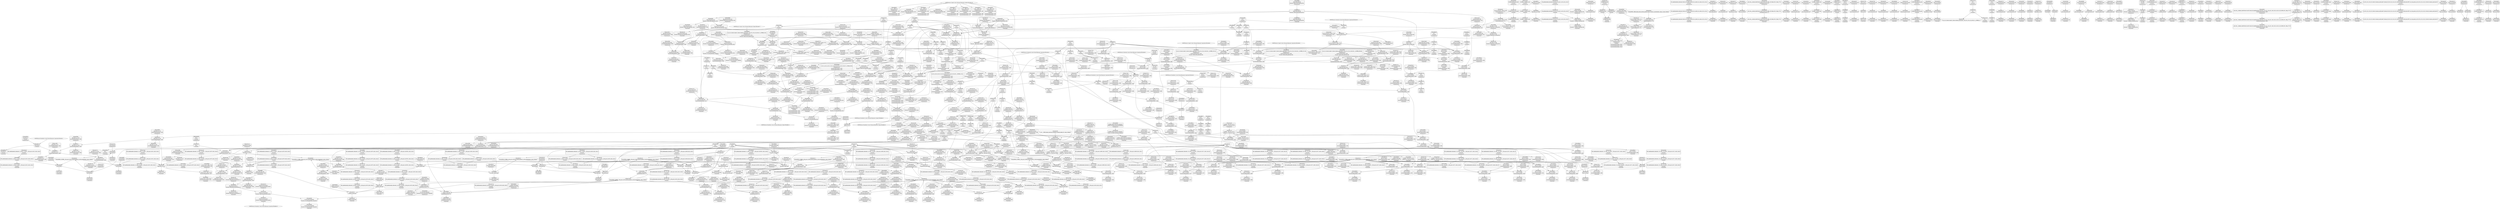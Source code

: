 digraph {
	CE0x4d977d0 [shape=record,shape=Mrecord,label="{CE0x4d977d0|_ret_%struct.inode*_%tmp4,_!dbg_!27713|include/linux/fs.h,1916|*SummSource*}"]
	CE0x4e28ab0 [shape=record,shape=Mrecord,label="{CE0x4e28ab0|file_to_av:tmp11|security/selinux/hooks.c,1904|*SummSink*}"]
	CE0x4e282b0 [shape=record,shape=Mrecord,label="{CE0x4e282b0|file_to_av:conv11|security/selinux/hooks.c,1906|*SummSink*}"]
	"CONST[source:0(mediator),value:2(dynamic)][purpose:{object}][SnkIdx:1]"
	CE0x4e124a0 [shape=record,shape=Mrecord,label="{CE0x4e124a0|file_to_av:tmp17|security/selinux/hooks.c,1905}"]
	CE0x4dfe4f0 [shape=record,shape=Mrecord,label="{CE0x4dfe4f0|avc_policy_seqno:tmp3|*SummSink*}"]
	CE0x4d8aa80 [shape=record,shape=Mrecord,label="{CE0x4d8aa80|file_to_av:f_flags|security/selinux/hooks.c,1905}"]
	CE0x4e96a90 [shape=record,shape=Mrecord,label="{CE0x4e96a90|i32_512|*Constant*|*SummSink*}"]
	CE0x4e98620 [shape=record,shape=Mrecord,label="{CE0x4e98620|cred_sid:sid|security/selinux/hooks.c,197|*SummSink*}"]
	CE0x4e054e0 [shape=record,shape=Mrecord,label="{CE0x4e054e0|i32_7|*Constant*}"]
	CE0x4e8cb60 [shape=record,shape=Mrecord,label="{CE0x4e8cb60|inode_has_perm:i_security|security/selinux/hooks.c,1615}"]
	CE0x4e1f200 [shape=record,shape=Mrecord,label="{CE0x4e1f200|file_path_has_perm:u|security/selinux/hooks.c,1658|*SummSource*}"]
	CE0x4e0a260 [shape=record,shape=Mrecord,label="{CE0x4e0a260|0:_i32,_:_GCRE_selinux_policycap_openperm_external_global_i32:_elem_0:default:}"]
	CE0x4e1e8a0 [shape=record,shape=Mrecord,label="{CE0x4e1e8a0|file_path_has_perm:type|security/selinux/hooks.c,1657}"]
	CE0x4e283e0 [shape=record,shape=Mrecord,label="{CE0x4e283e0|i64*_getelementptr_inbounds_(_15_x_i64_,_15_x_i64_*___llvm_gcov_ctr171,_i64_0,_i64_9)|*Constant*}"]
	CE0x4e97c70 [shape=record,shape=Mrecord,label="{CE0x4e97c70|cred_sid:tmp5|security/selinux/hooks.c,196}"]
	CE0x4e8f770 [shape=record,shape=Mrecord,label="{CE0x4e8f770|inode_has_perm:tmp15|*LoadInst*|security/selinux/hooks.c,1615|*SummSource*}"]
	CE0x4d878d0 [shape=record,shape=Mrecord,label="{CE0x4d878d0|i64_5|*Constant*|*SummSink*}"]
	CE0x4e83b80 [shape=record,shape=Mrecord,label="{CE0x4e83b80|GLOBAL:creds_are_invalid|*Constant*|*SummSink*}"]
	CE0x4e7de10 [shape=record,shape=Mrecord,label="{CE0x4e7de10|GLOBAL:__validate_creds|*Constant*|*SummSource*}"]
	CE0x4debbf0 [shape=record,shape=Mrecord,label="{CE0x4debbf0|selinux_file_open:cred|Function::selinux_file_open&Arg::cred::|*SummSource*}"]
	CE0x4dfcda0 [shape=record,shape=Mrecord,label="{CE0x4dfcda0|file_inode:tmp3}"]
	CE0x4e93a90 [shape=record,shape=Mrecord,label="{CE0x4e93a90|__validate_creds:tmp5|include/linux/cred.h,173}"]
	CE0x4e12d70 [shape=record,shape=Mrecord,label="{CE0x4e12d70|i64*_getelementptr_inbounds_(_15_x_i64_,_15_x_i64_*___llvm_gcov_ctr171,_i64_0,_i64_8)|*Constant*}"]
	CE0x4e7f830 [shape=record,shape=Mrecord,label="{CE0x4e7f830|__validate_creds:cred|Function::__validate_creds&Arg::cred::|*SummSource*}"]
	CE0x4e3e0a0 [shape=record,shape=Mrecord,label="{CE0x4e3e0a0|file_to_av:tmp10|security/selinux/hooks.c,1904}"]
	CE0x4e0fa30 [shape=record,shape=Mrecord,label="{CE0x4e0fa30|file_to_av:tmp32|security/selinux/hooks.c,1917|*SummSink*}"]
	CE0x4dece50 [shape=record,shape=Mrecord,label="{CE0x4dece50|i64*_getelementptr_inbounds_(_5_x_i64_,_5_x_i64_*___llvm_gcov_ctr270,_i64_0,_i64_4)|*Constant*|*SummSource*}"]
	CE0x4d8f070 [shape=record,shape=Mrecord,label="{CE0x4d8f070|open_file_to_av:if.then|*SummSource*}"]
	CE0x4d74c60 [shape=record,shape=Mrecord,label="{CE0x4d74c60|open_file_to_av:tmp4|security/selinux/hooks.c,1928|*SummSource*}"]
	CE0x4d74b50 [shape=record,shape=Mrecord,label="{CE0x4d74b50|GLOBAL:__llvm_gcov_ctr270|Global_var:__llvm_gcov_ctr270|*SummSource*}"]
	CE0x4e81d50 [shape=record,shape=Mrecord,label="{CE0x4e81d50|i8*_getelementptr_inbounds_(_25_x_i8_,_25_x_i8_*_.str3,_i32_0,_i32_0)|*Constant*|*SummSource*}"]
	CE0x4d8f280 [shape=record,shape=Mrecord,label="{CE0x4d8f280|i32_0|*Constant*}"]
	CE0x4e90370 [shape=record,shape=Mrecord,label="{CE0x4e90370|avc_has_perm:tsid|Function::avc_has_perm&Arg::tsid::|*SummSource*}"]
	CE0x4e83e30 [shape=record,shape=Mrecord,label="{CE0x4e83e30|128:_i8*,_:_CRE:_elem_0:default:}"]
	CE0x4e66fa0 [shape=record,shape=Mrecord,label="{CE0x4e66fa0|file_to_av:tmp14|*LoadInst*|security/selinux/hooks.c,1905|*SummSink*}"]
	CE0x4e4dda0 [shape=record,shape=Mrecord,label="{CE0x4e4dda0|inode_has_perm:return|*SummSource*}"]
	CE0x4e8b3a0 [shape=record,shape=Mrecord,label="{CE0x4e8b3a0|inode_has_perm:tmp14|security/selinux/hooks.c,1614}"]
	CE0x4e925e0 [shape=record,shape=Mrecord,label="{CE0x4e925e0|__validate_creds:tobool|include/linux/cred.h,173|*SummSink*}"]
	CE0x4e17850 [shape=record,shape=Mrecord,label="{CE0x4e17850|file_to_av:conv12|security/selinux/hooks.c,1908}"]
	CE0x4e4b650 [shape=record,shape=Mrecord,label="{CE0x4e4b650|inode_has_perm:tmp3|*SummSink*}"]
	CE0x4df9d80 [shape=record,shape=Mrecord,label="{CE0x4df9d80|open_file_to_av:tmp8|security/selinux/hooks.c,1929|*SummSource*}"]
	CE0x4e98590 [shape=record,shape=Mrecord,label="{CE0x4e98590|cred_sid:sid|security/selinux/hooks.c,197}"]
	CE0x4e8c780 [shape=record,shape=Mrecord,label="{CE0x4e8c780|_ret_i32_%tmp6,_!dbg_!27716|security/selinux/hooks.c,197}"]
	CE0x4db7cd0 [shape=record,shape=Mrecord,label="{CE0x4db7cd0|GLOBAL:file_inode|*Constant*|*SummSource*}"]
	CE0x4dea140 [shape=record,shape=Mrecord,label="{CE0x4dea140|_ret_i32_%tmp4,_!dbg_!27711|security/selinux/avc.c,779|*SummSource*}"]
	CE0x4e67360 [shape=record,shape=Mrecord,label="{CE0x4e67360|file_to_av:tmp20|security/selinux/hooks.c,1906|*SummSource*}"]
	CE0x4e4ad20 [shape=record,shape=Mrecord,label="{CE0x4e4ad20|inode_has_perm:tmp4|security/selinux/hooks.c,1609|*SummSink*}"]
	CE0x4d6e610 [shape=record,shape=Mrecord,label="{CE0x4d6e610|selinux_file_open:bb}"]
	CE0x4e01da0 [shape=record,shape=Mrecord,label="{CE0x4e01da0|open_file_to_av:tmp1}"]
	CE0x4df5e20 [shape=record,shape=Mrecord,label="{CE0x4df5e20|open_file_to_av:tmp3|security/selinux/hooks.c,1928|*SummSource*}"]
	CE0x4e2ae10 [shape=record,shape=Mrecord,label="{CE0x4e2ae10|file_to_av:tmp5|security/selinux/hooks.c,1902|*SummSource*}"]
	CE0x4e67700 [shape=record,shape=Mrecord,label="{CE0x4e67700|file_to_av:conv9|security/selinux/hooks.c,1906|*SummSource*}"]
	CE0x4e82530 [shape=record,shape=Mrecord,label="{CE0x4e82530|COLLAPSED:_GCMRE___llvm_gcov_ctr154_internal_global_8_x_i64_zeroinitializer:_elem_0:default:}"]
	CE0x4e3f160 [shape=record,shape=Mrecord,label="{CE0x4e3f160|i32_2|*Constant*}"]
	CE0x4e0aa80 [shape=record,shape=Mrecord,label="{CE0x4e0aa80|i64*_getelementptr_inbounds_(_2_x_i64_,_2_x_i64_*___llvm_gcov_ctr168,_i64_0,_i64_0)|*Constant*|*SummSink*}"]
	CE0x4e495b0 [shape=record,shape=Mrecord,label="{CE0x4e495b0|i64_0|*Constant*}"]
	CE0x4e0d730 [shape=record,shape=Mrecord,label="{CE0x4e0d730|open_file_to_av:tmp3|security/selinux/hooks.c,1928}"]
	CE0x4dcd520 [shape=record,shape=Mrecord,label="{CE0x4dcd520|_call_void_mcount()_#3|*SummSource*}"]
	CE0x4e022c0 [shape=record,shape=Mrecord,label="{CE0x4e022c0|i32_1|*Constant*|*SummSink*}"]
	CE0x4e49440 [shape=record,shape=Mrecord,label="{CE0x4e49440|GLOBAL:llvm.expect.i64|*Constant*}"]
	CE0x4e03d00 [shape=record,shape=Mrecord,label="{CE0x4e03d00|file_to_av:tmp1|*SummSink*}"]
	CE0x4d8dfb0 [shape=record,shape=Mrecord,label="{CE0x4d8dfb0|selinux_file_open:file|Function::selinux_file_open&Arg::file::|*SummSource*}"]
	CE0x4d6c5a0 [shape=record,shape=Mrecord,label="{CE0x4d6c5a0|i64*_getelementptr_inbounds_(_2_x_i64_,_2_x_i64_*___llvm_gcov_ctr269,_i64_0,_i64_1)|*Constant*|*SummSink*}"]
	CE0x4e2b6d0 [shape=record,shape=Mrecord,label="{CE0x4e2b6d0|i64*_getelementptr_inbounds_(_15_x_i64_,_15_x_i64_*___llvm_gcov_ctr171,_i64_0,_i64_3)|*Constant*}"]
	CE0x4e29460 [shape=record,shape=Mrecord,label="{CE0x4e29460|inode_has_perm:tmp5|security/selinux/hooks.c,1609}"]
	CE0x4da0c70 [shape=record,shape=Mrecord,label="{CE0x4da0c70|open_file_to_av:entry|*SummSource*}"]
	CE0x4e12370 [shape=record,shape=Mrecord,label="{CE0x4e12370|file_to_av:tmp16|security/selinux/hooks.c,1905|*SummSink*}"]
	CE0x4e4b400 [shape=record,shape=Mrecord,label="{CE0x4e4b400|inode_has_perm:tmp3}"]
	CE0x4d85a70 [shape=record,shape=Mrecord,label="{CE0x4d85a70|file_to_av:tmp25|security/selinux/hooks.c,1910|*SummSink*}"]
	CE0x4e4c9d0 [shape=record,shape=Mrecord,label="{CE0x4e4c9d0|__validate_creds:tmp5|include/linux/cred.h,173|*SummSource*}"]
	CE0x4e99f50 [shape=record,shape=Mrecord,label="{CE0x4e99f50|i64*_getelementptr_inbounds_(_2_x_i64_,_2_x_i64_*___llvm_gcov_ctr131,_i64_0,_i64_0)|*Constant*}"]
	CE0x4dee1a0 [shape=record,shape=Mrecord,label="{CE0x4dee1a0|file_to_av:if.end16|*SummSink*}"]
	CE0x4d85fb0 [shape=record,shape=Mrecord,label="{CE0x4d85fb0|file_to_av:tmp27|security/selinux/hooks.c,1910}"]
	CE0x4e20330 [shape=record,shape=Mrecord,label="{CE0x4e20330|file_path_has_perm:tmp5|security/selinux/hooks.c,1658}"]
	CE0x4e9aaf0 [shape=record,shape=Mrecord,label="{CE0x4e9aaf0|_call_void___invalid_creds(%struct.cred*_%cred,_i8*_%file,_i32_%line)_#10,_!dbg_!27721|include/linux/cred.h,174}"]
	CE0x4d8c2f0 [shape=record,shape=Mrecord,label="{CE0x4d8c2f0|COLLAPSED:_GCMRE___llvm_gcov_ctr269_internal_global_2_x_i64_zeroinitializer:_elem_0:default:}"]
	CE0x4e09fc0 [shape=record,shape=Mrecord,label="{CE0x4e09fc0|file_to_av:if.then8|*SummSink*}"]
	CE0x4db50b0 [shape=record,shape=Mrecord,label="{CE0x4db50b0|i32_10|*Constant*}"]
	CE0x4e98a70 [shape=record,shape=Mrecord,label="{CE0x4e98a70|4:_i32,_:_CRE_0,4_|*MultipleSource*|security/selinux/hooks.c,196|*LoadInst*|security/selinux/hooks.c,196|security/selinux/hooks.c,197}"]
	CE0x4e3fad0 [shape=record,shape=Mrecord,label="{CE0x4e3fad0|file_to_av:tobool|security/selinux/hooks.c,1902|*SummSource*}"]
	CE0x4e252e0 [shape=record,shape=Mrecord,label="{CE0x4e252e0|inode_has_perm:entry|*SummSource*}"]
	CE0x4e07620 [shape=record,shape=Mrecord,label="{CE0x4e07620|file_to_av:conv1|security/selinux/hooks.c,1903}"]
	CE0x4e17ab0 [shape=record,shape=Mrecord,label="{CE0x4e17ab0|file_to_av:conv12|security/selinux/hooks.c,1908|*SummSink*}"]
	CE0x4e00810 [shape=record,shape=Mrecord,label="{CE0x4e00810|_call_void_mcount()_#3|*SummSource*}"]
	CE0x4e93060 [shape=record,shape=Mrecord,label="{CE0x4e93060|GLOBAL:__llvm_gcov_ctr155|Global_var:__llvm_gcov_ctr155|*SummSource*}"]
	CE0x4e7daa0 [shape=record,shape=Mrecord,label="{CE0x4e7daa0|i64*_getelementptr_inbounds_(_2_x_i64_,_2_x_i64_*___llvm_gcov_ctr131,_i64_0,_i64_1)|*Constant*|*SummSource*}"]
	CE0x4d84cc0 [shape=record,shape=Mrecord,label="{CE0x4d84cc0|file_to_av:tmp1}"]
	CE0x4d682d0 [shape=record,shape=Mrecord,label="{CE0x4d682d0|8:_i8,_32:_%struct.inode*,_%struct.selinux_audit_data*,_128:_i32,_132:_i32,_456:_i8*,_:_SCMRE_132,136_|*MultipleSource*|security/selinux/hooks.c,3424|Function::selinux_file_open&Arg::file::}"]
	CE0x4e49a30 [shape=record,shape=Mrecord,label="{CE0x4e49a30|GLOBAL:llvm.expect.i64|*Constant*|*SummSink*}"]
	CE0x4e8dc30 [shape=record,shape=Mrecord,label="{CE0x4e8dc30|_ret_i32_%retval.0,_!dbg_!27728|security/selinux/avc.c,775|*SummSource*}"]
	CE0x4e95440 [shape=record,shape=Mrecord,label="{CE0x4e95440|GLOBAL:__invalid_creds|*Constant*|*SummSource*}"]
	CE0x4e3f240 [shape=record,shape=Mrecord,label="{CE0x4e3f240|i64_4|*Constant*|*SummSource*}"]
	CE0x4e89290 [shape=record,shape=Mrecord,label="{CE0x4e89290|inode_has_perm:tmp7|security/selinux/hooks.c,1611|*SummSource*}"]
	CE0x4df41b0 [shape=record,shape=Mrecord,label="{CE0x4df41b0|selinux_file_open:call3|security/selinux/hooks.c,3443|*SummSource*}"]
	CE0x4e4e480 [shape=record,shape=Mrecord,label="{CE0x4e4e480|inode_has_perm:do.end|*SummSource*}"]
	CE0x4de2930 [shape=record,shape=Mrecord,label="{CE0x4de2930|i64*_getelementptr_inbounds_(_15_x_i64_,_15_x_i64_*___llvm_gcov_ctr171,_i64_0,_i64_10)|*Constant*|*SummSource*}"]
	CE0x4e10170 [shape=record,shape=Mrecord,label="{CE0x4e10170|i64*_getelementptr_inbounds_(_2_x_i64_,_2_x_i64_*___llvm_gcov_ctr162,_i64_0,_i64_0)|*Constant*}"]
	CE0x4e02c50 [shape=record,shape=Mrecord,label="{CE0x4e02c50|COLLAPSED:_GCMRE___llvm_gcov_ctr171_internal_global_15_x_i64_zeroinitializer:_elem_0:default:}"]
	CE0x4e8bc40 [shape=record,shape=Mrecord,label="{CE0x4e8bc40|GLOBAL:cred_sid|*Constant*}"]
	CE0x4dfeaf0 [shape=record,shape=Mrecord,label="{CE0x4dfeaf0|i64_16|*Constant*|*SummSink*}"]
	CE0x4e90170 [shape=record,shape=Mrecord,label="{CE0x4e90170|avc_has_perm:tsid|Function::avc_has_perm&Arg::tsid::}"]
	CE0x4e92460 [shape=record,shape=Mrecord,label="{CE0x4e92460|__validate_creds:tobool|include/linux/cred.h,173|*SummSource*}"]
	CE0x4e54c80 [shape=record,shape=Mrecord,label="{CE0x4e54c80|inode_has_perm:tmp5|security/selinux/hooks.c,1609|*SummSink*}"]
	CE0x4ea1ef0 [shape=record,shape=Mrecord,label="{CE0x4ea1ef0|inode_has_perm:tmp17|security/selinux/hooks.c,1617|*SummSource*}"]
	CE0x4e99200 [shape=record,shape=Mrecord,label="{CE0x4e99200|__validate_creds:tmp8|include/linux/cred.h,175|*SummSource*}"]
	CE0x4dfbd40 [shape=record,shape=Mrecord,label="{CE0x4dfbd40|i64*_getelementptr_inbounds_(_2_x_i64_,_2_x_i64_*___llvm_gcov_ctr25231,_i64_0,_i64_0)|*Constant*|*SummSource*}"]
	CE0x4df2180 [shape=record,shape=Mrecord,label="{CE0x4df2180|i32_2|*Constant*}"]
	CE0x4e886e0 [shape=record,shape=Mrecord,label="{CE0x4e886e0|i64*_getelementptr_inbounds_(_8_x_i64_,_8_x_i64_*___llvm_gcov_ctr154,_i64_0,_i64_6)|*Constant*}"]
	CE0x4ea18a0 [shape=record,shape=Mrecord,label="{CE0x4ea18a0|inode_has_perm:sid3|security/selinux/hooks.c,1617}"]
	CE0x4e07340 [shape=record,shape=Mrecord,label="{CE0x4e07340|file_to_av:conv|security/selinux/hooks.c,1903|*SummSink*}"]
	CE0x4d7f690 [shape=record,shape=Mrecord,label="{CE0x4d7f690|selinux_file_open:tmp|*SummSink*}"]
	CE0x4dfd7d0 [shape=record,shape=Mrecord,label="{CE0x4dfd7d0|i64*_getelementptr_inbounds_(_2_x_i64_,_2_x_i64_*___llvm_gcov_ctr25231,_i64_0,_i64_1)|*Constant*|*SummSink*}"]
	CE0x4de1610 [shape=record,shape=Mrecord,label="{CE0x4de1610|selinux_file_open:tmp7|security/selinux/hooks.c,3425|*SummSink*}"]
	CE0x4dee870 [shape=record,shape=Mrecord,label="{CE0x4dee870|_call_void_mcount()_#3|*SummSource*}"]
	CE0x4df7620 [shape=record,shape=Mrecord,label="{CE0x4df7620|open_file_to_av:tmp8|security/selinux/hooks.c,1929|*SummSink*}"]
	CE0x4d8eba0 [shape=record,shape=Mrecord,label="{CE0x4d8eba0|file_to_av:if.end16|*SummSource*}"]
	CE0x4d75270 [shape=record,shape=Mrecord,label="{CE0x4d75270|open_file_to_av:tmp6|security/selinux/hooks.c,1928}"]
	CE0x4ea1a10 [shape=record,shape=Mrecord,label="{CE0x4ea1a10|inode_has_perm:sid3|security/selinux/hooks.c,1617|*SummSource*}"]
	CE0x4e27100 [shape=record,shape=Mrecord,label="{CE0x4e27100|file_to_av:bb|*SummSource*}"]
	CE0x4df8850 [shape=record,shape=Mrecord,label="{CE0x4df8850|file_to_av:tobool17|security/selinux/hooks.c,1910|*SummSink*}"]
	CE0x4d84c50 [shape=record,shape=Mrecord,label="{CE0x4d84c50|i64_1|*Constant*}"]
	CE0x4dfc180 [shape=record,shape=Mrecord,label="{CE0x4dfc180|COLLAPSED:_GCMRE___llvm_gcov_ctr25231_internal_global_2_x_i64_zeroinitializer:_elem_0:default:}"]
	CE0x4e527b0 [shape=record,shape=Mrecord,label="{CE0x4e527b0|_call_void_mcount()_#3|*SummSource*}"]
	CE0x4e81a50 [shape=record,shape=Mrecord,label="{CE0x4e81a50|i8*_getelementptr_inbounds_(_25_x_i8_,_25_x_i8_*_.str3,_i32_0,_i32_0)|*Constant*}"]
	CE0x4e01a50 [shape=record,shape=Mrecord,label="{CE0x4e01a50|i64*_getelementptr_inbounds_(_2_x_i64_,_2_x_i64_*___llvm_gcov_ctr25231,_i64_0,_i64_0)|*Constant*}"]
	CE0x60cc520 [shape=record,shape=Mrecord,label="{CE0x60cc520|i64*_getelementptr_inbounds_(_2_x_i64_,_2_x_i64_*___llvm_gcov_ctr269,_i64_0,_i64_1)|*Constant*}"]
	CE0x4e3eff0 [shape=record,shape=Mrecord,label="{CE0x4e3eff0|file_to_av:tmp9|*LoadInst*|security/selinux/hooks.c,1904|*SummSink*}"]
	CE0x4e42970 [shape=record,shape=Mrecord,label="{CE0x4e42970|i32_0|*Constant*}"]
	CE0x4e49360 [shape=record,shape=Mrecord,label="{CE0x4e49360|inode_has_perm:conv|security/selinux/hooks.c,1611|*SummSink*}"]
	CE0x4da0dd0 [shape=record,shape=Mrecord,label="{CE0x4da0dd0|open_file_to_av:entry|*SummSink*}"]
	CE0x4de1970 [shape=record,shape=Mrecord,label="{CE0x4de1970|selinux_file_open:sid|security/selinux/hooks.c,3433|*SummSource*}"]
	CE0x4e11bd0 [shape=record,shape=Mrecord,label="{CE0x4e11bd0|i64_6|*Constant*|*SummSource*}"]
	CE0x4ded9c0 [shape=record,shape=Mrecord,label="{CE0x4ded9c0|i64*_getelementptr_inbounds_(_2_x_i64_,_2_x_i64_*___llvm_gcov_ctr168,_i64_0,_i64_0)|*Constant*|*SummSource*}"]
	CE0x4e8dfd0 [shape=record,shape=Mrecord,label="{CE0x4e8dfd0|i64*_getelementptr_inbounds_(_8_x_i64_,_8_x_i64_*___llvm_gcov_ctr154,_i64_0,_i64_7)|*Constant*}"]
	CE0x4e117b0 [shape=record,shape=Mrecord,label="{CE0x4e117b0|i64_7|*Constant*|*SummSource*}"]
	CE0x4e26bb0 [shape=record,shape=Mrecord,label="{CE0x4e26bb0|_ret_i32_%retval.0,_!dbg_!27739|security/selinux/hooks.c,1618|*SummSink*}"]
	CE0x4d887e0 [shape=record,shape=Mrecord,label="{CE0x4d887e0|file_to_av:or13|security/selinux/hooks.c,1908|*SummSink*}"]
	CE0x4d7d540 [shape=record,shape=Mrecord,label="{CE0x4d7d540|selinux_file_open:tmp1|*SummSource*}"]
	CE0x4e3f2e0 [shape=record,shape=Mrecord,label="{CE0x4e3f2e0|i64_4|*Constant*|*SummSink*}"]
	CE0x4e89390 [shape=record,shape=Mrecord,label="{CE0x4e89390|inode_has_perm:tmp7|security/selinux/hooks.c,1611|*SummSink*}"]
	CE0x4e8fa60 [shape=record,shape=Mrecord,label="{CE0x4e8fa60|inode_has_perm:tmp16|security/selinux/hooks.c,1615|*SummSource*}"]
	CE0x4e0e4d0 [shape=record,shape=Mrecord,label="{CE0x4e0e4d0|file_to_av:tmp30|security/selinux/hooks.c,1914|*SummSink*}"]
	CE0x4e1c060 [shape=record,shape=Mrecord,label="{CE0x4e1c060|open_file_to_av:or|security/selinux/hooks.c,1929|*SummSource*}"]
	CE0x4e023d0 [shape=record,shape=Mrecord,label="{CE0x4e023d0|i64*_getelementptr_inbounds_(_2_x_i64_,_2_x_i64_*___llvm_gcov_ctr168,_i64_0,_i64_1)|*Constant*}"]
	CE0x4e28550 [shape=record,shape=Mrecord,label="{CE0x4e28550|i64*_getelementptr_inbounds_(_15_x_i64_,_15_x_i64_*___llvm_gcov_ctr171,_i64_0,_i64_9)|*Constant*|*SummSource*}"]
	CE0x4d8b8a0 [shape=record,shape=Mrecord,label="{CE0x4d8b8a0|selinux_file_open:tmp3|*SummSink*}"]
	CE0x4dfb620 [shape=record,shape=Mrecord,label="{CE0x4dfb620|file_inode:f_inode|include/linux/fs.h,1916}"]
	CE0x4d88770 [shape=record,shape=Mrecord,label="{CE0x4d88770|file_to_av:tmp22|security/selinux/hooks.c,1908|*SummSink*}"]
	CE0x4deb730 [shape=record,shape=Mrecord,label="{CE0x4deb730|file_path_has_perm:entry|*SummSink*}"]
	CE0x4e2a310 [shape=record,shape=Mrecord,label="{CE0x4e2a310|i64_0|*Constant*}"]
	CE0x4ea1c00 [shape=record,shape=Mrecord,label="{CE0x4ea1c00|inode_has_perm:sid3|security/selinux/hooks.c,1617|*SummSink*}"]
	CE0x4dcd170 [shape=record,shape=Mrecord,label="{CE0x4dcd170|file_path_has_perm:tmp3|*SummSource*}"]
	CE0x4d8b940 [shape=record,shape=Mrecord,label="{CE0x4d8b940|_call_void_mcount()_#3|*SummSource*}"]
	CE0x4e2bbf0 [shape=record,shape=Mrecord,label="{CE0x4e2bbf0|i64*_getelementptr_inbounds_(_15_x_i64_,_15_x_i64_*___llvm_gcov_ctr171,_i64_0,_i64_3)|*Constant*|*SummSink*}"]
	CE0x4e97b40 [shape=record,shape=Mrecord,label="{CE0x4e97b40|cred_sid:tmp4|*LoadInst*|security/selinux/hooks.c,196|*SummSink*}"]
	CE0x4e95740 [shape=record,shape=Mrecord,label="{CE0x4e95740|GLOBAL:__invalid_creds|*Constant*|*SummSink*}"]
	CE0x4dfa840 [shape=record,shape=Mrecord,label="{CE0x4dfa840|_call_void_mcount()_#3|*SummSink*}"]
	CE0x4e4d560 [shape=record,shape=Mrecord,label="{CE0x4e4d560|i32_4|*Constant*|*SummSink*}"]
	CE0x4ea1b90 [shape=record,shape=Mrecord,label="{CE0x4ea1b90|inode_has_perm:tmp17|security/selinux/hooks.c,1617}"]
	CE0x4e178c0 [shape=record,shape=Mrecord,label="{CE0x4e178c0|file_to_av:conv12|security/selinux/hooks.c,1908|*SummSource*}"]
	CE0x4d8c0b0 [shape=record,shape=Mrecord,label="{CE0x4d8c0b0|i32_14|*Constant*|*SummSink*}"]
	CE0x4d88640 [shape=record,shape=Mrecord,label="{CE0x4d88640|file_to_av:tmp22|security/selinux/hooks.c,1908|*SummSource*}"]
	CE0x4e48ee0 [shape=record,shape=Mrecord,label="{CE0x4e48ee0|inode_has_perm:do.body}"]
	CE0x4de9ed0 [shape=record,shape=Mrecord,label="{CE0x4de9ed0|_ret_i32_%tmp4,_!dbg_!27711|security/selinux/avc.c,779}"]
	CE0x4e498c0 [shape=record,shape=Mrecord,label="{CE0x4e498c0|GLOBAL:llvm.expect.i64|*Constant*|*SummSource*}"]
	CE0x4d87a40 [shape=record,shape=Mrecord,label="{CE0x4d87a40|file_to_av:tmp11|security/selinux/hooks.c,1904}"]
	CE0x4da14d0 [shape=record,shape=Mrecord,label="{CE0x4da14d0|file_inode:f|Function::file_inode&Arg::f::}"]
	CE0x4df3370 [shape=record,shape=Mrecord,label="{CE0x4df3370|file_to_av:file|Function::file_to_av&Arg::file::}"]
	"CONST[source:0(mediator),value:0(static)][purpose:{operation}][SrcIdx:1]"
	CE0x4e0a360 [shape=record,shape=Mrecord,label="{CE0x4e0a360|GLOBAL:selinux_policycap_openperm|Global_var:selinux_policycap_openperm}"]
	CE0x4e3cec0 [shape=record,shape=Mrecord,label="{CE0x4e3cec0|file_to_av:av.0}"]
	CE0x4e0eab0 [shape=record,shape=Mrecord,label="{CE0x4e0eab0|file_to_av:tmp31|security/selinux/hooks.c,1917}"]
	CE0x4ea17c0 [shape=record,shape=Mrecord,label="{CE0x4ea17c0|i32_3|*Constant*}"]
	CE0x4e87b90 [shape=record,shape=Mrecord,label="{CE0x4e87b90|inode_has_perm:tmp11|security/selinux/hooks.c,1612}"]
	CE0x4e874a0 [shape=record,shape=Mrecord,label="{CE0x4e874a0|i64*_getelementptr_inbounds_(_8_x_i64_,_8_x_i64_*___llvm_gcov_ctr154,_i64_0,_i64_5)|*Constant*|*SummSource*}"]
	CE0x4df4430 [shape=record,shape=Mrecord,label="{CE0x4df4430|GLOBAL:file_path_has_perm|*Constant*|*SummSink*}"]
	CE0x4e50da0 [shape=record,shape=Mrecord,label="{CE0x4e50da0|i64_4|*Constant*}"]
	CE0x4d88900 [shape=record,shape=Mrecord,label="{CE0x4d88900|file_to_av:conv14|security/selinux/hooks.c,1908}"]
	CE0x4e078e0 [shape=record,shape=Mrecord,label="{CE0x4e078e0|open_file_to_av:if.end|*SummSink*}"]
	CE0x4e7ec50 [shape=record,shape=Mrecord,label="{CE0x4e7ec50|i64*_getelementptr_inbounds_(_2_x_i64_,_2_x_i64_*___llvm_gcov_ctr131,_i64_0,_i64_1)|*Constant*}"]
	CE0x4e0bad0 [shape=record,shape=Mrecord,label="{CE0x4e0bad0|open_file_to_av:tmp2|security/selinux/hooks.c,1928}"]
	CE0x4d8d530 [shape=record,shape=Mrecord,label="{CE0x4d8d530|selinux_file_open:tmp2|*SummSink*}"]
	CE0x4e3d270 [shape=record,shape=Mrecord,label="{CE0x4e3d270|file_to_av:av.0|*SummSink*}"]
	CE0x4de2530 [shape=record,shape=Mrecord,label="{CE0x4de2530|_ret_i32_%call1,_!dbg_!27722|security/selinux/hooks.c,1659|*SummSink*}"]
	CE0x4e033f0 [shape=record,shape=Mrecord,label="{CE0x4e033f0|file_to_av:if.then5|*SummSource*}"]
	CE0x4d8d5a0 [shape=record,shape=Mrecord,label="{CE0x4d8d5a0|selinux_file_open:tmp2|*SummSource*}"]
	CE0x6893900 [shape=record,shape=Mrecord,label="{CE0x6893900|selinux_file_open:f_security|security/selinux/hooks.c,3424}"]
	CE0x4decc20 [shape=record,shape=Mrecord,label="{CE0x4decc20|i64*_getelementptr_inbounds_(_5_x_i64_,_5_x_i64_*___llvm_gcov_ctr270,_i64_0,_i64_4)|*Constant*}"]
	CE0x4e2c0b0 [shape=record,shape=Mrecord,label="{CE0x4e2c0b0|file_to_av:tmp8|security/selinux/hooks.c,1903|*SummSink*}"]
	CE0x4db5240 [shape=record,shape=Mrecord,label="{CE0x4db5240|i32_10|*Constant*|*SummSource*}"]
	CE0x4e66b50 [shape=record,shape=Mrecord,label="{CE0x4e66b50|file_to_av:tmp14|*LoadInst*|security/selinux/hooks.c,1905}"]
	CE0x4de2a50 [shape=record,shape=Mrecord,label="{CE0x4de2a50|file_to_av:tmp23|security/selinux/hooks.c,1909|*SummSink*}"]
	CE0x4e96230 [shape=record,shape=Mrecord,label="{CE0x4e96230|inode_has_perm:tmp19|security/selinux/hooks.c,1618|*SummSource*}"]
	CE0x4e2b440 [shape=record,shape=Mrecord,label="{CE0x4e2b440|file_to_av:tmp6|security/selinux/hooks.c,1902|*SummSource*}"]
	CE0x4e43630 [shape=record,shape=Mrecord,label="{CE0x4e43630|inode_has_perm:and|security/selinux/hooks.c,1611|*SummSource*}"]
	CE0x4e8ccb0 [shape=record,shape=Mrecord,label="{CE0x4e8ccb0|avc_has_perm:tclass|Function::avc_has_perm&Arg::tclass::}"]
	CE0x4e40370 [shape=record,shape=Mrecord,label="{CE0x4e40370|file_inode:tmp2}"]
	CE0x4de26b0 [shape=record,shape=Mrecord,label="{CE0x4de26b0|i64*_getelementptr_inbounds_(_2_x_i64_,_2_x_i64_*___llvm_gcov_ctr162,_i64_0,_i64_0)|*Constant*}"]
	CE0x4e065c0 [shape=record,shape=Mrecord,label="{CE0x4e065c0|file_to_av:tmp2|*LoadInst*|security/selinux/hooks.c,1902}"]
	CE0x4e12950 [shape=record,shape=Mrecord,label="{CE0x4e12950|file_to_av:tmp18|security/selinux/hooks.c,1905}"]
	CE0x4e7f360 [shape=record,shape=Mrecord,label="{CE0x4e7f360|__validate_creds:tmp6|include/linux/cred.h,174}"]
	CE0x4e26770 [shape=record,shape=Mrecord,label="{CE0x4e26770|inode_has_perm:adp|Function::inode_has_perm&Arg::adp::|*SummSink*}"]
	CE0x4e110c0 [shape=record,shape=Mrecord,label="{CE0x4e110c0|file_to_av:and6|security/selinux/hooks.c,1905|*SummSink*}"]
	CE0x4e2a1a0 [shape=record,shape=Mrecord,label="{CE0x4e2a1a0|file_to_av:tmp3|security/selinux/hooks.c,1902|*SummSource*}"]
	CE0x4e92a40 [shape=record,shape=Mrecord,label="{CE0x4e92a40|__validate_creds:tmp3|include/linux/cred.h,173}"]
	CE0x4d7ec90 [shape=record,shape=Mrecord,label="{CE0x4d7ec90|8:_i8,_32:_%struct.inode*,_%struct.selinux_audit_data*,_128:_i32,_132:_i32,_456:_i8*,_:_SCMRE_0,1_}"]
	CE0x4e021d0 [shape=record,shape=Mrecord,label="{CE0x4e021d0|i32_1|*Constant*|*SummSource*}"]
	CE0x4e209b0 [shape=record,shape=Mrecord,label="{CE0x4e209b0|i32_8|*Constant*|*SummSource*}"]
	CE0x4d8a5a0 [shape=record,shape=Mrecord,label="{CE0x4d8a5a0|i32_6|*Constant*|*SummSource*}"]
	CE0x4d83ab0 [shape=record,shape=Mrecord,label="{CE0x4d83ab0|selinux_file_open:tmp8|security/selinux/hooks.c,3433|*SummSink*}"]
	CE0x4d6d4a0 [shape=record,shape=Mrecord,label="{CE0x4d6d4a0|i64*_getelementptr_inbounds_(_2_x_i64_,_2_x_i64_*___llvm_gcov_ctr269,_i64_0,_i64_0)|*Constant*|*SummSource*}"]
	CE0x4e25930 [shape=record,shape=Mrecord,label="{CE0x4e25930|inode_has_perm:inode|Function::inode_has_perm&Arg::inode::}"]
	CE0x4da7400 [shape=record,shape=Mrecord,label="{CE0x4da7400|GLOBAL:file_inode|*Constant*}"]
	CE0x4e889f0 [shape=record,shape=Mrecord,label="{CE0x4e889f0|i64*_getelementptr_inbounds_(_8_x_i64_,_8_x_i64_*___llvm_gcov_ctr154,_i64_0,_i64_6)|*Constant*|*SummSink*}"]
	CE0x4e2c280 [shape=record,shape=Mrecord,label="{CE0x4e2c280|file_to_av:conv|security/selinux/hooks.c,1903}"]
	CE0x4e3cd40 [shape=record,shape=Mrecord,label="{CE0x4e3cd40|file_to_av:conv1|security/selinux/hooks.c,1903|*SummSource*}"]
	CE0x4e11d70 [shape=record,shape=Mrecord,label="{CE0x4e11d70|file_to_av:tmp15|security/selinux/hooks.c,1905}"]
	CE0x4e17be0 [shape=record,shape=Mrecord,label="{CE0x4e17be0|file_to_av:or13|security/selinux/hooks.c,1908}"]
	CE0x4df3b70 [shape=record,shape=Mrecord,label="{CE0x4df3b70|GLOBAL:file_path_has_perm|*Constant*}"]
	CE0x4e8b640 [shape=record,shape=Mrecord,label="{CE0x4e8b640|inode_has_perm:tmp14|security/selinux/hooks.c,1614|*SummSink*}"]
	CE0x4e07780 [shape=record,shape=Mrecord,label="{CE0x4e07780|file_to_av:or|security/selinux/hooks.c,1903|*SummSource*}"]
	CE0x4e50c30 [shape=record,shape=Mrecord,label="{CE0x4e50c30|inode_has_perm:tmp8|security/selinux/hooks.c,1611}"]
	CE0x4e8b4d0 [shape=record,shape=Mrecord,label="{CE0x4e8b4d0|inode_has_perm:tmp14|security/selinux/hooks.c,1614|*SummSource*}"]
	CE0x4ea2a10 [shape=record,shape=Mrecord,label="{CE0x4ea2a10|inode_has_perm:tmp18|security/selinux/hooks.c,1617|*SummSource*}"]
	CE0x4dea9d0 [shape=record,shape=Mrecord,label="{CE0x4dea9d0|i32_2|*Constant*|*SummSink*}"]
	CE0x4de4990 [shape=record,shape=Mrecord,label="{CE0x4de4990|28:_i32,_32:_i16,_:_CRE_32,34_|*MultipleSource*|security/selinux/hooks.c,3425|security/selinux/hooks.c,3425|security/selinux/hooks.c,3433}"]
	CE0x4df2800 [shape=record,shape=Mrecord,label="{CE0x4df2800|avc_policy_seqno:tmp4|security/selinux/avc.c,779|*SummSource*}"]
	CE0x4e81250 [shape=record,shape=Mrecord,label="{CE0x4e81250|inode_has_perm:tmp1|*SummSource*}"]
	CE0x4d8d4c0 [shape=record,shape=Mrecord,label="{CE0x4d8d4c0|selinux_file_open:tmp2}"]
	CE0x4e3e270 [shape=record,shape=Mrecord,label="{CE0x4e3e270|file_to_av:tmp10|security/selinux/hooks.c,1904|*SummSink*}"]
	CE0x4d93110 [shape=record,shape=Mrecord,label="{CE0x4d93110|selinux_file_open:entry}"]
	CE0x4e96c70 [shape=record,shape=Mrecord,label="{CE0x4e96c70|inode_has_perm:tobool|security/selinux/hooks.c,1611}"]
	CE0x4e1fab0 [shape=record,shape=Mrecord,label="{CE0x4e1fab0|file_path_has_perm:f_path|security/selinux/hooks.c,1658}"]
	CE0x4e82e40 [shape=record,shape=Mrecord,label="{CE0x4e82e40|_call_void_mcount()_#3}"]
	CE0x4e0f400 [shape=record,shape=Mrecord,label="{CE0x4e0f400|file_to_av:tmp32|security/selinux/hooks.c,1917}"]
	CE0x4ea3650 [shape=record,shape=Mrecord,label="{CE0x4ea3650|avc_has_perm:entry|*SummSource*}"]
	CE0x4e3f5c0 [shape=record,shape=Mrecord,label="{CE0x4e3f5c0|file_to_av:tobool|security/selinux/hooks.c,1902}"]
	CE0x4df3890 [shape=record,shape=Mrecord,label="{CE0x4df3890|_ret_i32_%av.0,_!dbg_!27720|security/selinux/hooks.c,1931|*SummSink*}"]
	CE0x4d92bc0 [shape=record,shape=Mrecord,label="{CE0x4d92bc0|selinux_file_open:tmp}"]
	CE0x4e93390 [shape=record,shape=Mrecord,label="{CE0x4e93390|__validate_creds:tmp3|include/linux/cred.h,173|*SummSink*}"]
	CE0x44b4180 [shape=record,shape=Mrecord,label="{CE0x44b4180|_call_void_mcount()_#3}"]
	CE0x4dfd070 [shape=record,shape=Mrecord,label="{CE0x4dfd070|avc_policy_seqno:tmp1}"]
	CE0x4e40fc0 [shape=record,shape=Mrecord,label="{CE0x4e40fc0|inode_has_perm:do.end}"]
	CE0x4df4ff0 [shape=record,shape=Mrecord,label="{CE0x4df4ff0|selinux_file_open:call2|security/selinux/hooks.c,3443|*SummSource*}"]
	CE0x4d87570 [shape=record,shape=Mrecord,label="{CE0x4d87570|i64_5|*Constant*}"]
	CE0x4e1e5d0 [shape=record,shape=Mrecord,label="{CE0x4e1e5d0|inode_has_perm:lnot1|security/selinux/hooks.c,1611|*SummSource*}"]
	CE0x4e953d0 [shape=record,shape=Mrecord,label="{CE0x4e953d0|_call_void___invalid_creds(%struct.cred*_%cred,_i8*_%file,_i32_%line)_#10,_!dbg_!27721|include/linux/cred.h,174|*SummSource*}"]
	CE0x4e3fd80 [shape=record,shape=Mrecord,label="{CE0x4e3fd80|file_to_av:tmp3|security/selinux/hooks.c,1902}"]
	CE0x4e8d860 [shape=record,shape=Mrecord,label="{CE0x4e8d860|avc_has_perm:auditdata|Function::avc_has_perm&Arg::auditdata::|*SummSource*}"]
	CE0x4d88cd0 [shape=record,shape=Mrecord,label="{CE0x4d88cd0|file_to_av:av.1}"]
	CE0x4e90010 [shape=record,shape=Mrecord,label="{CE0x4e90010|avc_has_perm:ssid|Function::avc_has_perm&Arg::ssid::|*SummSource*}"]
	CE0x4dfed10 [shape=record,shape=Mrecord,label="{CE0x4dfed10|file_path_has_perm:call|security/selinux/hooks.c,1659}"]
	CE0x4e06490 [shape=record,shape=Mrecord,label="{CE0x4e06490|file_to_av:f_mode|security/selinux/hooks.c,1902}"]
	CE0x4df5c40 [shape=record,shape=Mrecord,label="{CE0x4df5c40|i32_3|*Constant*|*SummSink*}"]
	CE0x4d6cad0 [shape=record,shape=Mrecord,label="{CE0x4d6cad0|selinux_file_open:bb|*SummSink*}"]
	CE0x4d84840 [shape=record,shape=Mrecord,label="{CE0x4d84840|i64*_getelementptr_inbounds_(_5_x_i64_,_5_x_i64_*___llvm_gcov_ctr270,_i64_0,_i64_0)|*Constant*}"]
	CE0x4e1fc30 [shape=record,shape=Mrecord,label="{CE0x4e1fc30|file_path_has_perm:f_path|security/selinux/hooks.c,1658|*SummSink*}"]
	CE0x4df6cb0 [shape=record,shape=Mrecord,label="{CE0x4df6cb0|i64*_getelementptr_inbounds_(_5_x_i64_,_5_x_i64_*___llvm_gcov_ctr270,_i64_0,_i64_3)|*Constant*}"]
	CE0x4d7f770 [shape=record,shape=Mrecord,label="{CE0x4d7f770|file_path_has_perm:tmp1|*SummSource*}"]
	CE0x4ea24c0 [shape=record,shape=Mrecord,label="{CE0x4ea24c0|inode_has_perm:sclass|security/selinux/hooks.c,1617|*SummSink*}"]
	CE0x4e811e0 [shape=record,shape=Mrecord,label="{CE0x4e811e0|inode_has_perm:tmp1}"]
	CE0x4e8e340 [shape=record,shape=Mrecord,label="{CE0x4e8e340|i64*_getelementptr_inbounds_(_8_x_i64_,_8_x_i64_*___llvm_gcov_ctr154,_i64_0,_i64_7)|*Constant*|*SummSource*}"]
	CE0x4e0bc00 [shape=record,shape=Mrecord,label="{CE0x4e0bc00|open_file_to_av:tmp2|security/selinux/hooks.c,1928|*SummSource*}"]
	CE0x4e10f90 [shape=record,shape=Mrecord,label="{CE0x4e10f90|file_to_av:and6|security/selinux/hooks.c,1905}"]
	CE0x4e26270 [shape=record,shape=Mrecord,label="{CE0x4e26270|inode_has_perm:perms|Function::inode_has_perm&Arg::perms::|*SummSink*}"]
	CE0x4e3e3e0 [shape=record,shape=Mrecord,label="{CE0x4e3e3e0|i1_true|*Constant*}"]
	CE0x4ea2190 [shape=record,shape=Mrecord,label="{CE0x4ea2190|inode_has_perm:sclass|security/selinux/hooks.c,1617}"]
	CE0x4e03f60 [shape=record,shape=Mrecord,label="{CE0x4e03f60|open_file_to_av:call|security/selinux/hooks.c,1926|*SummSource*}"]
	CE0x4e4de40 [shape=record,shape=Mrecord,label="{CE0x4e4de40|inode_has_perm:return|*SummSink*}"]
	CE0x4e7fe00 [shape=record,shape=Mrecord,label="{CE0x4e7fe00|inode_has_perm:expval|security/selinux/hooks.c,1611|*SummSource*}"]
	CE0x4e87c70 [shape=record,shape=Mrecord,label="{CE0x4e87c70|inode_has_perm:tmp11|security/selinux/hooks.c,1612|*SummSink*}"]
	CE0x4e8cf80 [shape=record,shape=Mrecord,label="{CE0x4e8cf80|avc_has_perm:tclass|Function::avc_has_perm&Arg::tclass::|*SummSink*}"]
	CE0x4e1ce60 [shape=record,shape=Mrecord,label="{CE0x4e1ce60|i64*_getelementptr_inbounds_(_2_x_i64_,_2_x_i64_*___llvm_gcov_ctr168,_i64_0,_i64_1)|*Constant*|*SummSource*}"]
	CE0x4ea2eb0 [shape=record,shape=Mrecord,label="{CE0x4ea2eb0|inode_has_perm:call4|security/selinux/hooks.c,1617|*SummSource*}"]
	CE0x4dfdf80 [shape=record,shape=Mrecord,label="{CE0x4dfdf80|avc_policy_seqno:tmp3}"]
	CE0x4e1f970 [shape=record,shape=Mrecord,label="{CE0x4e1f970|file_path_has_perm:path|security/selinux/hooks.c,1658|*SummSink*}"]
	CE0x4e551b0 [shape=record,shape=Mrecord,label="{CE0x4e551b0|cred_sid:tmp3|*SummSource*}"]
	CE0x4dfa5e0 [shape=record,shape=Mrecord,label="{CE0x4dfa5e0|i64*_getelementptr_inbounds_(_2_x_i64_,_2_x_i64_*___llvm_gcov_ctr162,_i64_0,_i64_1)|*Constant*|*SummSink*}"]
	CE0x4e88dc0 [shape=record,shape=Mrecord,label="{CE0x4e88dc0|inode_has_perm:tmp13|security/selinux/hooks.c,1614}"]
	CE0x4de37c0 [shape=record,shape=Mrecord,label="{CE0x4de37c0|open_file_to_av:conv1|security/selinux/hooks.c,1929|*SummSource*}"]
	CE0x4d827b0 [shape=record,shape=Mrecord,label="{CE0x4d827b0|selinux_file_open:tmp4|*LoadInst*|security/selinux/hooks.c,3424|*SummSource*}"]
	CE0x4e28900 [shape=record,shape=Mrecord,label="{CE0x4e28900|file_to_av:tmp11|security/selinux/hooks.c,1904|*SummSource*}"]
	CE0x4e54040 [shape=record,shape=Mrecord,label="{CE0x4e54040|i8*_getelementptr_inbounds_(_25_x_i8_,_25_x_i8_*_.str3,_i32_0,_i32_0)|*Constant*|*SummSink*}"]
	CE0x4e8c3a0 [shape=record,shape=Mrecord,label="{CE0x4e8c3a0|cred_sid:entry|*SummSink*}"]
	CE0x4e826a0 [shape=record,shape=Mrecord,label="{CE0x4e826a0|i64*_getelementptr_inbounds_(_5_x_i64_,_5_x_i64_*___llvm_gcov_ctr155,_i64_0,_i64_3)|*Constant*}"]
	CE0x4e817e0 [shape=record,shape=Mrecord,label="{CE0x4e817e0|i64*_getelementptr_inbounds_(_5_x_i64_,_5_x_i64_*___llvm_gcov_ctr155,_i64_0,_i64_3)|*Constant*|*SummSink*}"]
	CE0x4df7270 [shape=record,shape=Mrecord,label="{CE0x4df7270|i64*_getelementptr_inbounds_(_5_x_i64_,_5_x_i64_*___llvm_gcov_ctr270,_i64_0,_i64_3)|*Constant*|*SummSink*}"]
	CE0x4e247c0 [shape=record,shape=Mrecord,label="{CE0x4e247c0|_ret_%struct.inode*_%tmp4,_!dbg_!27713|include/linux/fs.h,1916}"]
	CE0x4e93320 [shape=record,shape=Mrecord,label="{CE0x4e93320|__validate_creds:tmp3|include/linux/cred.h,173|*SummSource*}"]
	CE0x4e27ef0 [shape=record,shape=Mrecord,label="{CE0x4e27ef0|file_to_av:or10|security/selinux/hooks.c,1906|*SummSink*}"]
	CE0x4dfa100 [shape=record,shape=Mrecord,label="{CE0x4dfa100|i64*_getelementptr_inbounds_(_2_x_i64_,_2_x_i64_*___llvm_gcov_ctr162,_i64_0,_i64_1)|*Constant*}"]
	CE0x4e7f980 [shape=record,shape=Mrecord,label="{CE0x4e7f980|i32_22|*Constant*|*SummSource*}"]
	CE0x4d7f7e0 [shape=record,shape=Mrecord,label="{CE0x4d7f7e0|file_path_has_perm:tmp1|*SummSink*}"]
	CE0x4e7ff50 [shape=record,shape=Mrecord,label="{CE0x4e7ff50|inode_has_perm:expval|security/selinux/hooks.c,1611|*SummSink*}"]
	CE0x4e8e990 [shape=record,shape=Mrecord,label="{CE0x4e8e990|inode_has_perm:tmp20|security/selinux/hooks.c,1618}"]
	CE0x4df7c20 [shape=record,shape=Mrecord,label="{CE0x4df7c20|i64_262144|*Constant*}"]
	"CONST[source:1(input),value:2(dynamic)][purpose:{object}][SrcIdx:7]"
	CE0x4e51a20 [shape=record,shape=Mrecord,label="{CE0x4e51a20|i1_true|*Constant*|*SummSource*}"]
	CE0x4d750d0 [shape=record,shape=Mrecord,label="{CE0x4d750d0|open_file_to_av:tmp5|security/selinux/hooks.c,1928|*SummSink*}"]
	CE0x4e4c360 [shape=record,shape=Mrecord,label="{CE0x4e4c360|inode_has_perm:conv|security/selinux/hooks.c,1611|*SummSource*}"]
	CE0x4e7f3d0 [shape=record,shape=Mrecord,label="{CE0x4e7f3d0|__validate_creds:tmp6|include/linux/cred.h,174|*SummSource*}"]
	CE0x4e8bf70 [shape=record,shape=Mrecord,label="{CE0x4e8bf70|GLOBAL:cred_sid|*Constant*|*SummSource*}"]
	CE0x4e20550 [shape=record,shape=Mrecord,label="{CE0x4e20550|file_path_has_perm:tmp5|security/selinux/hooks.c,1658|*SummSource*}"]
	CE0x4e07ab0 [shape=record,shape=Mrecord,label="{CE0x4e07ab0|open_file_to_av:bb|*SummSink*}"]
	CE0x4e0c470 [shape=record,shape=Mrecord,label="{CE0x4e0c470|open_file_to_av:tobool|security/selinux/hooks.c,1928|*SummSource*}"]
	CE0x4db5460 [shape=record,shape=Mrecord,label="{CE0x4db5460|selinux_file_open:i_security|security/selinux/hooks.c,3425}"]
	CE0x4e4b760 [shape=record,shape=Mrecord,label="{CE0x4e4b760|_call_void_mcount()_#3}"]
	CE0x4e52390 [shape=record,shape=Mrecord,label="{CE0x4e52390|__validate_creds:call|include/linux/cred.h,173}"]
	CE0x4d81d20 [shape=record,shape=Mrecord,label="{CE0x4d81d20|file_inode:tmp|*SummSource*}"]
	CE0x4de27b0 [shape=record,shape=Mrecord,label="{CE0x4de27b0|file_to_av:tmp23|security/selinux/hooks.c,1909|*SummSource*}"]
	CE0x4d86570 [shape=record,shape=Mrecord,label="{CE0x4d86570|file_to_av:tmp28|security/selinux/hooks.c,1910|*SummSource*}"]
	CE0x4dfd390 [shape=record,shape=Mrecord,label="{CE0x4dfd390|i64*_getelementptr_inbounds_(_2_x_i64_,_2_x_i64_*___llvm_gcov_ctr25231,_i64_0,_i64_1)|*Constant*}"]
	CE0x4d8b600 [shape=record,shape=Mrecord,label="{CE0x4d8b600|file_to_av:f_mode|security/selinux/hooks.c,1902|*SummSource*}"]
	CE0x4e43c70 [shape=record,shape=Mrecord,label="{CE0x4e43c70|i64_1|*Constant*}"]
	CE0x4dfc1f0 [shape=record,shape=Mrecord,label="{CE0x4dfc1f0|avc_policy_seqno:tmp|*SummSource*}"]
	CE0x4e8ca30 [shape=record,shape=Mrecord,label="{CE0x4e8ca30|_ret_i32_%tmp6,_!dbg_!27716|security/selinux/hooks.c,197|*SummSink*}"]
	CE0x4ded080 [shape=record,shape=Mrecord,label="{CE0x4ded080|file_inode:bb|*SummSource*}"]
	CE0x4e9b370 [shape=record,shape=Mrecord,label="{CE0x4e9b370|4:_i32,_:_CRE_20,24_|*MultipleSource*|security/selinux/hooks.c,196|*LoadInst*|security/selinux/hooks.c,196|security/selinux/hooks.c,197}"]
	CE0x4e0f5a0 [shape=record,shape=Mrecord,label="{CE0x4e0f5a0|file_to_av:tmp32|security/selinux/hooks.c,1917|*SummSource*}"]
	CE0x4e03ac0 [shape=record,shape=Mrecord,label="{CE0x4e03ac0|_call_void_mcount()_#3}"]
	CE0x4e0c250 [shape=record,shape=Mrecord,label="{CE0x4e0c250|i64_2|*Constant*}"]
	CE0x4e17e80 [shape=record,shape=Mrecord,label="{CE0x4e17e80|file_to_av:or13|security/selinux/hooks.c,1908|*SummSource*}"]
	CE0x4db79d0 [shape=record,shape=Mrecord,label="{CE0x4db79d0|selinux_file_open:tmp5|security/selinux/hooks.c,3424|*SummSink*}"]
	CE0x4df9150 [shape=record,shape=Mrecord,label="{CE0x4df9150|file_to_av:tmp25|security/selinux/hooks.c,1910}"]
	CE0x4e4f0f0 [shape=record,shape=Mrecord,label="{CE0x4e4f0f0|cred_sid:tmp2|*SummSource*}"]
	CE0x4e434c0 [shape=record,shape=Mrecord,label="{CE0x4e434c0|i32_512|*Constant*|*SummSource*}"]
	CE0x4e8cc40 [shape=record,shape=Mrecord,label="{CE0x4e8cc40|avc_has_perm:tsid|Function::avc_has_perm&Arg::tsid::|*SummSink*}"]
	CE0x4de2020 [shape=record,shape=Mrecord,label="{CE0x4de2020|_ret_i32_%call1,_!dbg_!27722|security/selinux/hooks.c,1659}"]
	CE0x4d8da00 [shape=record,shape=Mrecord,label="{CE0x4d8da00|_call_void_mcount()_#3|*SummSink*}"]
	CE0x4e4e7c0 [shape=record,shape=Mrecord,label="{CE0x4e4e7c0|inode_has_perm:if.end|*SummSink*}"]
	CE0x4e3f4b0 [shape=record,shape=Mrecord,label="{CE0x4e3f4b0|file_to_av:and|security/selinux/hooks.c,1902}"]
	CE0x4e53510 [shape=record,shape=Mrecord,label="{CE0x4e53510|__validate_creds:if.end|*SummSink*}"]
	CE0x4d84b40 [shape=record,shape=Mrecord,label="{CE0x4d84b40|i64*_getelementptr_inbounds_(_5_x_i64_,_5_x_i64_*___llvm_gcov_ctr270,_i64_0,_i64_0)|*Constant*|*SummSink*}"]
	CE0x4e24e00 [shape=record,shape=Mrecord,label="{CE0x4e24e00|file_path_has_perm:call1|security/selinux/hooks.c,1659|*SummSource*}"]
	CE0x4e3eec0 [shape=record,shape=Mrecord,label="{CE0x4e3eec0|file_to_av:tmp9|*LoadInst*|security/selinux/hooks.c,1904|*SummSource*}"]
	CE0x4e11000 [shape=record,shape=Mrecord,label="{CE0x4e11000|file_to_av:and6|security/selinux/hooks.c,1905|*SummSource*}"]
	CE0x4e93960 [shape=record,shape=Mrecord,label="{CE0x4e93960|__validate_creds:tmp4|include/linux/cred.h,173|*SummSink*}"]
	CE0x4db7aa0 [shape=record,shape=Mrecord,label="{CE0x4db7aa0|selinux_file_open:call|security/selinux/hooks.c,3425}"]
	CE0x4e09910 [shape=record,shape=Mrecord,label="{CE0x4e09910|file_to_av:if.end|*SummSink*}"]
	CE0x4e7f440 [shape=record,shape=Mrecord,label="{CE0x4e7f440|__validate_creds:tmp6|include/linux/cred.h,174|*SummSink*}"]
	CE0x4d862d0 [shape=record,shape=Mrecord,label="{CE0x4d862d0|file_to_av:tmp27|security/selinux/hooks.c,1910|*SummSink*}"]
	CE0x4e9ac20 [shape=record,shape=Mrecord,label="{CE0x4e9ac20|i64*_getelementptr_inbounds_(_5_x_i64_,_5_x_i64_*___llvm_gcov_ctr155,_i64_0,_i64_4)|*Constant*}"]
	CE0x4e7d560 [shape=record,shape=Mrecord,label="{CE0x4e7d560|i64*_getelementptr_inbounds_(_8_x_i64_,_8_x_i64_*___llvm_gcov_ctr154,_i64_0,_i64_1)|*Constant*}"]
	CE0x4e4a270 [shape=record,shape=Mrecord,label="{CE0x4e4a270|i32_1609|*Constant*|*SummSource*}"]
	CE0x4e9b190 [shape=record,shape=Mrecord,label="{CE0x4e9b190|4:_i32,_:_CRE_16,20_|*MultipleSource*|security/selinux/hooks.c,196|*LoadInst*|security/selinux/hooks.c,196|security/selinux/hooks.c,197}"]
	CE0x4df7910 [shape=record,shape=Mrecord,label="{CE0x4df7910|open_file_to_av:conv|security/selinux/hooks.c,1929}"]
	CE0x4e2a660 [shape=record,shape=Mrecord,label="{CE0x4e2a660|file_to_av:tmp4|security/selinux/hooks.c,1902}"]
	CE0x4e28be0 [shape=record,shape=Mrecord,label="{CE0x4e28be0|file_to_av:tmp12|security/selinux/hooks.c,1904}"]
	CE0x4e11580 [shape=record,shape=Mrecord,label="{CE0x4e11580|i64_7|*Constant*}"]
	CE0x4e3e580 [shape=record,shape=Mrecord,label="{CE0x4e3e580|__validate_creds:lnot|include/linux/cred.h,173|*SummSink*}"]
	CE0x4e82b00 [shape=record,shape=Mrecord,label="{CE0x4e82b00|i64_1|*Constant*}"]
	CE0x4e8c8d0 [shape=record,shape=Mrecord,label="{CE0x4e8c8d0|_ret_i32_%tmp6,_!dbg_!27716|security/selinux/hooks.c,197|*SummSource*}"]
	CE0x4de29e0 [shape=record,shape=Mrecord,label="{CE0x4de29e0|i64*_getelementptr_inbounds_(_15_x_i64_,_15_x_i64_*___llvm_gcov_ctr171,_i64_0,_i64_10)|*Constant*|*SummSink*}"]
	CE0x4e54b10 [shape=record,shape=Mrecord,label="{CE0x4e54b10|inode_has_perm:tmp5|security/selinux/hooks.c,1609|*SummSource*}"]
	CE0x4dfe5e0 [shape=record,shape=Mrecord,label="{CE0x4dfe5e0|_call_void_mcount()_#3}"]
	CE0x4e248a0 [shape=record,shape=Mrecord,label="{CE0x4e248a0|GLOBAL:inode_has_perm|*Constant*}"]
	CE0x4e8fdc0 [shape=record,shape=Mrecord,label="{CE0x4e8fdc0|avc_has_perm:ssid|Function::avc_has_perm&Arg::ssid::}"]
	CE0x4e079c0 [shape=record,shape=Mrecord,label="{CE0x4e079c0|open_file_to_av:bb|*SummSource*}"]
	CE0x4e24c30 [shape=record,shape=Mrecord,label="{CE0x4e24c30|file_path_has_perm:call1|security/selinux/hooks.c,1659|*SummSink*}"]
	CE0x4d97990 [shape=record,shape=Mrecord,label="{CE0x4d97990|_ret_%struct.inode*_%tmp4,_!dbg_!27713|include/linux/fs.h,1916|*SummSink*}"]
	CE0x4e24640 [shape=record,shape=Mrecord,label="{CE0x4e24640|file_inode:f|Function::file_inode&Arg::f::}"]
	CE0x4e92ee0 [shape=record,shape=Mrecord,label="{CE0x4e92ee0|GLOBAL:__llvm_gcov_ctr155|Global_var:__llvm_gcov_ctr155}"]
	CE0x4df80e0 [shape=record,shape=Mrecord,label="{CE0x4df80e0|i64_262144|*Constant*|*SummSink*}"]
	CE0x4e0b6b0 [shape=record,shape=Mrecord,label="{CE0x4e0b6b0|GLOBAL:selinux_policycap_openperm|Global_var:selinux_policycap_openperm|*SummSource*}"]
	CE0x4dfb760 [shape=record,shape=Mrecord,label="{CE0x4dfb760|file_inode:f_inode|include/linux/fs.h,1916|*SummSink*}"]
	CE0x4dec6e0 [shape=record,shape=Mrecord,label="{CE0x4dec6e0|file_path_has_perm:file|Function::file_path_has_perm&Arg::file::|*SummSink*}"]
	CE0x4e928c0 [shape=record,shape=Mrecord,label="{CE0x4e928c0|__validate_creds:tmp2|include/linux/cred.h,173|*SummSource*}"]
	CE0x4dfb6f0 [shape=record,shape=Mrecord,label="{CE0x4dfb6f0|file_inode:tmp4|*LoadInst*|include/linux/fs.h,1916}"]
	CE0x4e8d360 [shape=record,shape=Mrecord,label="{CE0x4e8d360|avc_has_perm:requested|Function::avc_has_perm&Arg::requested::}"]
	CE0x4e53330 [shape=record,shape=Mrecord,label="{CE0x4e53330|__validate_creds:bb|*SummSink*}"]
	CE0x4e515c0 [shape=record,shape=Mrecord,label="{CE0x4e515c0|inode_has_perm:tobool|security/selinux/hooks.c,1611|*SummSource*}"]
	CE0x4d8a420 [shape=record,shape=Mrecord,label="{CE0x4d8a420|i32_6|*Constant*}"]
	CE0x4e254c0 [shape=record,shape=Mrecord,label="{CE0x4e254c0|inode_has_perm:entry|*SummSink*}"]
	CE0x4df62b0 [shape=record,shape=Mrecord,label="{CE0x4df62b0|open_file_to_av:tmp3|security/selinux/hooks.c,1928|*SummSink*}"]
	CE0x4dfe8b0 [shape=record,shape=Mrecord,label="{CE0x4dfe8b0|file_path_has_perm:call|security/selinux/hooks.c,1659|*SummSink*}"]
	CE0x4e11c40 [shape=record,shape=Mrecord,label="{CE0x4e11c40|i64_6|*Constant*|*SummSink*}"]
	CE0x4e941e0 [shape=record,shape=Mrecord,label="{CE0x4e941e0|__validate_creds:if.then|*SummSource*}"]
	CE0x4dec1b0 [shape=record,shape=Mrecord,label="{CE0x4dec1b0|file_path_has_perm:cred|Function::file_path_has_perm&Arg::cred::|*SummSink*}"]
	CE0x4e8ddf0 [shape=record,shape=Mrecord,label="{CE0x4e8ddf0|_ret_i32_%retval.0,_!dbg_!27728|security/selinux/avc.c,775|*SummSink*}"]
	CE0x4e09c60 [shape=record,shape=Mrecord,label="{CE0x4e09c60|GLOBAL:file_to_av|*Constant*|*SummSink*}"]
	CE0x4d6da20 [shape=record,shape=Mrecord,label="{CE0x4d6da20|i64_1|*Constant*|*SummSource*}"]
	CE0x4e26a80 [shape=record,shape=Mrecord,label="{CE0x4e26a80|_ret_i32_%retval.0,_!dbg_!27739|security/selinux/hooks.c,1618|*SummSource*}"]
	CE0x4e51c90 [shape=record,shape=Mrecord,label="{CE0x4e51c90|inode_has_perm:do.body|*SummSource*}"]
	CE0x4df3560 [shape=record,shape=Mrecord,label="{CE0x4df3560|file_to_av:file|Function::file_to_av&Arg::file::|*SummSource*}"]
	CE0x4e96470 [shape=record,shape=Mrecord,label="{CE0x4e96470|inode_has_perm:retval.0|*SummSource*}"]
	CE0x4d96ad0 [shape=record,shape=Mrecord,label="{CE0x4d96ad0|8:_i8,_32:_%struct.inode*,_%struct.selinux_audit_data*,_128:_i32,_132:_i32,_456:_i8*,_:_SCMRE_32,40_|*MultipleSource*|security/selinux/hooks.c,3424|Function::selinux_file_open&Arg::file::}"]
	CE0x4d825a0 [shape=record,shape=Mrecord,label="{CE0x4d825a0|i64*_getelementptr_inbounds_(_2_x_i64_,_2_x_i64_*___llvm_gcov_ctr162,_i64_0,_i64_0)|*Constant*|*SummSink*}"]
	CE0x4e29500 [shape=record,shape=Mrecord,label="{CE0x4e29500|file_to_av:tmp7|security/selinux/hooks.c,1903|*SummSink*}"]
	CE0x4ea2020 [shape=record,shape=Mrecord,label="{CE0x4ea2020|inode_has_perm:tmp17|security/selinux/hooks.c,1617|*SummSink*}"]
	CE0x4e53440 [shape=record,shape=Mrecord,label="{CE0x4e53440|__validate_creds:if.end|*SummSource*}"]
	CE0x4e98ae0 [shape=record,shape=Mrecord,label="{CE0x4e98ae0|4:_i32,_:_CRE_4,8_|*MultipleSource*|security/selinux/hooks.c,196|*LoadInst*|security/selinux/hooks.c,196|security/selinux/hooks.c,197}"]
	CE0x4e961c0 [shape=record,shape=Mrecord,label="{CE0x4e961c0|inode_has_perm:tmp19|security/selinux/hooks.c,1618}"]
	CE0x4e7e940 [shape=record,shape=Mrecord,label="{CE0x4e7e940|cred_sid:tmp|*SummSink*}"]
	CE0x4e09700 [shape=record,shape=Mrecord,label="{CE0x4e09700|file_to_av:if.end}"]
	CE0x4e49220 [shape=record,shape=Mrecord,label="{CE0x4e49220|__validate_creds:if.end}"]
	CE0x4d8f140 [shape=record,shape=Mrecord,label="{CE0x4d8f140|open_file_to_av:if.then|*SummSink*}"]
	CE0x4e255a0 [shape=record,shape=Mrecord,label="{CE0x4e255a0|inode_has_perm:cred|Function::inode_has_perm&Arg::cred::}"]
	CE0x4e82930 [shape=record,shape=Mrecord,label="{CE0x4e82930|i64*_getelementptr_inbounds_(_5_x_i64_,_5_x_i64_*___llvm_gcov_ctr155,_i64_0,_i64_3)|*Constant*|*SummSource*}"]
	CE0x4e914b0 [shape=record,shape=Mrecord,label="{CE0x4e914b0|__validate_creds:lnot.ext|include/linux/cred.h,173|*SummSource*}"]
	CE0x4d8e8c0 [shape=record,shape=Mrecord,label="{CE0x4d8e8c0|i32_14|*Constant*}"]
	CE0x4e0e980 [shape=record,shape=Mrecord,label="{CE0x4e0e980|file_to_av:av.3|*SummSink*}"]
	CE0x4e840d0 [shape=record,shape=Mrecord,label="{CE0x4e840d0|__validate_creds:line|Function::__validate_creds&Arg::line::}"]
	CE0x4e8ce50 [shape=record,shape=Mrecord,label="{CE0x4e8ce50|avc_has_perm:tclass|Function::avc_has_perm&Arg::tclass::|*SummSource*}"]
	CE0x4e53620 [shape=record,shape=Mrecord,label="{CE0x4e53620|i64*_getelementptr_inbounds_(_5_x_i64_,_5_x_i64_*___llvm_gcov_ctr155,_i64_0,_i64_0)|*Constant*}"]
	CE0x4e55030 [shape=record,shape=Mrecord,label="{CE0x4e55030|cred_sid:tmp3}"]
	CE0x4d94530 [shape=record,shape=Mrecord,label="{CE0x4d94530|open_file_to_av:tmp9|security/selinux/hooks.c,1931|*SummSource*}"]
	CE0x4e7dbd0 [shape=record,shape=Mrecord,label="{CE0x4e7dbd0|i64*_getelementptr_inbounds_(_2_x_i64_,_2_x_i64_*___llvm_gcov_ctr131,_i64_0,_i64_1)|*Constant*|*SummSink*}"]
	CE0x4e87c00 [shape=record,shape=Mrecord,label="{CE0x4e87c00|inode_has_perm:tmp11|security/selinux/hooks.c,1612|*SummSource*}"]
	CE0x4e8f3e0 [shape=record,shape=Mrecord,label="{CE0x4e8f3e0|inode_has_perm:i_security|security/selinux/hooks.c,1615|*SummSink*}"]
	CE0x4e7eb90 [shape=record,shape=Mrecord,label="{CE0x4e7eb90|cred_sid:tmp1|*SummSink*}"]
	CE0x4e7f650 [shape=record,shape=Mrecord,label="{CE0x4e7f650|__validate_creds:cred|Function::__validate_creds&Arg::cred::}"]
	CE0x4e132b0 [shape=record,shape=Mrecord,label="{CE0x4e132b0|i64*_getelementptr_inbounds_(_15_x_i64_,_15_x_i64_*___llvm_gcov_ctr171,_i64_0,_i64_8)|*Constant*|*SummSink*}"]
	CE0x4d86820 [shape=record,shape=Mrecord,label="{CE0x4d86820|file_to_av:tmp29|security/selinux/hooks.c,1914}"]
	CE0x4e822e0 [shape=record,shape=Mrecord,label="{CE0x4e822e0|i64*_getelementptr_inbounds_(_8_x_i64_,_8_x_i64_*___llvm_gcov_ctr154,_i64_0,_i64_0)|*Constant*|*SummSink*}"]
	CE0x4e8d5b0 [shape=record,shape=Mrecord,label="{CE0x4e8d5b0|avc_has_perm:requested|Function::avc_has_perm&Arg::requested::|*SummSink*}"]
	CE0x4e9a900 [shape=record,shape=Mrecord,label="{CE0x4e9a900|GLOBAL:__invalid_creds|*Constant*}"]
	CE0x4e52b10 [shape=record,shape=Mrecord,label="{CE0x4e52b10|cred_sid:tmp3|*SummSink*}"]
	CE0x4e09ec0 [shape=record,shape=Mrecord,label="{CE0x4e09ec0|file_to_av:if.then8|*SummSource*}"]
	CE0x4e52bd0 [shape=record,shape=Mrecord,label="{CE0x4e52bd0|_call_void_mcount()_#3}"]
	CE0x4d8fb20 [shape=record,shape=Mrecord,label="{CE0x4d8fb20|8:_i8,_32:_%struct.inode*,_%struct.selinux_audit_data*,_128:_i32,_132:_i32,_456:_i8*,_:_SCMRE_128,132_|*MultipleSource*|security/selinux/hooks.c,3424|Function::selinux_file_open&Arg::file::}"]
	CE0x4e0ac00 [shape=record,shape=Mrecord,label="{CE0x4e0ac00|file_path_has_perm:tmp}"]
	CE0x4e3f1d0 [shape=record,shape=Mrecord,label="{CE0x4e3f1d0|i64_4|*Constant*}"]
	CE0x4e27c70 [shape=record,shape=Mrecord,label="{CE0x4e27c70|i64_512|*Constant*|*SummSink*}"]
	CE0x4dec500 [shape=record,shape=Mrecord,label="{CE0x4dec500|file_path_has_perm:file|Function::file_path_has_perm&Arg::file::|*SummSource*}"]
	CE0x4e40d30 [shape=record,shape=Mrecord,label="{CE0x4e40d30|inode_has_perm:do.body|*SummSink*}"]
	CE0x4e67110 [shape=record,shape=Mrecord,label="{CE0x4e67110|i32_1024|*Constant*}"]
	CE0x4e528b0 [shape=record,shape=Mrecord,label="{CE0x4e528b0|_call_void_mcount()_#3|*SummSink*}"]
	CE0x4dfe730 [shape=record,shape=Mrecord,label="{CE0x4dfe730|i32_8|*Constant*|*SummSink*}"]
	CE0x4e011e0 [shape=record,shape=Mrecord,label="{CE0x4e011e0|i32*_getelementptr_inbounds_(%struct.avc_cache,_%struct.avc_cache*_avc_cache,_i32_0,_i32_4)|*Constant*|*SummSink*}"]
	CE0x4e90830 [shape=record,shape=Mrecord,label="{CE0x4e90830|avc_has_perm:entry|*SummSink*}"]
	CE0x4e0b840 [shape=record,shape=Mrecord,label="{CE0x4e0b840|GLOBAL:selinux_policycap_openperm|Global_var:selinux_policycap_openperm|*SummSink*}"]
	CE0x4e529c0 [shape=record,shape=Mrecord,label="{CE0x4e529c0|i64*_getelementptr_inbounds_(_8_x_i64_,_8_x_i64_*___llvm_gcov_ctr154,_i64_0,_i64_2)|*Constant*}"]
	CE0x4dfc9b0 [shape=record,shape=Mrecord,label="{CE0x4dfc9b0|file_inode:tmp2}"]
	CE0x4e112f0 [shape=record,shape=Mrecord,label="{CE0x4e112f0|file_to_av:tobool7|security/selinux/hooks.c,1905|*SummSource*}"]
	CE0x4e84eb0 [shape=record,shape=Mrecord,label="{CE0x4e84eb0|cred_sid:tmp|*SummSource*}"]
	CE0x4e2aca0 [shape=record,shape=Mrecord,label="{CE0x4e2aca0|file_to_av:tmp5|security/selinux/hooks.c,1902}"]
	CE0x4e92bb0 [shape=record,shape=Mrecord,label="{CE0x4e92bb0|__validate_creds:tmp2|include/linux/cred.h,173|*SummSink*}"]
	CE0x4e1f6d0 [shape=record,shape=Mrecord,label="{CE0x4e1f6d0|file_path_has_perm:path|security/selinux/hooks.c,1658}"]
	CE0x4e25030 [shape=record,shape=Mrecord,label="{CE0x4e25030|GLOBAL:inode_has_perm|*Constant*|*SummSink*}"]
	CE0x4e298e0 [shape=record,shape=Mrecord,label="{CE0x4e298e0|file_to_av:tmp8|security/selinux/hooks.c,1903}"]
	CE0x4e91260 [shape=record,shape=Mrecord,label="{CE0x4e91260|__validate_creds:lnot1|include/linux/cred.h,173|*SummSource*}"]
	CE0x4dfc110 [shape=record,shape=Mrecord,label="{CE0x4dfc110|avc_policy_seqno:tmp}"]
	CE0x4e0ac70 [shape=record,shape=Mrecord,label="{CE0x4e0ac70|COLLAPSED:_GCMRE___llvm_gcov_ctr168_internal_global_2_x_i64_zeroinitializer:_elem_0:default:}"]
	CE0x4e3d720 [shape=record,shape=Mrecord,label="{CE0x4e3d720|file_to_av:tmp12|security/selinux/hooks.c,1904|*SummSource*}"]
	CE0x4de3530 [shape=record,shape=Mrecord,label="{CE0x4de3530|file_to_av:av.2}"]
	CE0x4df9700 [shape=record,shape=Mrecord,label="{CE0x4df9700|open_file_to_av:tmp7|security/selinux/hooks.c,1929|*SummSource*}"]
	CE0x4e25bd0 [shape=record,shape=Mrecord,label="{CE0x4e25bd0|inode_has_perm:inode|Function::inode_has_perm&Arg::inode::|*SummSource*}"]
	CE0x4de1460 [shape=record,shape=Mrecord,label="{CE0x4de1460|selinux_file_open:tmp6|security/selinux/hooks.c,3425|*SummSink*}"]
	CE0x4debf60 [shape=record,shape=Mrecord,label="{CE0x4debf60|file_path_has_perm:cred|Function::file_path_has_perm&Arg::cred::}"]
	CE0x4e841e0 [shape=record,shape=Mrecord,label="{CE0x4e841e0|__validate_creds:line|Function::__validate_creds&Arg::line::|*SummSink*}"]
	CE0x4d74cd0 [shape=record,shape=Mrecord,label="{CE0x4d74cd0|open_file_to_av:tmp4|security/selinux/hooks.c,1928|*SummSink*}"]
	CE0x4e802a0 [shape=record,shape=Mrecord,label="{CE0x4e802a0|inode_has_perm:tobool2|security/selinux/hooks.c,1611}"]
	CE0x4e679b0 [shape=record,shape=Mrecord,label="{CE0x4e679b0|i64_512|*Constant*}"]
	CE0x4d94b60 [shape=record,shape=Mrecord,label="{CE0x4d94b60|_ret_i32_%call3,_!dbg_!27727|security/selinux/hooks.c,3443|*SummSink*}"]
	CE0x4e4e9f0 [shape=record,shape=Mrecord,label="{CE0x4e4e9f0|i64*_getelementptr_inbounds_(_8_x_i64_,_8_x_i64_*___llvm_gcov_ctr154,_i64_0,_i64_2)|*Constant*|*SummSource*}"]
	CE0x4dea2e0 [shape=record,shape=Mrecord,label="{CE0x4dea2e0|selinux_file_open:pseqno|security/selinux/hooks.c,3434|*SummSource*}"]
	CE0x4deb350 [shape=record,shape=Mrecord,label="{CE0x4deb350|8:_i32,_12:_i32,_:_CME_12,16_|*MultipleSource*|*LoadInst*|security/selinux/hooks.c,3424|security/selinux/hooks.c,3433|security/selinux/hooks.c,3424}"]
	CE0x4e1ec70 [shape=record,shape=Mrecord,label="{CE0x4e1ec70|i8_1|*Constant*|*SummSource*}"]
	CE0x4d89d40 [shape=record,shape=Mrecord,label="{CE0x4d89d40|file_to_av:tmp13|security/selinux/hooks.c,1904}"]
	CE0x4e51170 [shape=record,shape=Mrecord,label="{CE0x4e51170|__validate_creds:call|include/linux/cred.h,173|*SummSink*}"]
	CE0x4e95e50 [shape=record,shape=Mrecord,label="{CE0x4e95e50|__validate_creds:tmp8|include/linux/cred.h,175}"]
	CE0x4e91160 [shape=record,shape=Mrecord,label="{CE0x4e91160|__validate_creds:conv|include/linux/cred.h,173}"]
	CE0x4e29e60 [shape=record,shape=Mrecord,label="{CE0x4e29e60|cred_sid:tmp4|*LoadInst*|security/selinux/hooks.c,196}"]
	CE0x4e99e20 [shape=record,shape=Mrecord,label="{CE0x4e99e20|cred_sid:bb|*SummSink*}"]
	CE0x4e1c230 [shape=record,shape=Mrecord,label="{CE0x4e1c230|open_file_to_av:tmp10|security/selinux/hooks.c,1931|*SummSource*}"]
	CE0x4d88ba0 [shape=record,shape=Mrecord,label="{CE0x4d88ba0|file_to_av:conv14|security/selinux/hooks.c,1908|*SummSink*}"]
	CE0x4e05410 [shape=record,shape=Mrecord,label="{CE0x4e05410|_call_void_mcount()_#3|*SummSink*}"]
	CE0x4e09610 [shape=record,shape=Mrecord,label="{CE0x4e09610|file_to_av:if.end15|*SummSink*}"]
	CE0x4df9070 [shape=record,shape=Mrecord,label="{CE0x4df9070|i64_12|*Constant*|*SummSource*}"]
	CE0x4e1f190 [shape=record,shape=Mrecord,label="{CE0x4e1f190|file_path_has_perm:u|security/selinux/hooks.c,1658}"]
	CE0x4e92160 [shape=record,shape=Mrecord,label="{CE0x4e92160|__validate_creds:expval|include/linux/cred.h,173|*SummSource*}"]
	CE0x4e93b60 [shape=record,shape=Mrecord,label="{CE0x4e93b60|__validate_creds:tmp7|include/linux/cred.h,174}"]
	"CONST[source:0(mediator),value:0(static)][purpose:{operation}][SnkIdx:3]"
	CE0x4e7e9b0 [shape=record,shape=Mrecord,label="{CE0x4e7e9b0|cred_sid:tmp1}"]
	CE0x4e7f570 [shape=record,shape=Mrecord,label="{CE0x4e7f570|__validate_creds:entry|*SummSource*}"]
	CE0x4df4f80 [shape=record,shape=Mrecord,label="{CE0x4df4f80|selinux_file_open:call2|security/selinux/hooks.c,3443}"]
	CE0x4e979c0 [shape=record,shape=Mrecord,label="{CE0x4e979c0|cred_sid:tmp4|*LoadInst*|security/selinux/hooks.c,196|*SummSource*}"]
	CE0x4d884c0 [shape=record,shape=Mrecord,label="{CE0x4d884c0|file_to_av:tmp22|security/selinux/hooks.c,1908}"]
	CE0x4d89130 [shape=record,shape=Mrecord,label="{CE0x4d89130|file_to_av:tmp23|security/selinux/hooks.c,1909}"]
	CE0x4e839e0 [shape=record,shape=Mrecord,label="{CE0x4e839e0|inode_has_perm:tmp6|*LoadInst*|security/selinux/hooks.c,1611|*SummSink*}"]
	CE0x4e02d50 [shape=record,shape=Mrecord,label="{CE0x4e02d50|file_to_av:file|Function::file_to_av&Arg::file::|*SummSink*}"]
	CE0x4e99820 [shape=record,shape=Mrecord,label="{CE0x4e99820|__validate_creds:tmp9|include/linux/cred.h,175|*SummSource*}"]
	CE0x4e12c40 [shape=record,shape=Mrecord,label="{CE0x4e12c40|file_to_av:tmp18|security/selinux/hooks.c,1905|*SummSink*}"]
	CE0x4e425a0 [shape=record,shape=Mrecord,label="{CE0x4e425a0|file_inode:tmp3}"]
	CE0x4dfbee0 [shape=record,shape=Mrecord,label="{CE0x4dfbee0|i64*_getelementptr_inbounds_(_2_x_i64_,_2_x_i64_*___llvm_gcov_ctr25231,_i64_0,_i64_0)|*Constant*|*SummSink*}"]
	CE0x4e84140 [shape=record,shape=Mrecord,label="{CE0x4e84140|__validate_creds:line|Function::__validate_creds&Arg::line::|*SummSource*}"]
	CE0x4e4e540 [shape=record,shape=Mrecord,label="{CE0x4e4e540|inode_has_perm:do.end|*SummSink*}"]
	CE0x4e91710 [shape=record,shape=Mrecord,label="{CE0x4e91710|__validate_creds:conv|include/linux/cred.h,173|*SummSource*}"]
	CE0x4df6740 [shape=record,shape=Mrecord,label="{CE0x4df6740|i64_0|*Constant*|*SummSink*}"]
	CE0x4e11a50 [shape=record,shape=Mrecord,label="{CE0x4e11a50|file_to_av:tmp16|security/selinux/hooks.c,1905}"]
	CE0x4e1fb20 [shape=record,shape=Mrecord,label="{CE0x4e1fb20|file_path_has_perm:f_path|security/selinux/hooks.c,1658|*SummSource*}"]
	CE0x4d87af0 [shape=record,shape=Mrecord,label="{CE0x4d87af0|inode_has_perm:bb|*SummSource*}"]
	CE0x4e80a30 [shape=record,shape=Mrecord,label="{CE0x4e80a30|_ret_void,_!dbg_!27722|include/linux/cred.h,175}"]
	CE0x4ea2b40 [shape=record,shape=Mrecord,label="{CE0x4ea2b40|inode_has_perm:tmp18|security/selinux/hooks.c,1617|*SummSink*}"]
	CE0x4df92a0 [shape=record,shape=Mrecord,label="{CE0x4df92a0|file_to_av:tmp25|security/selinux/hooks.c,1910|*SummSource*}"]
	CE0x4dec930 [shape=record,shape=Mrecord,label="{CE0x4dec930|open_file_to_av:av.0|*SummSource*}"]
	CE0x4d84be0 [shape=record,shape=Mrecord,label="{CE0x4d84be0|file_to_av:tmp|*SummSink*}"]
	CE0x4e27e80 [shape=record,shape=Mrecord,label="{CE0x4e27e80|file_to_av:or10|security/selinux/hooks.c,1906|*SummSource*}"]
	CE0x4dcb920 [shape=record,shape=Mrecord,label="{CE0x4dcb920|file_path_has_perm:bb|*SummSource*}"]
	CE0x4de9770 [shape=record,shape=Mrecord,label="{CE0x4de9770|selinux_file_open:call1|security/selinux/hooks.c,3434|*SummSource*}"]
	CE0x4df7ab0 [shape=record,shape=Mrecord,label="{CE0x4df7ab0|open_file_to_av:conv|security/selinux/hooks.c,1929|*SummSink*}"]
	CE0x4e4a200 [shape=record,shape=Mrecord,label="{CE0x4e4a200|i32_1609|*Constant*}"]
	CE0x4e98780 [shape=record,shape=Mrecord,label="{CE0x4e98780|cred_sid:sid|security/selinux/hooks.c,197|*SummSource*}"]
	CE0x4e26620 [shape=record,shape=Mrecord,label="{CE0x4e26620|inode_has_perm:adp|Function::inode_has_perm&Arg::adp::|*SummSource*}"]
	CE0x4dccf40 [shape=record,shape=Mrecord,label="{CE0x4dccf40|file_path_has_perm:tmp3}"]
	CE0x4e3e8d0 [shape=record,shape=Mrecord,label="{CE0x4e3e8d0|file_to_av:f_mode2|security/selinux/hooks.c,1904}"]
	CE0x4df9f10 [shape=record,shape=Mrecord,label="{CE0x4df9f10|file_inode:tmp1|*SummSource*}"]
	CE0x4e0ee70 [shape=record,shape=Mrecord,label="{CE0x4e0ee70|i64*_getelementptr_inbounds_(_15_x_i64_,_15_x_i64_*___llvm_gcov_ctr171,_i64_0,_i64_14)|*Constant*}"]
	CE0x4e24b20 [shape=record,shape=Mrecord,label="{CE0x4e24b20|file_path_has_perm:call1|security/selinux/hooks.c,1659}"]
	CE0x4e25170 [shape=record,shape=Mrecord,label="{CE0x4e25170|inode_has_perm:entry}"]
	CE0x4df5b10 [shape=record,shape=Mrecord,label="{CE0x4df5b10|i32_3|*Constant*|*SummSource*}"]
	CE0x4df3110 [shape=record,shape=Mrecord,label="{CE0x4df3110|file_to_av:entry}"]
	CE0x4e88150 [shape=record,shape=Mrecord,label="{CE0x4e88150|inode_has_perm:tmp12|security/selinux/hooks.c,1612}"]
	CE0x4e52e30 [shape=record,shape=Mrecord,label="{CE0x4e52e30|_call_void_mcount()_#3|*SummSink*}"]
	CE0x4d877a0 [shape=record,shape=Mrecord,label="{CE0x4d877a0|i64_5|*Constant*|*SummSource*}"]
	"CONST[source:1(input),value:2(dynamic)][purpose:{subject}][SrcIdx:10]"
	CE0x4dfca90 [shape=record,shape=Mrecord,label="{CE0x4dfca90|file_inode:tmp2|*SummSink*}"]
	CE0x4e1e830 [shape=record,shape=Mrecord,label="{CE0x4e1e830|i8_1|*Constant*}"]
	CE0x4e91840 [shape=record,shape=Mrecord,label="{CE0x4e91840|__validate_creds:conv|include/linux/cred.h,173|*SummSink*}"]
	CE0x4e67880 [shape=record,shape=Mrecord,label="{CE0x4e67880|file_to_av:conv9|security/selinux/hooks.c,1906|*SummSink*}"]
	CE0x4e8c330 [shape=record,shape=Mrecord,label="{CE0x4e8c330|cred_sid:entry|*SummSource*}"]
	CE0x4dfba80 [shape=record,shape=Mrecord,label="{CE0x4dfba80|file_inode:tmp4|*LoadInst*|include/linux/fs.h,1916|*SummSource*}"]
	CE0x4db5530 [shape=record,shape=Mrecord,label="{CE0x4db5530|selinux_file_open:i_security|security/selinux/hooks.c,3425|*SummSource*}"]
	CE0x4db6500 [shape=record,shape=Mrecord,label="{CE0x4db6500|0:_i32,_4:_i32,_8:_i16,_12:_i32,_16:_i32,_20:_i32,_24:_i32,_56:_i8*,_:_SCMRE_12,16_|*MultipleSource*|security/selinux/hooks.c,3425|security/selinux/hooks.c,3425}"]
	CE0x4de9ad0 [shape=record,shape=Mrecord,label="{CE0x4de9ad0|GLOBAL:avc_policy_seqno|*Constant*|*SummSink*}"]
	CE0x4e66e70 [shape=record,shape=Mrecord,label="{CE0x4e66e70|file_to_av:tmp14|*LoadInst*|security/selinux/hooks.c,1905|*SummSource*}"]
	CE0x4d86d30 [shape=record,shape=Mrecord,label="{CE0x4d86d30|file_to_av:and3|security/selinux/hooks.c,1904}"]
	CE0x4e0f1a0 [shape=record,shape=Mrecord,label="{CE0x4e0f1a0|i64*_getelementptr_inbounds_(_15_x_i64_,_15_x_i64_*___llvm_gcov_ctr171,_i64_0,_i64_14)|*Constant*|*SummSink*}"]
	CE0x4e896e0 [shape=record,shape=Mrecord,label="{CE0x4e896e0|GLOBAL:__llvm_gcov_ctr154|Global_var:__llvm_gcov_ctr154}"]
	CE0x4e93e10 [shape=record,shape=Mrecord,label="{CE0x4e93e10|__validate_creds:tmp7|include/linux/cred.h,174|*SummSink*}"]
	CE0x4df4b50 [shape=record,shape=Mrecord,label="{CE0x4df4b50|selinux_file_open:pseqno|security/selinux/hooks.c,3434}"]
	CE0x4e018e0 [shape=record,shape=Mrecord,label="{CE0x4e018e0|avc_policy_seqno:bb|*SummSink*}"]
	CE0x4e97fa0 [shape=record,shape=Mrecord,label="{CE0x4e97fa0|cred_sid:tmp5|security/selinux/hooks.c,196|*SummSink*}"]
	CE0x4e257b0 [shape=record,shape=Mrecord,label="{CE0x4e257b0|inode_has_perm:cred|Function::inode_has_perm&Arg::cred::|*SummSource*}"]
	CE0x4db5640 [shape=record,shape=Mrecord,label="{CE0x4db5640|selinux_file_open:i_security|security/selinux/hooks.c,3425|*SummSink*}"]
	CE0x4e92040 [shape=record,shape=Mrecord,label="{CE0x4e92040|__validate_creds:expval|include/linux/cred.h,173|*SummSink*}"]
	CE0x4debfd0 [shape=record,shape=Mrecord,label="{CE0x4debfd0|file_path_has_perm:cred|Function::file_path_has_perm&Arg::cred::|*SummSource*}"]
	CE0x4d88e40 [shape=record,shape=Mrecord,label="{CE0x4d88e40|file_to_av:av.1|*SummSource*}"]
	CE0x4e4d480 [shape=record,shape=Mrecord,label="{CE0x4e4d480|i32_4|*Constant*|*SummSource*}"]
	CE0x4e7fe70 [shape=record,shape=Mrecord,label="{CE0x4e7fe70|i64_3|*Constant*}"]
	CE0x4e4c1e0 [shape=record,shape=Mrecord,label="{CE0x4e4c1e0|inode_has_perm:lnot.ext|security/selinux/hooks.c,1611|*SummSink*}"]
	CE0x4d88a40 [shape=record,shape=Mrecord,label="{CE0x4d88a40|file_to_av:conv14|security/selinux/hooks.c,1908|*SummSource*}"]
	CE0x4d8ea30 [shape=record,shape=Mrecord,label="{CE0x4d8ea30|file_to_av:if.end16}"]
	CE0x4d97a00 [shape=record,shape=Mrecord,label="{CE0x4d97a00|i32_10|*Constant*|*SummSink*}"]
	CE0x4e0e0d0 [shape=record,shape=Mrecord,label="{CE0x4e0e0d0|file_to_av:tmp30|security/selinux/hooks.c,1914|*SummSource*}"]
	CE0x4e4a100 [shape=record,shape=Mrecord,label="{CE0x4e4a100|__validate_creds:file|Function::__validate_creds&Arg::file::|*SummSink*}"]
	CE0x4e40f00 [shape=record,shape=Mrecord,label="{CE0x4e40f00|inode_has_perm:if.then|*SummSink*}"]
	CE0x4e88280 [shape=record,shape=Mrecord,label="{CE0x4e88280|inode_has_perm:tmp12|security/selinux/hooks.c,1612|*SummSource*}"]
	CE0x4d7ebb0 [shape=record,shape=Mrecord,label="{CE0x4d7ebb0|selinux_file_open:f_security|security/selinux/hooks.c,3424|*SummSource*}"]
	CE0x4e27b40 [shape=record,shape=Mrecord,label="{CE0x4e27b40|i64_512|*Constant*|*SummSource*}"]
	CE0x6893890 [shape=record,shape=Mrecord,label="{CE0x6893890|selinux_file_open:file|Function::selinux_file_open&Arg::file::|*SummSink*}"]
	CE0x4e4ac40 [shape=record,shape=Mrecord,label="{CE0x4e4ac40|inode_has_perm:tmp4|security/selinux/hooks.c,1609}"]
	CE0x4e50ec0 [shape=record,shape=Mrecord,label="{CE0x4e50ec0|inode_has_perm:tmp7|security/selinux/hooks.c,1611}"]
	CE0x4e51ee0 [shape=record,shape=Mrecord,label="{CE0x4e51ee0|GLOBAL:__validate_creds|*Constant*}"]
	CE0x4e40da0 [shape=record,shape=Mrecord,label="{CE0x4e40da0|inode_has_perm:if.then}"]
	CE0x4e50ff0 [shape=record,shape=Mrecord,label="{CE0x4e50ff0|inode_has_perm:tmp10|security/selinux/hooks.c,1611|*SummSource*}"]
	CE0x4dfa4a0 [shape=record,shape=Mrecord,label="{CE0x4dfa4a0|i64*_getelementptr_inbounds_(_2_x_i64_,_2_x_i64_*___llvm_gcov_ctr162,_i64_0,_i64_1)|*Constant*|*SummSource*}"]
	CE0x4e4ebb0 [shape=record,shape=Mrecord,label="{CE0x4e4ebb0|i64*_getelementptr_inbounds_(_8_x_i64_,_8_x_i64_*___llvm_gcov_ctr154,_i64_0,_i64_2)|*Constant*|*SummSink*}"]
	CE0x4e11e70 [shape=record,shape=Mrecord,label="{CE0x4e11e70|file_to_av:tmp15|security/selinux/hooks.c,1905|*SummSource*}"]
	CE0x4e51280 [shape=record,shape=Mrecord,label="{CE0x4e51280|GLOBAL:creds_are_invalid|*Constant*}"]
	"CONST[source:0(mediator),value:0(static)][purpose:{operation}][SrcIdx:2]"
	CE0x4e95cf0 [shape=record,shape=Mrecord,label="{CE0x4e95cf0|i64*_getelementptr_inbounds_(_5_x_i64_,_5_x_i64_*___llvm_gcov_ctr155,_i64_0,_i64_4)|*Constant*|*SummSink*}"]
	CE0x4df9770 [shape=record,shape=Mrecord,label="{CE0x4df9770|open_file_to_av:tmp7|security/selinux/hooks.c,1929|*SummSink*}"]
	CE0x4de9e60 [shape=record,shape=Mrecord,label="{CE0x4de9e60|avc_policy_seqno:entry|*SummSink*}"]
	CE0x4e806d0 [shape=record,shape=Mrecord,label="{CE0x4e806d0|__validate_creds:tmp|*SummSink*}"]
	CE0x4da0e40 [shape=record,shape=Mrecord,label="{CE0x4da0e40|open_file_to_av:file|Function::open_file_to_av&Arg::file::}"]
	CE0x4d6cee0 [shape=record,shape=Mrecord,label="{CE0x4d6cee0|selinux_file_open:entry|*SummSink*}"]
	CE0x4dfe160 [shape=record,shape=Mrecord,label="{CE0x4dfe160|avc_policy_seqno:tmp3|*SummSource*}"]
	CE0x4e4e720 [shape=record,shape=Mrecord,label="{CE0x4e4e720|inode_has_perm:if.end|*SummSource*}"]
	CE0x4e1fda0 [shape=record,shape=Mrecord,label="{CE0x4e1fda0|file_path_has_perm:tmp4|security/selinux/hooks.c,1658}"]
	CE0x4e521e0 [shape=record,shape=Mrecord,label="{CE0x4e521e0|GLOBAL:__validate_creds|*Constant*|*SummSink*}"]
	CE0x4e8b9a0 [shape=record,shape=Mrecord,label="{CE0x4e8b9a0|inode_has_perm:call|security/selinux/hooks.c,1614|*SummSource*}"]
	"CONST[source:2(external),value:0(static)][purpose:{operation}][SrcIdx:5]"
	CE0x4e25d40 [shape=record,shape=Mrecord,label="{CE0x4e25d40|inode_has_perm:inode|Function::inode_has_perm&Arg::inode::|*SummSink*}"]
	CE0x4ea3150 [shape=record,shape=Mrecord,label="{CE0x4ea3150|i32_(i32,_i32,_i16,_i32,_%struct.common_audit_data*)*_bitcast_(i32_(i32,_i32,_i16,_i32,_%struct.common_audit_data.495*)*_avc_has_perm_to_i32_(i32,_i32,_i16,_i32,_%struct.common_audit_data*)*)|*Constant*}"]
	CE0x4e0f0f0 [shape=record,shape=Mrecord,label="{CE0x4e0f0f0|i64*_getelementptr_inbounds_(_15_x_i64_,_15_x_i64_*___llvm_gcov_ctr171,_i64_0,_i64_14)|*Constant*|*SummSource*}"]
	CE0x4e09570 [shape=record,shape=Mrecord,label="{CE0x4e09570|file_to_av:if.end15|*SummSource*}"]
	CE0x4e06bb0 [shape=record,shape=Mrecord,label="{CE0x4e06bb0|i32_1|*Constant*}"]
	CE0x4d97510 [shape=record,shape=Mrecord,label="{CE0x4d97510|file_inode:f|Function::file_inode&Arg::f::|*SummSource*}"]
	CE0x4dee360 [shape=record,shape=Mrecord,label="{CE0x4dee360|file_to_av:if.then18|*SummSink*}"]
	CE0x4e1e1a0 [shape=record,shape=Mrecord,label="{CE0x4e1e1a0|inode_has_perm:lnot1|security/selinux/hooks.c,1611}"]
	CE0x4e8d0f0 [shape=record,shape=Mrecord,label="{CE0x4e8d0f0|_ret_i32_%retval.0,_!dbg_!27728|security/selinux/avc.c,775}"]
	CE0x4e825a0 [shape=record,shape=Mrecord,label="{CE0x4e825a0|inode_has_perm:tmp|*SummSource*}"]
	CE0x4e4f080 [shape=record,shape=Mrecord,label="{CE0x4e4f080|cred_sid:tmp2}"]
	CE0x4df8250 [shape=record,shape=Mrecord,label="{CE0x4df8250|open_file_to_av:conv1|security/selinux/hooks.c,1929}"]
	CE0x4d8b210 [shape=record,shape=Mrecord,label="{CE0x4d8b210|open_file_to_av:tmp}"]
	CE0x4e42dc0 [shape=record,shape=Mrecord,label="{CE0x4e42dc0|file_inode:f_inode|include/linux/fs.h,1916}"]
	CE0x4de1180 [shape=record,shape=Mrecord,label="{CE0x4de1180|selinux_file_open:tmp6|security/selinux/hooks.c,3425|*SummSource*}"]
	CE0x4dfdc70 [shape=record,shape=Mrecord,label="{CE0x4dfdc70|avc_policy_seqno:tmp2|*SummSink*}"]
	CE0x4e0b250 [shape=record,shape=Mrecord,label="{CE0x4e0b250|file_to_av:if.end19|*SummSink*}"]
	CE0x4e89810 [shape=record,shape=Mrecord,label="{CE0x4e89810|GLOBAL:__llvm_gcov_ctr154|Global_var:__llvm_gcov_ctr154|*SummSource*}"]
	CE0x4e436a0 [shape=record,shape=Mrecord,label="{CE0x4e436a0|inode_has_perm:and|security/selinux/hooks.c,1611|*SummSink*}"]
	CE0x4e99020 [shape=record,shape=Mrecord,label="{CE0x4e99020|4:_i32,_:_CRE_12,16_|*MultipleSource*|security/selinux/hooks.c,196|*LoadInst*|security/selinux/hooks.c,196|security/selinux/hooks.c,197}"]
	CE0x4e0c800 [shape=record,shape=Mrecord,label="{CE0x4e0c800|i64_2|*Constant*|*SummSource*}"]
	CE0x4e1e750 [shape=record,shape=Mrecord,label="{CE0x4e1e750|inode_has_perm:lnot1|security/selinux/hooks.c,1611|*SummSink*}"]
	CE0x4e97e90 [shape=record,shape=Mrecord,label="{CE0x4e97e90|cred_sid:tmp5|security/selinux/hooks.c,196|*SummSource*}"]
	CE0x4df2ec0 [shape=record,shape=Mrecord,label="{CE0x4df2ec0|file_path_has_perm:ad|security/selinux/hooks.c, 1655|*SummSource*}"]
	CE0x4e03490 [shape=record,shape=Mrecord,label="{CE0x4e03490|file_to_av:if.then5|*SummSink*}"]
	CE0x4e3ee50 [shape=record,shape=Mrecord,label="{CE0x4e3ee50|file_to_av:tmp9|*LoadInst*|security/selinux/hooks.c,1904}"]
	CE0x4e12820 [shape=record,shape=Mrecord,label="{CE0x4e12820|file_to_av:tmp17|security/selinux/hooks.c,1905|*SummSink*}"]
	CE0x4e4f320 [shape=record,shape=Mrecord,label="{CE0x4e4f320|_call_void___validate_creds(%struct.cred*_%cred,_i8*_getelementptr_inbounds_(_25_x_i8_,_25_x_i8_*_.str3,_i32_0,_i32_0),_i32_1609)_#10,_!dbg_!27719|security/selinux/hooks.c,1609|*SummSource*}"]
	CE0x4e009f0 [shape=record,shape=Mrecord,label="{CE0x4e009f0|avc_policy_seqno:tmp4|security/selinux/avc.c,779}"]
	CE0x4e824c0 [shape=record,shape=Mrecord,label="{CE0x4e824c0|inode_has_perm:tmp}"]
	CE0x4e91e40 [shape=record,shape=Mrecord,label="{CE0x4e91e40|i64_2|*Constant*}"]
	CE0x4dfd150 [shape=record,shape=Mrecord,label="{CE0x4dfd150|avc_policy_seqno:tmp1|*SummSink*}"]
	CE0x4d8d6f0 [shape=record,shape=Mrecord,label="{CE0x4d8d6f0|_call_void_mcount()_#3}"]
	CE0x4e25820 [shape=record,shape=Mrecord,label="{CE0x4e25820|inode_has_perm:cred|Function::inode_has_perm&Arg::cred::|*SummSink*}"]
	CE0x4e06ad0 [shape=record,shape=Mrecord,label="{CE0x4e06ad0|file_to_av:tmp2|*LoadInst*|security/selinux/hooks.c,1902|*SummSink*}"]
	CE0x4e7dfa0 [shape=record,shape=Mrecord,label="{CE0x4e7dfa0|__validate_creds:entry}"]
	CE0x4df9420 [shape=record,shape=Mrecord,label="{CE0x4df9420|open_file_to_av:or|security/selinux/hooks.c,1929|*SummSink*}"]
	CE0x4e4a090 [shape=record,shape=Mrecord,label="{CE0x4e4a090|__validate_creds:file|Function::__validate_creds&Arg::file::|*SummSource*}"]
	CE0x4e83970 [shape=record,shape=Mrecord,label="{CE0x4e83970|inode_has_perm:tmp6|*LoadInst*|security/selinux/hooks.c,1611|*SummSource*}"]
	CE0x4dfc660 [shape=record,shape=Mrecord,label="{CE0x4dfc660|avc_policy_seqno:tmp|*SummSink*}"]
	CE0x4ea2390 [shape=record,shape=Mrecord,label="{CE0x4ea2390|inode_has_perm:sclass|security/selinux/hooks.c,1617|*SummSource*}"]
	CE0x4db7ee0 [shape=record,shape=Mrecord,label="{CE0x4db7ee0|file_inode:entry}"]
	CE0x4e0d610 [shape=record,shape=Mrecord,label="{CE0x4e0d610|i64_0|*Constant*}"]
	CE0x4d944c0 [shape=record,shape=Mrecord,label="{CE0x4d944c0|open_file_to_av:tmp9|security/selinux/hooks.c,1931}"]
	CE0x4e0d830 [shape=record,shape=Mrecord,label="{CE0x4e0d830|i64*_getelementptr_inbounds_(_15_x_i64_,_15_x_i64_*___llvm_gcov_ctr171,_i64_0,_i64_13)|*Constant*}"]
	CE0x4e09980 [shape=record,shape=Mrecord,label="{CE0x4e09980|GLOBAL:file_to_av|*Constant*}"]
	CE0x4e82be0 [shape=record,shape=Mrecord,label="{CE0x4e82be0|__validate_creds:tmp1|*SummSource*}"]
	CE0x4df60e0 [shape=record,shape=Mrecord,label="{CE0x4df60e0|open_file_to_av:tmp5|security/selinux/hooks.c,1928|*SummSource*}"]
	CE0x4e919a0 [shape=record,shape=Mrecord,label="{CE0x4e919a0|GLOBAL:llvm.expect.i64|*Constant*}"]
	CE0x4df2580 [shape=record,shape=Mrecord,label="{CE0x4df2580|selinux_file_open:tmp8|security/selinux/hooks.c,3433|*SummSource*}"]
	CE0x4dfb450 [shape=record,shape=Mrecord,label="{CE0x4dfb450|file_inode:f_inode|include/linux/fs.h,1916|*SummSource*}"]
	CE0x4d88000 [shape=record,shape=Mrecord,label="{CE0x4d88000|i64*_getelementptr_inbounds_(_15_x_i64_,_15_x_i64_*___llvm_gcov_ctr171,_i64_0,_i64_9)|*Constant*|*SummSink*}"]
	CE0x4df43c0 [shape=record,shape=Mrecord,label="{CE0x4df43c0|GLOBAL:file_path_has_perm|*Constant*|*SummSource*}"]
	CE0x4e0c790 [shape=record,shape=Mrecord,label="{CE0x4e0c790|open_file_to_av:tobool|security/selinux/hooks.c,1928|*SummSink*}"]
	CE0x4d7d5b0 [shape=record,shape=Mrecord,label="{CE0x4d7d5b0|selinux_file_open:tmp1|*SummSink*}"]
	CE0x4e3cf50 [shape=record,shape=Mrecord,label="{CE0x4e3cf50|file_to_av:av.0|*SummSource*}"]
	CE0x4e1e2c0 [shape=record,shape=Mrecord,label="{CE0x4e1e2c0|inode_has_perm:lnot|security/selinux/hooks.c,1611}"]
	CE0x4e89e40 [shape=record,shape=Mrecord,label="{CE0x4e89e40|inode_has_perm:tmp9|security/selinux/hooks.c,1611|*SummSource*}"]
	CE0x4e06cb0 [shape=record,shape=Mrecord,label="{CE0x4e06cb0|file_path_has_perm:tmp|*SummSink*}"]
	CE0x4dfa340 [shape=record,shape=Mrecord,label="{CE0x4dfa340|file_inode:tmp1|*SummSink*}"]
	CE0x4e3ea70 [shape=record,shape=Mrecord,label="{CE0x4e3ea70|file_to_av:f_mode2|security/selinux/hooks.c,1904|*SummSink*}"]
	CE0x4e8e180 [shape=record,shape=Mrecord,label="{CE0x4e8e180|inode_has_perm:retval.0}"]
	CE0x60cc480 [shape=record,shape=Mrecord,label="{CE0x60cc480|i64*_getelementptr_inbounds_(_2_x_i64_,_2_x_i64_*___llvm_gcov_ctr269,_i64_0,_i64_1)|*Constant*|*SummSource*}"]
	CE0x4d8a6d0 [shape=record,shape=Mrecord,label="{CE0x4d8a6d0|i32_6|*Constant*|*SummSink*}"]
	CE0x4e49120 [shape=record,shape=Mrecord,label="{CE0x4e49120|__validate_creds:bb|*SummSource*}"]
	CE0x4dfbc00 [shape=record,shape=Mrecord,label="{CE0x4dfbc00|file_inode:tmp4|*LoadInst*|include/linux/fs.h,1916|*SummSink*}"]
	CE0x4e94480 [shape=record,shape=Mrecord,label="{CE0x4e94480|__validate_creds:bb}"]
	CE0x4e923f0 [shape=record,shape=Mrecord,label="{CE0x4e923f0|__validate_creds:tobool|include/linux/cred.h,173}"]
	CE0x4e10c00 [shape=record,shape=Mrecord,label="{CE0x4e10c00|i32_1024|*Constant*|*SummSink*}"]
	CE0x4e4f160 [shape=record,shape=Mrecord,label="{CE0x4e4f160|cred_sid:tmp2|*SummSink*}"]
	CE0x4df9e30 [shape=record,shape=Mrecord,label="{CE0x4df9e30|i64_1|*Constant*}"]
	CE0x4e9b910 [shape=record,shape=Mrecord,label="{CE0x4e9b910|cred_sid:tmp6|security/selinux/hooks.c,197|*SummSink*}"]
	CE0x4e98c00 [shape=record,shape=Mrecord,label="{CE0x4e98c00|4:_i32,_:_CRE_8,12_|*MultipleSource*|security/selinux/hooks.c,196|*LoadInst*|security/selinux/hooks.c,196|security/selinux/hooks.c,197}"]
	CE0x4df6610 [shape=record,shape=Mrecord,label="{CE0x4df6610|i64_0|*Constant*|*SummSource*}"]
	CE0x4d86fb0 [shape=record,shape=Mrecord,label="{CE0x4d86fb0|file_to_av:tobool4|security/selinux/hooks.c,1904}"]
	CE0x4de9b40 [shape=record,shape=Mrecord,label="{CE0x4de9b40|GLOBAL:avc_policy_seqno|*Constant*|*SummSource*}"]
	CE0x4e29d50 [shape=record,shape=Mrecord,label="{CE0x4e29d50|cred_sid:security|security/selinux/hooks.c,196}"]
	CE0x4d8f2f0 [shape=record,shape=Mrecord,label="{CE0x4d8f2f0|i32_0|*Constant*|*SummSource*}"]
	CE0x4d86150 [shape=record,shape=Mrecord,label="{CE0x4d86150|file_to_av:tmp27|security/selinux/hooks.c,1910|*SummSource*}"]
	CE0x4e87010 [shape=record,shape=Mrecord,label="{CE0x4e87010|inode_has_perm:tmp10|security/selinux/hooks.c,1611|*SummSink*}"]
	CE0x4e02ff0 [shape=record,shape=Mrecord,label="{CE0x4e02ff0|_ret_i32_%av.3,_!dbg_!27739|security/selinux/hooks.c,1917|*SummSource*}"]
	CE0x4dfb050 [shape=record,shape=Mrecord,label="{CE0x4dfb050|i32_0|*Constant*}"]
	CE0x4e8f1d0 [shape=record,shape=Mrecord,label="{CE0x4e8f1d0|inode_has_perm:tmp15|*LoadInst*|security/selinux/hooks.c,1615}"]
	CE0x4e89bc0 [shape=record,shape=Mrecord,label="{CE0x4e89bc0|inode_has_perm:tmp8|security/selinux/hooks.c,1611|*SummSink*}"]
	CE0x4e89980 [shape=record,shape=Mrecord,label="{CE0x4e89980|GLOBAL:__llvm_gcov_ctr154|Global_var:__llvm_gcov_ctr154|*SummSink*}"]
	CE0x4e7fb20 [shape=record,shape=Mrecord,label="{CE0x4e7fb20|cred_sid:security|security/selinux/hooks.c,196|*SummSource*}"]
	CE0x4e26120 [shape=record,shape=Mrecord,label="{CE0x4e26120|inode_has_perm:perms|Function::inode_has_perm&Arg::perms::|*SummSource*}"]
	CE0x4d7ec20 [shape=record,shape=Mrecord,label="{CE0x4d7ec20|selinux_file_open:f_security|security/selinux/hooks.c,3424|*SummSink*}"]
	CE0x4de4860 [shape=record,shape=Mrecord,label="{CE0x4de4860|28:_i32,_32:_i16,_:_CRE_28,32_|*MultipleSource*|security/selinux/hooks.c,3425|security/selinux/hooks.c,3425|security/selinux/hooks.c,3433}"]
	CE0x4decf80 [shape=record,shape=Mrecord,label="{CE0x4decf80|i64*_getelementptr_inbounds_(_5_x_i64_,_5_x_i64_*___llvm_gcov_ctr270,_i64_0,_i64_4)|*Constant*|*SummSink*}"]
	CE0x4de2c40 [shape=record,shape=Mrecord,label="{CE0x4de2c40|file_to_av:tmp24|security/selinux/hooks.c,1909}"]
	CE0x4df5600 [shape=record,shape=Mrecord,label="{CE0x4df5600|GLOBAL:open_file_to_av|*Constant*|*SummSource*}"]
	CE0x4df5270 [shape=record,shape=Mrecord,label="{CE0x4df5270|open_file_to_av:entry}"]
	CE0x4e207f0 [shape=record,shape=Mrecord,label="{CE0x4e207f0|file_path_has_perm:tmp5|security/selinux/hooks.c,1658}"]
	CE0x4df59a0 [shape=record,shape=Mrecord,label="{CE0x4df59a0|i32_3|*Constant*}"]
	CE0x4e008e0 [shape=record,shape=Mrecord,label="{CE0x4e008e0|_call_void_mcount()_#3|*SummSink*}"]
	CE0x4df4a70 [shape=record,shape=Mrecord,label="{CE0x4df4a70|GLOBAL:open_file_to_av|*Constant*}"]
	CE0x4e4b130 [shape=record,shape=Mrecord,label="{CE0x4e4b130|__validate_creds:tmp1|*SummSink*}"]
	CE0x4e3f710 [shape=record,shape=Mrecord,label="{CE0x4e3f710|file_to_av:and|security/selinux/hooks.c,1902|*SummSink*}"]
	CE0x4ded8e0 [shape=record,shape=Mrecord,label="{CE0x4ded8e0|file_path_has_perm:bb|*SummSink*}"]
	CE0x4e118e0 [shape=record,shape=Mrecord,label="{CE0x4e118e0|i64_7|*Constant*|*SummSink*}"]
	CE0x4df2380 [shape=record,shape=Mrecord,label="{CE0x4df2380|selinux_file_open:tmp8|security/selinux/hooks.c,3433}"]
	CE0x4d89be0 [shape=record,shape=Mrecord,label="{CE0x4d89be0|file_to_av:tmp12|security/selinux/hooks.c,1904|*SummSink*}"]
	CE0x4deade0 [shape=record,shape=Mrecord,label="{CE0x4deade0|selinux_file_open:isid|security/selinux/hooks.c,3433|*SummSource*}"]
	CE0x4da11d0 [shape=record,shape=Mrecord,label="{CE0x4da11d0|open_file_to_av:file|Function::open_file_to_av&Arg::file::|*SummSink*}"]
	CE0x4d85400 [shape=record,shape=Mrecord,label="{CE0x4d85400|selinux_file_open:tmp1}"]
	CE0x4de07d0 [shape=record,shape=Mrecord,label="{CE0x4de07d0|selinux_file_open:tmp6|security/selinux/hooks.c,3425}"]
	CE0x4dfbc90 [shape=record,shape=Mrecord,label="{CE0x4dfbc90|avc_policy_seqno:bb}"]
	CE0x4e93610 [shape=record,shape=Mrecord,label="{CE0x4e93610|__validate_creds:tmp4|include/linux/cred.h,173|*SummSource*}"]
	CE0x4d8ef20 [shape=record,shape=Mrecord,label="{CE0x4d8ef20|open_file_to_av:if.then}"]
	CE0x4e01e80 [shape=record,shape=Mrecord,label="{CE0x4e01e80|open_file_to_av:tmp1|*SummSink*}"]
	CE0x4df5100 [shape=record,shape=Mrecord,label="{CE0x4df5100|selinux_file_open:call2|security/selinux/hooks.c,3443|*SummSink*}"]
	CE0x4db80f0 [shape=record,shape=Mrecord,label="{CE0x4db80f0|file_inode:entry|*SummSource*}"]
	CE0x4e91630 [shape=record,shape=Mrecord,label="{CE0x4e91630|__validate_creds:lnot.ext|include/linux/cred.h,173|*SummSink*}"]
	CE0x4e1c0d0 [shape=record,shape=Mrecord,label="{CE0x4e1c0d0|open_file_to_av:tmp10|security/selinux/hooks.c,1931}"]
	CE0x4e3e1a0 [shape=record,shape=Mrecord,label="{CE0x4e3e1a0|file_to_av:tmp10|security/selinux/hooks.c,1904|*SummSource*}"]
	CE0x4d87b90 [shape=record,shape=Mrecord,label="{CE0x4d87b90|inode_has_perm:bb|*SummSink*}"]
	CE0x4e24fc0 [shape=record,shape=Mrecord,label="{CE0x4e24fc0|GLOBAL:inode_has_perm|*Constant*|*SummSource*}"]
	CE0x4e8f0f0 [shape=record,shape=Mrecord,label="{CE0x4e8f0f0|i32_10|*Constant*}"]
	CE0x4e7e120 [shape=record,shape=Mrecord,label="{CE0x4e7e120|__validate_creds:tmp}"]
	CE0x4d81c40 [shape=record,shape=Mrecord,label="{CE0x4d81c40|file_inode:tmp}"]
	CE0x4e88ea0 [shape=record,shape=Mrecord,label="{CE0x4e88ea0|inode_has_perm:tmp13|security/selinux/hooks.c,1614|*SummSink*}"]
	CE0x4e8e4c0 [shape=record,shape=Mrecord,label="{CE0x4e8e4c0|i64*_getelementptr_inbounds_(_8_x_i64_,_8_x_i64_*___llvm_gcov_ctr154,_i64_0,_i64_7)|*Constant*|*SummSink*}"]
	CE0x4df5730 [shape=record,shape=Mrecord,label="{CE0x4df5730|GLOBAL:open_file_to_av|*Constant*|*SummSink*}"]
	CE0x4dea960 [shape=record,shape=Mrecord,label="{CE0x4dea960|i32_2|*Constant*|*SummSource*}"]
	CE0x4e12ac0 [shape=record,shape=Mrecord,label="{CE0x4e12ac0|file_to_av:tmp18|security/selinux/hooks.c,1905|*SummSource*}"]
	CE0x4e7ea20 [shape=record,shape=Mrecord,label="{CE0x4e7ea20|cred_sid:tmp1|*SummSource*}"]
	CE0x4dcd2f0 [shape=record,shape=Mrecord,label="{CE0x4dcd2f0|_call_void_mcount()_#3}"]
	CE0x4de39d0 [shape=record,shape=Mrecord,label="{CE0x4de39d0|open_file_to_av:av.0}"]
	CE0x4e7e8a0 [shape=record,shape=Mrecord,label="{CE0x4e7e8a0|inode_has_perm:tmp|*SummSink*}"]
	CE0x4e4c070 [shape=record,shape=Mrecord,label="{CE0x4e4c070|inode_has_perm:lnot.ext|security/selinux/hooks.c,1611|*SummSource*}"]
	CE0x4d9a980 [shape=record,shape=Mrecord,label="{CE0x4d9a980|0:_i32,_4:_i32,_8:_i16,_12:_i32,_16:_i32,_20:_i32,_24:_i32,_56:_i8*,_:_SCMRE_56,64_|*MultipleSource*|security/selinux/hooks.c,3425|security/selinux/hooks.c,3425}"]
	CE0x4e514b0 [shape=record,shape=Mrecord,label="{CE0x4e514b0|__validate_creds:call|include/linux/cred.h,173|*SummSource*}"]
	CE0x4e93ce0 [shape=record,shape=Mrecord,label="{CE0x4e93ce0|__validate_creds:tmp7|include/linux/cred.h,174|*SummSource*}"]
	CE0x4e121f0 [shape=record,shape=Mrecord,label="{CE0x4e121f0|file_to_av:tmp16|security/selinux/hooks.c,1905|*SummSource*}"]
	CE0x4e4f2b0 [shape=record,shape=Mrecord,label="{CE0x4e4f2b0|_call_void___validate_creds(%struct.cred*_%cred,_i8*_getelementptr_inbounds_(_25_x_i8_,_25_x_i8_*_.str3,_i32_0,_i32_0),_i32_1609)_#10,_!dbg_!27719|security/selinux/hooks.c,1609}"]
	CE0x4ea2630 [shape=record,shape=Mrecord,label="{CE0x4ea2630|inode_has_perm:tmp18|security/selinux/hooks.c,1617}"]
	CE0x4e99270 [shape=record,shape=Mrecord,label="{CE0x4e99270|__validate_creds:tmp8|include/linux/cred.h,175|*SummSink*}"]
	CE0x4de9c70 [shape=record,shape=Mrecord,label="{CE0x4de9c70|avc_policy_seqno:entry}"]
	CE0x4e7d7f0 [shape=record,shape=Mrecord,label="{CE0x4e7d7f0|i64*_getelementptr_inbounds_(_8_x_i64_,_8_x_i64_*___llvm_gcov_ctr154,_i64_0,_i64_1)|*Constant*|*SummSource*}"]
	CE0x4e02be0 [shape=record,shape=Mrecord,label="{CE0x4e02be0|file_to_av:tmp}"]
	CE0x4d92a50 [shape=record,shape=Mrecord,label="{CE0x4d92a50|selinux_file_open:tmp3}"]
	CE0x4debd00 [shape=record,shape=Mrecord,label="{CE0x4debd00|selinux_file_open:cred|Function::selinux_file_open&Arg::cred::|*SummSink*}"]
	CE0x4dee5b0 [shape=record,shape=Mrecord,label="{CE0x4dee5b0|_call_void_mcount()_#3}"]
	CE0x4e07130 [shape=record,shape=Mrecord,label="{CE0x4e07130|file_to_av:tmp7|security/selinux/hooks.c,1903|*SummSource*}"]
	CE0x4e156e0 [shape=record,shape=Mrecord,label="{CE0x4e156e0|file_to_av:tmp21|security/selinux/hooks.c,1908}"]
	CE0x4e4acb0 [shape=record,shape=Mrecord,label="{CE0x4e4acb0|inode_has_perm:tmp4|security/selinux/hooks.c,1609|*SummSource*}"]
	CE0x4e8f450 [shape=record,shape=Mrecord,label="{CE0x4e8f450|inode_has_perm:i_security|security/selinux/hooks.c,1615|*SummSource*}"]
	CE0x4e4cb50 [shape=record,shape=Mrecord,label="{CE0x4e4cb50|__validate_creds:tmp5|include/linux/cred.h,173|*SummSink*}"]
	"CONST[source:0(mediator),value:2(dynamic)][purpose:{subject}][SnkIdx:0]"
	CE0x4e1e3a0 [shape=record,shape=Mrecord,label="{CE0x4e1e3a0|inode_has_perm:lnot|security/selinux/hooks.c,1611|*SummSink*}"]
	CE0x4e27da0 [shape=record,shape=Mrecord,label="{CE0x4e27da0|file_to_av:conv11|security/selinux/hooks.c,1906}"]
	CE0x4e00d30 [shape=record,shape=Mrecord,label="{CE0x4e00d30|i32*_getelementptr_inbounds_(%struct.avc_cache,_%struct.avc_cache*_avc_cache,_i32_0,_i32_4)|*Constant*}"]
	CE0x4e4d210 [shape=record,shape=Mrecord,label="{CE0x4e4d210|i64*_getelementptr_inbounds_(_5_x_i64_,_5_x_i64_*___llvm_gcov_ctr155,_i64_0,_i64_0)|*Constant*|*SummSink*}"]
	CE0x4df8350 [shape=record,shape=Mrecord,label="{CE0x4df8350|open_file_to_av:or|security/selinux/hooks.c,1929}"]
	CE0x4d81cb0 [shape=record,shape=Mrecord,label="{CE0x4d81cb0|COLLAPSED:_GCMRE___llvm_gcov_ctr162_internal_global_2_x_i64_zeroinitializer:_elem_0:default:}"]
	CE0x4dfcf60 [shape=record,shape=Mrecord,label="{CE0x4dfcf60|file_inode:tmp3|*SummSource*}"]
	CE0x4e7f5e0 [shape=record,shape=Mrecord,label="{CE0x4e7f5e0|__validate_creds:entry|*SummSink*}"]
	CE0x4e909b0 [shape=record,shape=Mrecord,label="{CE0x4e909b0|avc_has_perm:entry}"]
	"CONST[source:1(input),value:2(dynamic)][purpose:{operation}][SrcIdx:9]"
	CE0x4dfb3b0 [shape=record,shape=Mrecord,label="{CE0x4dfb3b0|i32_2|*Constant*}"]
	CE0x4e11b60 [shape=record,shape=Mrecord,label="{CE0x4e11b60|i64_6|*Constant*}"]
	CE0x4dead70 [shape=record,shape=Mrecord,label="{CE0x4dead70|selinux_file_open:isid|security/selinux/hooks.c,3433}"]
	CE0x4e8e5e0 [shape=record,shape=Mrecord,label="{CE0x4e8e5e0|inode_has_perm:tmp19|security/selinux/hooks.c,1618|*SummSink*}"]
	CE0x4d92b20 [shape=record,shape=Mrecord,label="{CE0x4d92b20|selinux_file_open:tmp3|*SummSource*}"]
	CE0x4dcc260 [shape=record,shape=Mrecord,label="{CE0x4dcc260|file_to_av:if.else|*SummSource*}"]
	CE0x4e4d640 [shape=record,shape=Mrecord,label="{CE0x4e4d640|inode_has_perm:i_flags|security/selinux/hooks.c,1611|*SummSink*}"]
	CE0x4e7e190 [shape=record,shape=Mrecord,label="{CE0x4e7e190|COLLAPSED:_GCMRE___llvm_gcov_ctr155_internal_global_5_x_i64_zeroinitializer:_elem_0:default:}"]
	CE0x4e26d50 [shape=record,shape=Mrecord,label="{CE0x4e26d50|file_to_av:if.then8}"]
	CE0x4dfd650 [shape=record,shape=Mrecord,label="{CE0x4dfd650|i64*_getelementptr_inbounds_(_2_x_i64_,_2_x_i64_*___llvm_gcov_ctr25231,_i64_0,_i64_1)|*Constant*|*SummSource*}"]
	CE0x4d8c170 [shape=record,shape=Mrecord,label="{CE0x4d8c170|i32_0|*Constant*|*SummSink*}"]
	CE0x4e1e030 [shape=record,shape=Mrecord,label="{CE0x4e1e030|i1_true|*Constant*|*SummSink*}"]
	CE0x4e7e200 [shape=record,shape=Mrecord,label="{CE0x4e7e200|__validate_creds:tmp|*SummSource*}"]
	CE0x4e01e10 [shape=record,shape=Mrecord,label="{CE0x4e01e10|open_file_to_av:tmp1|*SummSource*}"]
	CE0x4e3fbe0 [shape=record,shape=Mrecord,label="{CE0x4e3fbe0|file_to_av:tobool|security/selinux/hooks.c,1902|*SummSink*}"]
	CE0x4e2b1a0 [shape=record,shape=Mrecord,label="{CE0x4e2b1a0|file_to_av:tmp5|security/selinux/hooks.c,1902|*SummSink*}"]
	CE0x4e67690 [shape=record,shape=Mrecord,label="{CE0x4e67690|file_to_av:conv9|security/selinux/hooks.c,1906}"]
	CE0x4e8bad0 [shape=record,shape=Mrecord,label="{CE0x4e8bad0|inode_has_perm:call|security/selinux/hooks.c,1614|*SummSink*}"]
	CE0x4e0ace0 [shape=record,shape=Mrecord,label="{CE0x4e0ace0|file_path_has_perm:tmp|*SummSource*}"]
	CE0x4e11450 [shape=record,shape=Mrecord,label="{CE0x4e11450|file_to_av:tobool7|security/selinux/hooks.c,1905|*SummSink*}"]
	CE0x4da7170 [shape=record,shape=Mrecord,label="{CE0x4da7170|selinux_file_open:tmp4|*LoadInst*|security/selinux/hooks.c,3424|*SummSink*}"]
	CE0x4e1ece0 [shape=record,shape=Mrecord,label="{CE0x4e1ece0|i8_1|*Constant*|*SummSink*}"]
	CE0x4e03190 [shape=record,shape=Mrecord,label="{CE0x4e03190|_ret_i32_%av.3,_!dbg_!27739|security/selinux/hooks.c,1917|*SummSink*}"]
	CE0x4e91f70 [shape=record,shape=Mrecord,label="{CE0x4e91f70|__validate_creds:expval|include/linux/cred.h,173}"]
	CE0x4e83730 [shape=record,shape=Mrecord,label="{CE0x4e83730|inode_has_perm:i_flags|security/selinux/hooks.c,1611|*SummSource*}"]
	CE0x4e431a0 [shape=record,shape=Mrecord,label="{CE0x4e431a0|file_inode:tmp4|*LoadInst*|include/linux/fs.h,1916}"]
	CE0x4e10830 [shape=record,shape=Mrecord,label="{CE0x4e10830|i64*_getelementptr_inbounds_(_2_x_i64_,_2_x_i64_*___llvm_gcov_ctr162,_i64_0,_i64_1)|*Constant*}"]
	CE0x4e0c020 [shape=record,shape=Mrecord,label="{CE0x4e0c020|open_file_to_av:tmp2|security/selinux/hooks.c,1928|*SummSink*}"]
	CE0x4e2ab20 [shape=record,shape=Mrecord,label="{CE0x4e2ab20|file_to_av:tmp4|security/selinux/hooks.c,1902|*SummSource*}"]
	CE0x4df6a60 [shape=record,shape=Mrecord,label="{CE0x4df6a60|GLOBAL:__llvm_gcov_ctr270|Global_var:__llvm_gcov_ctr270}"]
	CE0x4e27520 [shape=record,shape=Mrecord,label="{CE0x4e27520|file_to_av:tmp19|security/selinux/hooks.c,1906}"]
	CE0x4d8b450 [shape=record,shape=Mrecord,label="{CE0x4d8b450|i32_7|*Constant*|*SummSource*}"]
	CE0x4deed60 [shape=record,shape=Mrecord,label="{CE0x4deed60|file_inode:bb}"]
	CE0x4e8ec80 [shape=record,shape=Mrecord,label="{CE0x4e8ec80|inode_has_perm:tmp20|security/selinux/hooks.c,1618|*SummSink*}"]
	CE0x4e9a2d0 [shape=record,shape=Mrecord,label="{CE0x4e9a2d0|i64*_getelementptr_inbounds_(_2_x_i64_,_2_x_i64_*___llvm_gcov_ctr131,_i64_0,_i64_0)|*Constant*|*SummSource*}"]
	CE0x4de9570 [shape=record,shape=Mrecord,label="{CE0x4de9570|selinux_file_open:call1|security/selinux/hooks.c,3434}"]
	CE0x4e3f950 [shape=record,shape=Mrecord,label="{CE0x4e3f950|file_to_av:and|security/selinux/hooks.c,1902|*SummSource*}"]
	CE0x4de1a40 [shape=record,shape=Mrecord,label="{CE0x4de1a40|selinux_file_open:sid|security/selinux/hooks.c,3433|*SummSink*}"]
	CE0x4e06950 [shape=record,shape=Mrecord,label="{CE0x4e06950|file_to_av:tmp2|*LoadInst*|security/selinux/hooks.c,1902|*SummSource*}"]
	CE0x4deeb00 [shape=record,shape=Mrecord,label="{CE0x4deeb00|_ret_i32_%call3,_!dbg_!27727|security/selinux/hooks.c,3443}"]
	CE0x4e52f20 [shape=record,shape=Mrecord,label="{CE0x4e52f20|_ret_void,_!dbg_!27722|include/linux/cred.h,175|*SummSink*}"]
	CE0x4e0d960 [shape=record,shape=Mrecord,label="{CE0x4e0d960|file_to_av:tmp29|security/selinux/hooks.c,1914|*SummSource*}"]
	CE0x4dee8e0 [shape=record,shape=Mrecord,label="{CE0x4dee8e0|_call_void_mcount()_#3|*SummSink*}"]
	CE0x4e26410 [shape=record,shape=Mrecord,label="{CE0x4e26410|inode_has_perm:adp|Function::inode_has_perm&Arg::adp::}"]
	CE0x4e89cd0 [shape=record,shape=Mrecord,label="{CE0x4e89cd0|inode_has_perm:tmp9|security/selinux/hooks.c,1611}"]
	CE0x4e8a190 [shape=record,shape=Mrecord,label="{CE0x4e8a190|inode_has_perm:tmp9|security/selinux/hooks.c,1611|*SummSink*}"]
	CE0x4ea1350 [shape=record,shape=Mrecord,label="{CE0x4ea1350|inode_has_perm:tmp16|security/selinux/hooks.c,1615|*SummSink*}"]
	CE0x4d8b7e0 [shape=record,shape=Mrecord,label="{CE0x4d8b7e0|i32_0|*Constant*}"]
	CE0x4d8b4f0 [shape=record,shape=Mrecord,label="{CE0x4d8b4f0|i32_7|*Constant*|*SummSink*}"]
	CE0x4e831a0 [shape=record,shape=Mrecord,label="{CE0x4e831a0|i32_1609|*Constant*|*SummSink*}"]
	CE0x4e954b0 [shape=record,shape=Mrecord,label="{CE0x4e954b0|_call_void___invalid_creds(%struct.cred*_%cred,_i8*_%file,_i32_%line)_#10,_!dbg_!27721|include/linux/cred.h,174|*SummSink*}"]
	CE0x4dcc140 [shape=record,shape=Mrecord,label="{CE0x4dcc140|file_to_av:if.else}"]
	CE0x4d8e7f0 [shape=record,shape=Mrecord,label="{CE0x4d8e7f0|_call_void_mcount()_#3|*SummSink*}"]
	CE0x4db7b80 [shape=record,shape=Mrecord,label="{CE0x4db7b80|selinux_file_open:call|security/selinux/hooks.c,3425|*SummSink*}"]
	CE0x4e26f10 [shape=record,shape=Mrecord,label="{CE0x4e26f10|file_to_av:bb}"]
	CE0x4da7920 [shape=record,shape=Mrecord,label="{CE0x4da7920|selinux_file_open:tmp5|security/selinux/hooks.c,3424|*SummSource*}"]
	CE0x4dee470 [shape=record,shape=Mrecord,label="{CE0x4dee470|file_to_av:if.end19}"]
	CE0x4d89380 [shape=record,shape=Mrecord,label="{CE0x4d89380|i64*_getelementptr_inbounds_(_15_x_i64_,_15_x_i64_*___llvm_gcov_ctr171,_i64_0,_i64_10)|*Constant*}"]
	CE0x4d866f0 [shape=record,shape=Mrecord,label="{CE0x4d866f0|file_to_av:tmp28|security/selinux/hooks.c,1910|*SummSink*}"]
	CE0x4e1cf70 [shape=record,shape=Mrecord,label="{CE0x4e1cf70|i64*_getelementptr_inbounds_(_2_x_i64_,_2_x_i64_*___llvm_gcov_ctr168,_i64_0,_i64_1)|*Constant*|*SummSink*}"]
	CE0x4deeb70 [shape=record,shape=Mrecord,label="{CE0x4deeb70|_ret_i32_%call3,_!dbg_!27727|security/selinux/hooks.c,3443|*SummSource*}"]
	CE0x4dcc300 [shape=record,shape=Mrecord,label="{CE0x4dcc300|file_to_av:if.else|*SummSink*}"]
	CE0x4d8b2f0 [shape=record,shape=Mrecord,label="{CE0x4d8b2f0|open_file_to_av:tmp|*SummSource*}"]
	CE0x4e94310 [shape=record,shape=Mrecord,label="{CE0x4e94310|__validate_creds:if.then|*SummSink*}"]
	CE0x4da7ce0 [shape=record,shape=Mrecord,label="{CE0x4da7ce0|file_inode:entry|*SummSink*}"]
	CE0x4df9690 [shape=record,shape=Mrecord,label="{CE0x4df9690|open_file_to_av:tmp7|security/selinux/hooks.c,1929}"]
	CE0x4e43370 [shape=record,shape=Mrecord,label="{CE0x4e43370|i32_512|*Constant*}"]
	CE0x4e10100 [shape=record,shape=Mrecord,label="{CE0x4e10100|file_inode:bb}"]
	CE0x4df7980 [shape=record,shape=Mrecord,label="{CE0x4df7980|open_file_to_av:conv|security/selinux/hooks.c,1929|*SummSource*}"]
	CE0x4df7fb0 [shape=record,shape=Mrecord,label="{CE0x4df7fb0|i64_262144|*Constant*|*SummSource*}"]
	CE0x4e542c0 [shape=record,shape=Mrecord,label="{CE0x4e542c0|__validate_creds:file|Function::__validate_creds&Arg::file::}"]
	CE0x4df36b0 [shape=record,shape=Mrecord,label="{CE0x4df36b0|_ret_i32_%av.0,_!dbg_!27720|security/selinux/hooks.c,1931|*SummSource*}"]
	CE0x4e3e9a0 [shape=record,shape=Mrecord,label="{CE0x4e3e9a0|file_to_av:f_mode2|security/selinux/hooks.c,1904|*SummSource*}"]
	CE0x4e1ee60 [shape=record,shape=Mrecord,label="{CE0x4e1ee60|file_path_has_perm:u|security/selinux/hooks.c,1658|*SummSink*}"]
	CE0x4d81370 [shape=record,shape=Mrecord,label="{CE0x4d81370|selinux_file_open:entry|*SummSource*}"]
	CE0x4e911d0 [shape=record,shape=Mrecord,label="{CE0x4e911d0|__validate_creds:lnot1|include/linux/cred.h,173}"]
	CE0x4ded950 [shape=record,shape=Mrecord,label="{CE0x4ded950|i64*_getelementptr_inbounds_(_2_x_i64_,_2_x_i64_*___llvm_gcov_ctr168,_i64_0,_i64_0)|*Constant*}"]
	CE0x4e1f660 [shape=record,shape=Mrecord,label="{CE0x4e1f660|i32_8|*Constant*}"]
	CE0x4df90e0 [shape=record,shape=Mrecord,label="{CE0x4df90e0|i64_12|*Constant*|*SummSink*}"]
	CE0x4d88070 [shape=record,shape=Mrecord,label="{CE0x4d88070|file_to_av:tmp21|security/selinux/hooks.c,1908|*SummSource*}"]
	CE0x4d87190 [shape=record,shape=Mrecord,label="{CE0x4d87190|file_to_av:and3|security/selinux/hooks.c,1904|*SummSink*}"]
	CE0x4e02e60 [shape=record,shape=Mrecord,label="{CE0x4e02e60|_ret_i32_%av.3,_!dbg_!27739|security/selinux/hooks.c,1917}"]
	CE0x4df5f30 [shape=record,shape=Mrecord,label="{CE0x4df5f30|open_file_to_av:tmp5|security/selinux/hooks.c,1928}"]
	CE0x4dfea20 [shape=record,shape=Mrecord,label="{CE0x4dfea20|i64_16|*Constant*|*SummSource*}"]
	CE0x4e2aa40 [shape=record,shape=Mrecord,label="{CE0x4e2aa40|GLOBAL:__llvm_gcov_ctr171|Global_var:__llvm_gcov_ctr171|*SummSource*}"]
	CE0x4e27600 [shape=record,shape=Mrecord,label="{CE0x4e27600|file_to_av:tmp19|security/selinux/hooks.c,1906|*SummSink*}"]
	CE0x4e51870 [shape=record,shape=Mrecord,label="{CE0x4e51870|i1_true|*Constant*}"]
	CE0x4e02cc0 [shape=record,shape=Mrecord,label="{CE0x4e02cc0|file_to_av:tmp|*SummSource*}"]
	CE0x4e912f0 [shape=record,shape=Mrecord,label="{CE0x4e912f0|__validate_creds:lnot1|include/linux/cred.h,173|*SummSink*}"]
	CE0x4e012d0 [shape=record,shape=Mrecord,label="{CE0x4e012d0|open_file_to_av:if.end}"]
	CE0x4d89ee0 [shape=record,shape=Mrecord,label="{CE0x4d89ee0|file_to_av:tmp13|security/selinux/hooks.c,1904|*SummSource*}"]
	CE0x4d88fc0 [shape=record,shape=Mrecord,label="{CE0x4d88fc0|file_to_av:av.1|*SummSink*}"]
	CE0x4e3fc50 [shape=record,shape=Mrecord,label="{CE0x4e3fc50|i64_2|*Constant*}"]
	CE0x4e67490 [shape=record,shape=Mrecord,label="{CE0x4e67490|file_to_av:tmp20|security/selinux/hooks.c,1906|*SummSink*}"]
	CE0x4e90f30 [shape=record,shape=Mrecord,label="{CE0x4e90f30|__validate_creds:lnot|include/linux/cred.h,173|*SummSource*}"]
	CE0x4d8d990 [shape=record,shape=Mrecord,label="{CE0x4d8d990|_call_void_mcount()_#3|*SummSource*}"]
	CE0x4e934a0 [shape=record,shape=Mrecord,label="{CE0x4e934a0|__validate_creds:tmp4|include/linux/cred.h,173}"]
	CE0x4dfdb90 [shape=record,shape=Mrecord,label="{CE0x4dfdb90|avc_policy_seqno:tmp2}"]
	CE0x4df3c70 [shape=record,shape=Mrecord,label="{CE0x4df3c70|selinux_file_open:call3|security/selinux/hooks.c,3443}"]
	CE0x4e9b550 [shape=record,shape=Mrecord,label="{CE0x4e9b550|cred_sid:tmp6|security/selinux/hooks.c,197}"]
	CE0x4e89b50 [shape=record,shape=Mrecord,label="{CE0x4e89b50|inode_has_perm:tmp8|security/selinux/hooks.c,1611|*SummSource*}"]
	CE0x4df3250 [shape=record,shape=Mrecord,label="{CE0x4df3250|file_to_av:entry|*SummSource*}"]
	CE0x4de21a0 [shape=record,shape=Mrecord,label="{CE0x4de21a0|_ret_i32_%call1,_!dbg_!27722|security/selinux/hooks.c,1659|*SummSource*}"]
	CE0x4dcd230 [shape=record,shape=Mrecord,label="{CE0x4dcd230|file_path_has_perm:tmp3|*SummSink*}"]
	CE0x4e074c0 [shape=record,shape=Mrecord,label="{CE0x4e074c0|file_to_av:or|security/selinux/hooks.c,1903}"]
	CE0x4e032a0 [shape=record,shape=Mrecord,label="{CE0x4e032a0|file_to_av:if.then5}"]
	CE0x4d8aa10 [shape=record,shape=Mrecord,label="{CE0x4d8aa10|file_to_av:f_flags|security/selinux/hooks.c,1905|*SummSink*}"]
	CE0x4de9d50 [shape=record,shape=Mrecord,label="{CE0x4de9d50|avc_policy_seqno:entry|*SummSource*}"]
	CE0x4e0b1e0 [shape=record,shape=Mrecord,label="{CE0x4e0b1e0|file_to_av:if.end19|*SummSource*}"]
	CE0x4e201c0 [shape=record,shape=Mrecord,label="{CE0x4e201c0|file_path_has_perm:tmp4|security/selinux/hooks.c,1658|*SummSink*}"]
	CE0x4d6cfd0 [shape=record,shape=Mrecord,label="{CE0x4d6cfd0|i64*_getelementptr_inbounds_(_2_x_i64_,_2_x_i64_*___llvm_gcov_ctr269,_i64_0,_i64_0)|*Constant*}"]
	CE0x4e2a8f0 [shape=record,shape=Mrecord,label="{CE0x4e2a8f0|GLOBAL:__llvm_gcov_ctr171|Global_var:__llvm_gcov_ctr171|*SummSink*}"]
	CE0x4e93190 [shape=record,shape=Mrecord,label="{CE0x4e93190|GLOBAL:__llvm_gcov_ctr155|Global_var:__llvm_gcov_ctr155|*SummSink*}"]
	CE0x4e27280 [shape=record,shape=Mrecord,label="{CE0x4e27280|file_to_av:bb|*SummSink*}"]
	CE0x4e7fd90 [shape=record,shape=Mrecord,label="{CE0x4e7fd90|inode_has_perm:expval|security/selinux/hooks.c,1611}"]
	CE0x4e4bf40 [shape=record,shape=Mrecord,label="{CE0x4e4bf40|inode_has_perm:lnot.ext|security/selinux/hooks.c,1611}"]
	CE0x4e50b00 [shape=record,shape=Mrecord,label="{CE0x4e50b00|i64_3|*Constant*|*SummSink*}"]
	CE0x4e10d70 [shape=record,shape=Mrecord,label="{CE0x4e10d70|file_to_av:tobool7|security/selinux/hooks.c,1905}"]
	CE0x4e84bd0 [shape=record,shape=Mrecord,label="{CE0x4e84bd0|i64*_getelementptr_inbounds_(_2_x_i64_,_2_x_i64_*___llvm_gcov_ctr131,_i64_0,_i64_0)|*Constant*|*SummSink*}"]
	CE0x4e530b0 [shape=record,shape=Mrecord,label="{CE0x4e530b0|i32_4|*Constant*}"]
	CE0x4e01100 [shape=record,shape=Mrecord,label="{CE0x4e01100|i32*_getelementptr_inbounds_(%struct.avc_cache,_%struct.avc_cache*_avc_cache,_i32_0,_i32_4)|*Constant*|*SummSource*}"]
	CE0x4e4e600 [shape=record,shape=Mrecord,label="{CE0x4e4e600|inode_has_perm:if.end}"]
	CE0x4e508f0 [shape=record,shape=Mrecord,label="{CE0x4e508f0|inode_has_perm:tobool2|security/selinux/hooks.c,1611|*SummSink*}"]
	CE0x4e4b2e0 [shape=record,shape=Mrecord,label="{CE0x4e4b2e0|_call_void_mcount()_#3|*SummSource*}"]
	CE0x4d8baa0 [shape=record,shape=Mrecord,label="{CE0x4d8baa0|i32_14|*Constant*|*SummSource*}"]
	CE0x4e0e790 [shape=record,shape=Mrecord,label="{CE0x4e0e790|file_to_av:av.3}"]
	CE0x4df9000 [shape=record,shape=Mrecord,label="{CE0x4df9000|i64_12|*Constant*}"]
	"CONST[source:0(mediator),value:2(dynamic)][purpose:{object}][SnkIdx:2]"
	CE0x4d87ca0 [shape=record,shape=Mrecord,label="{CE0x4d87ca0|i64*_getelementptr_inbounds_(_8_x_i64_,_8_x_i64_*___llvm_gcov_ctr154,_i64_0,_i64_0)|*Constant*}"]
	CE0x4e81f10 [shape=record,shape=Mrecord,label="{CE0x4e81f10|i32_22|*Constant*}"]
	CE0x4e0dd40 [shape=record,shape=Mrecord,label="{CE0x4e0dd40|file_to_av:tmp29|security/selinux/hooks.c,1914|*SummSink*}"]
	CE0x4e67180 [shape=record,shape=Mrecord,label="{CE0x4e67180|file_to_av:tmp20|security/selinux/hooks.c,1906}"]
	CE0x4e8d7f0 [shape=record,shape=Mrecord,label="{CE0x4e8d7f0|avc_has_perm:auditdata|Function::avc_has_perm&Arg::auditdata::}"]
	CE0x4df2b50 [shape=record,shape=Mrecord,label="{CE0x4df2b50|open_file_to_av:if.end|*SummSource*}"]
	CE0x4d6da90 [shape=record,shape=Mrecord,label="{CE0x4d6da90|i64_1|*Constant*}"]
	CE0x4d975e0 [shape=record,shape=Mrecord,label="{CE0x4d975e0|file_inode:f|Function::file_inode&Arg::f::|*SummSink*}"]
	CE0x4e11f40 [shape=record,shape=Mrecord,label="{CE0x4e11f40|file_to_av:tmp15|security/selinux/hooks.c,1905|*SummSink*}"]
	CE0x4d87e10 [shape=record,shape=Mrecord,label="{CE0x4d87e10|i64*_getelementptr_inbounds_(_8_x_i64_,_8_x_i64_*___llvm_gcov_ctr154,_i64_0,_i64_0)|*Constant*|*SummSource*}"]
	CE0x4e1d1e0 [shape=record,shape=Mrecord,label="{CE0x4e1d1e0|file_path_has_perm:tmp2|*SummSource*}"]
	CE0x4e4d070 [shape=record,shape=Mrecord,label="{CE0x4e4d070|i64*_getelementptr_inbounds_(_5_x_i64_,_5_x_i64_*___llvm_gcov_ctr155,_i64_0,_i64_0)|*Constant*|*SummSource*}"]
	CE0x4dfe9b0 [shape=record,shape=Mrecord,label="{CE0x4dfe9b0|i64_16|*Constant*}"]
	CE0x4dfeb90 [shape=record,shape=Mrecord,label="{CE0x4dfeb90|GLOBAL:file_inode|*Constant*}"]
	CE0x4e06630 [shape=record,shape=Mrecord,label="{CE0x4e06630|file_to_av:f_mode|security/selinux/hooks.c,1902|*SummSink*}"]
	CE0x4e13000 [shape=record,shape=Mrecord,label="{CE0x4e13000|i64*_getelementptr_inbounds_(_15_x_i64_,_15_x_i64_*___llvm_gcov_ctr171,_i64_0,_i64_8)|*Constant*|*SummSource*}"]
	CE0x4e7fd00 [shape=record,shape=Mrecord,label="{CE0x4e7fd00|i32_0|*Constant*}"]
	CE0x4e40e10 [shape=record,shape=Mrecord,label="{CE0x4e40e10|inode_has_perm:if.then|*SummSource*}"]
	CE0x4dea1d0 [shape=record,shape=Mrecord,label="{CE0x4dea1d0|_ret_i32_%tmp4,_!dbg_!27711|security/selinux/avc.c,779|*SummSink*}"]
	CE0x4dcbfb0 [shape=record,shape=Mrecord,label="{CE0x4dcbfb0|file_to_av:if.then|*SummSource*}"]
	CE0x4df68b0 [shape=record,shape=Mrecord,label="{CE0x4df68b0|GLOBAL:__llvm_gcov_ctr270|Global_var:__llvm_gcov_ctr270|*SummSink*}"]
	CE0x4e09870 [shape=record,shape=Mrecord,label="{CE0x4e09870|file_to_av:if.end|*SummSource*}"]
	CE0x4e8c0a0 [shape=record,shape=Mrecord,label="{CE0x4e8c0a0|GLOBAL:cred_sid|*Constant*|*SummSink*}"]
	CE0x4e8c640 [shape=record,shape=Mrecord,label="{CE0x4e8c640|cred_sid:cred|Function::cred_sid&Arg::cred::|*SummSource*}"]
	CE0x4deb550 [shape=record,shape=Mrecord,label="{CE0x4deb550|file_path_has_perm:entry|*SummSource*}"]
	CE0x4df2e50 [shape=record,shape=Mrecord,label="{CE0x4df2e50|file_path_has_perm:ad|security/selinux/hooks.c, 1655}"]
	CE0x4e27590 [shape=record,shape=Mrecord,label="{CE0x4e27590|file_to_av:tmp19|security/selinux/hooks.c,1906|*SummSource*}"]
	CE0x4d6e380 [shape=record,shape=Mrecord,label="{CE0x4d6e380|i64*_getelementptr_inbounds_(_2_x_i64_,_2_x_i64_*___llvm_gcov_ctr269,_i64_0,_i64_0)|*Constant*|*SummSink*}"]
	CE0x4ea2cb0 [shape=record,shape=Mrecord,label="{CE0x4ea2cb0|inode_has_perm:call4|security/selinux/hooks.c,1617}"]
	CE0x4d8a060 [shape=record,shape=Mrecord,label="{CE0x4d8a060|file_to_av:tmp13|security/selinux/hooks.c,1904|*SummSink*}"]
	CE0x4e7fa20 [shape=record,shape=Mrecord,label="{CE0x4e7fa20|i32_22|*Constant*|*SummSink*}"]
	"CONST[source:2(external),value:0(static)][purpose:{operation}][SrcIdx:6]"
	CE0x4db7dd0 [shape=record,shape=Mrecord,label="{CE0x4db7dd0|GLOBAL:file_inode|*Constant*|*SummSink*}"]
	CE0x4e025a0 [shape=record,shape=Mrecord,label="{CE0x4e025a0|open_file_to_av:call|security/selinux/hooks.c,1926}"]
	CE0x4ea2fe0 [shape=record,shape=Mrecord,label="{CE0x4ea2fe0|inode_has_perm:call4|security/selinux/hooks.c,1617|*SummSink*}"]
	CE0x4e0dc20 [shape=record,shape=Mrecord,label="{CE0x4e0dc20|i64*_getelementptr_inbounds_(_15_x_i64_,_15_x_i64_*___llvm_gcov_ctr171,_i64_0,_i64_13)|*Constant*|*SummSource*}"]
	CE0x4e8c6b0 [shape=record,shape=Mrecord,label="{CE0x4e8c6b0|cred_sid:cred|Function::cred_sid&Arg::cred::|*SummSink*}"]
	CE0x4e1ec00 [shape=record,shape=Mrecord,label="{CE0x4e1ec00|file_path_has_perm:type|security/selinux/hooks.c,1657|*SummSink*}"]
	CE0x4d86400 [shape=record,shape=Mrecord,label="{CE0x4d86400|file_to_av:tmp28|security/selinux/hooks.c,1910}"]
	CE0x4dee290 [shape=record,shape=Mrecord,label="{CE0x4dee290|file_to_av:if.then18|*SummSource*}"]
	CE0x4e4f4b0 [shape=record,shape=Mrecord,label="{CE0x4e4f4b0|_call_void___validate_creds(%struct.cred*_%cred,_i8*_getelementptr_inbounds_(_25_x_i8_,_25_x_i8_*_.str3,_i32_0,_i32_0),_i32_1609)_#10,_!dbg_!27719|security/selinux/hooks.c,1609|*SummSink*}"]
	CE0x4e99ca0 [shape=record,shape=Mrecord,label="{CE0x4e99ca0|cred_sid:bb|*SummSource*}"]
	CE0x4d85d00 [shape=record,shape=Mrecord,label="{CE0x4d85d00|file_to_av:tmp26|security/selinux/hooks.c,1910|*SummSource*}"]
	CE0x4df32e0 [shape=record,shape=Mrecord,label="{CE0x4df32e0|file_to_av:entry|*SummSink*}"]
	CE0x4e0dcd0 [shape=record,shape=Mrecord,label="{CE0x4e0dcd0|i64*_getelementptr_inbounds_(_15_x_i64_,_15_x_i64_*___llvm_gcov_ctr171,_i64_0,_i64_13)|*Constant*|*SummSink*}"]
	CE0x4e8a300 [shape=record,shape=Mrecord,label="{CE0x4e8a300|inode_has_perm:tmp10|security/selinux/hooks.c,1611}"]
	CE0x4e01d10 [shape=record,shape=Mrecord,label="{CE0x4e01d10|open_file_to_av:tmp|*SummSink*}"]
	CE0x4e2b5a0 [shape=record,shape=Mrecord,label="{CE0x4e2b5a0|file_to_av:tmp6|security/selinux/hooks.c,1902|*SummSink*}"]
	CE0x4e0b480 [shape=record,shape=Mrecord,label="{CE0x4e0b480|i64*_getelementptr_inbounds_(_15_x_i64_,_15_x_i64_*___llvm_gcov_ctr171,_i64_0,_i64_0)|*Constant*|*SummSource*}"]
	CE0x4e15750 [shape=record,shape=Mrecord,label="{CE0x4e15750|file_to_av:tmp21|security/selinux/hooks.c,1908|*SummSink*}"]
	CE0x4d85e80 [shape=record,shape=Mrecord,label="{CE0x4d85e80|file_to_av:tmp26|security/selinux/hooks.c,1910|*SummSink*}"]
	CE0x4de2de0 [shape=record,shape=Mrecord,label="{CE0x4de2de0|file_to_av:tmp24|security/selinux/hooks.c,1909|*SummSource*}"]
	CE0x4e06d40 [shape=record,shape=Mrecord,label="{CE0x4e06d40|file_path_has_perm:tmp1}"]
	CE0x4e87180 [shape=record,shape=Mrecord,label="{CE0x4e87180|i64*_getelementptr_inbounds_(_8_x_i64_,_8_x_i64_*___llvm_gcov_ctr154,_i64_0,_i64_5)|*Constant*}"]
	CE0x4e8c480 [shape=record,shape=Mrecord,label="{CE0x4e8c480|cred_sid:cred|Function::cred_sid&Arg::cred::}"]
	CE0x4da5f80 [shape=record,shape=Mrecord,label="{CE0x4da5f80|8:_i8,_32:_%struct.inode*,_%struct.selinux_audit_data*,_128:_i32,_132:_i32,_456:_i8*,_:_SCMRE_456,464_|*MultipleSource*|security/selinux/hooks.c,3424|Function::selinux_file_open&Arg::file::}"]
	CE0x4e50a90 [shape=record,shape=Mrecord,label="{CE0x4e50a90|i64_3|*Constant*|*SummSource*}"]
	CE0x4e91440 [shape=record,shape=Mrecord,label="{CE0x4e91440|__validate_creds:lnot.ext|include/linux/cred.h,173}"]
	CE0x4e99c30 [shape=record,shape=Mrecord,label="{CE0x4e99c30|cred_sid:bb}"]
	CE0x4e53740 [shape=record,shape=Mrecord,label="{CE0x4e53740|inode_has_perm:tmp2}"]
	CE0x4df8bd0 [shape=record,shape=Mrecord,label="{CE0x4df8bd0|i64_11|*Constant*}"]
	CE0x4d84d30 [shape=record,shape=Mrecord,label="{CE0x4d84d30|file_to_av:tmp1|*SummSource*}"]
	CE0x4e2b960 [shape=record,shape=Mrecord,label="{CE0x4e2b960|i64*_getelementptr_inbounds_(_15_x_i64_,_15_x_i64_*___llvm_gcov_ctr171,_i64_0,_i64_3)|*Constant*|*SummSource*}"]
	"CONST[source:0(mediator),value:0(static)][purpose:{operation}][SrcIdx:3]"
	CE0x4df3a00 [shape=record,shape=Mrecord,label="{CE0x4df3a00|selinux_file_open:call3|security/selinux/hooks.c,3443|*SummSink*}"]
	CE0x4dfd0e0 [shape=record,shape=Mrecord,label="{CE0x4dfd0e0|avc_policy_seqno:tmp1|*SummSource*}"]
	CE0x4e200b0 [shape=record,shape=Mrecord,label="{CE0x4e200b0|file_path_has_perm:tmp4|security/selinux/hooks.c,1658|*SummSource*}"]
	CE0x4d8b280 [shape=record,shape=Mrecord,label="{CE0x4d8b280|COLLAPSED:_GCMRE___llvm_gcov_ctr270_internal_global_5_x_i64_zeroinitializer:_elem_0:default:}"]
	CE0x4e812c0 [shape=record,shape=Mrecord,label="{CE0x4e812c0|inode_has_perm:tmp1|*SummSink*}"]
	CE0x4da7690 [shape=record,shape=Mrecord,label="{CE0x4da7690|selinux_file_open:tmp5|security/selinux/hooks.c,3424}"]
	CE0x4e2b2d0 [shape=record,shape=Mrecord,label="{CE0x4e2b2d0|file_to_av:tmp6|security/selinux/hooks.c,1902}"]
	CE0x4e07950 [shape=record,shape=Mrecord,label="{CE0x4e07950|open_file_to_av:bb}"]
	CE0x4ea34e0 [shape=record,shape=Mrecord,label="{CE0x4ea34e0|i32_(i32,_i32,_i16,_i32,_%struct.common_audit_data*)*_bitcast_(i32_(i32,_i32,_i16,_i32,_%struct.common_audit_data.495*)*_avc_has_perm_to_i32_(i32,_i32,_i16,_i32,_%struct.common_audit_data*)*)|*Constant*|*SummSink*}"]
	CE0x4e429e0 [shape=record,shape=Mrecord,label="{CE0x4e429e0|i32_2|*Constant*}"]
	CE0x4d898c0 [shape=record,shape=Mrecord,label="{CE0x4d898c0|__validate_creds:lnot|include/linux/cred.h,173}"]
	CE0x4e84dd0 [shape=record,shape=Mrecord,label="{CE0x4e84dd0|cred_sid:tmp}"]
	CE0x4e8f8f0 [shape=record,shape=Mrecord,label="{CE0x4e8f8f0|inode_has_perm:tmp16|security/selinux/hooks.c,1615}"]
	CE0x4df4560 [shape=record,shape=Mrecord,label="{CE0x4df4560|file_path_has_perm:entry}"]
	CE0x4e4b350 [shape=record,shape=Mrecord,label="{CE0x4e4b350|_call_void_mcount()_#3|*SummSink*}"]
	CE0x4e29ed0 [shape=record,shape=Mrecord,label="{CE0x4e29ed0|cred_sid:security|security/selinux/hooks.c,196|*SummSink*}"]
	CE0x4e0df30 [shape=record,shape=Mrecord,label="{CE0x4e0df30|file_to_av:tmp30|security/selinux/hooks.c,1914}"]
	CE0x4df2f30 [shape=record,shape=Mrecord,label="{CE0x4df2f30|file_path_has_perm:ad|security/selinux/hooks.c, 1655|*SummSink*}"]
	CE0x4e7f8f0 [shape=record,shape=Mrecord,label="{CE0x4e7f8f0|__validate_creds:cred|Function::__validate_creds&Arg::cred::|*SummSink*}"]
	CE0x4da0f60 [shape=record,shape=Mrecord,label="{CE0x4da0f60|open_file_to_av:file|Function::open_file_to_av&Arg::file::|*SummSource*}"]
	CE0x4df4f10 [shape=record,shape=Mrecord,label="{CE0x4df4f10|selinux_file_open:pseqno|security/selinux/hooks.c,3434|*SummSink*}"]
	CE0x4e1c800 [shape=record,shape=Mrecord,label="{CE0x4e1c800|file_path_has_perm:bb}"]
	CE0x4e435c0 [shape=record,shape=Mrecord,label="{CE0x4e435c0|inode_has_perm:and|security/selinux/hooks.c,1611}"]
	CE0x4e81e10 [shape=record,shape=Mrecord,label="{CE0x4e81e10|_call_void_mcount()_#3|*SummSource*}"]
	CE0x4e980e0 [shape=record,shape=Mrecord,label="{CE0x4e980e0|i32_1|*Constant*}"]
	CE0x4decab0 [shape=record,shape=Mrecord,label="{CE0x4decab0|open_file_to_av:av.0|*SummSink*}"]
	CE0x4deab00 [shape=record,shape=Mrecord,label="{CE0x4deab00|selinux_file_open:isid|security/selinux/hooks.c,3433|*SummSink*}"]
	CE0x4e900b0 [shape=record,shape=Mrecord,label="{CE0x4e900b0|avc_has_perm:ssid|Function::avc_has_perm&Arg::ssid::|*SummSink*}"]
	CE0x4e1c3a0 [shape=record,shape=Mrecord,label="{CE0x4e1c3a0|open_file_to_av:tmp10|security/selinux/hooks.c,1931|*SummSink*}"]
	CE0x4d74e20 [shape=record,shape=Mrecord,label="{CE0x4d74e20|selinux_file_open:tmp4|*LoadInst*|security/selinux/hooks.c,3424}"]
	CE0x4d6d7c0 [shape=record,shape=Mrecord,label="{CE0x4d6d7c0|selinux_file_open:bb|*SummSource*}"]
	CE0x4d84970 [shape=record,shape=Mrecord,label="{CE0x4d84970|i64*_getelementptr_inbounds_(_5_x_i64_,_5_x_i64_*___llvm_gcov_ctr270,_i64_0,_i64_0)|*Constant*|*SummSource*}"]
	CE0x4e88e30 [shape=record,shape=Mrecord,label="{CE0x4e88e30|inode_has_perm:tmp13|security/selinux/hooks.c,1614|*SummSource*}"]
	CE0x4deb1e0 [shape=record,shape=Mrecord,label="{CE0x4deb1e0|selinux_file_open:call1|security/selinux/hooks.c,3434|*SummSink*}"]
	CE0x4de1ea0 [shape=record,shape=Mrecord,label="{CE0x4de1ea0|file_path_has_perm:av|Function::file_path_has_perm&Arg::av::|*SummSink*}"]
	CE0x4de1680 [shape=record,shape=Mrecord,label="{CE0x4de1680|selinux_file_open:tmp7|security/selinux/hooks.c,3425|*SummSource*}"]
	CE0x4df6b40 [shape=record,shape=Mrecord,label="{CE0x4df6b40|open_file_to_av:tmp6|security/selinux/hooks.c,1928|*SummSink*}"]
	CE0x4e2c2f0 [shape=record,shape=Mrecord,label="{CE0x4e2c2f0|file_to_av:conv|security/selinux/hooks.c,1903|*SummSource*}"]
	CE0x4e0f210 [shape=record,shape=Mrecord,label="{CE0x4e0f210|file_to_av:tmp31|security/selinux/hooks.c,1917|*SummSink*}"]
	CE0x4e2bf80 [shape=record,shape=Mrecord,label="{CE0x4e2bf80|file_to_av:tmp8|security/selinux/hooks.c,1903|*SummSource*}"]
	CE0x4e96610 [shape=record,shape=Mrecord,label="{CE0x4e96610|inode_has_perm:retval.0|*SummSink*}"]
	CE0x4e0b310 [shape=record,shape=Mrecord,label="{CE0x4e0b310|i64*_getelementptr_inbounds_(_15_x_i64_,_15_x_i64_*___llvm_gcov_ctr171,_i64_0,_i64_0)|*Constant*}"]
	CE0x4e09ae0 [shape=record,shape=Mrecord,label="{CE0x4e09ae0|GLOBAL:file_to_av|*Constant*|*SummSource*}"]
	CE0x4e4d7e0 [shape=record,shape=Mrecord,label="{CE0x4e4d7e0|inode_has_perm:i_flags|security/selinux/hooks.c,1611}"]
	CE0x4d86e40 [shape=record,shape=Mrecord,label="{CE0x4d86e40|file_to_av:and3|security/selinux/hooks.c,1904|*SummSource*}"]
	CE0x4dedd90 [shape=record,shape=Mrecord,label="{CE0x4dedd90|file_inode:tmp|*SummSink*}"]
	CE0x4e80420 [shape=record,shape=Mrecord,label="{CE0x4e80420|inode_has_perm:tobool2|security/selinux/hooks.c,1611|*SummSource*}"]
	CE0x4de1ce0 [shape=record,shape=Mrecord,label="{CE0x4de1ce0|file_path_has_perm:av|Function::file_path_has_perm&Arg::av::|*SummSource*}"]
	CE0x4e20680 [shape=record,shape=Mrecord,label="{CE0x4e20680|file_path_has_perm:tmp5|security/selinux/hooks.c,1658|*SummSink*}"]
	CE0x4debaf0 [shape=record,shape=Mrecord,label="{CE0x4debaf0|selinux_file_open:cred|Function::selinux_file_open&Arg::cred::}"]
	CE0x4e27e10 [shape=record,shape=Mrecord,label="{CE0x4e27e10|file_to_av:or10|security/selinux/hooks.c,1906}"]
	CE0x4e4ccd0 [shape=record,shape=Mrecord,label="{CE0x4e4ccd0|i64*_getelementptr_inbounds_(_8_x_i64_,_8_x_i64_*___llvm_gcov_ctr154,_i64_0,_i64_1)|*Constant*|*SummSink*}"]
	CE0x4e91b40 [shape=record,shape=Mrecord,label="{CE0x4e91b40|i64_0|*Constant*}"]
	CE0x4deb8c0 [shape=record,shape=Mrecord,label="{CE0x4deb8c0|file_path_has_perm:av|Function::file_path_has_perm&Arg::av::}"]
	CE0x6893a30 [shape=record,shape=Mrecord,label="{CE0x6893a30|selinux_file_open:file|Function::selinux_file_open&Arg::file::}"]
	CE0x4e00e40 [shape=record,shape=Mrecord,label="{CE0x4e00e40|COLLAPSED:_GIRE_selinux_xfrm_refcount_global_%struct.atomic_t_zeroinitializer,_align_4:_elem_0:default:}"]
	CE0x4e1e990 [shape=record,shape=Mrecord,label="{CE0x4e1e990|file_path_has_perm:type|security/selinux/hooks.c,1657|*SummSource*}"]
	CE0x4e245d0 [shape=record,shape=Mrecord,label="{CE0x4e245d0|file_inode:entry}"]
	CE0x4e03e60 [shape=record,shape=Mrecord,label="{CE0x4e03e60|_call_void_mcount()_#3|*SummSource*}"]
	CE0x4e883f0 [shape=record,shape=Mrecord,label="{CE0x4e883f0|inode_has_perm:tmp12|security/selinux/hooks.c,1612|*SummSink*}"]
	"CONST[source:1(input),value:2(dynamic)][purpose:{operation}][SrcIdx:8]"
	CE0x4e8f7e0 [shape=record,shape=Mrecord,label="{CE0x4e8f7e0|inode_has_perm:tmp15|*LoadInst*|security/selinux/hooks.c,1615|*SummSink*}"]
	CE0x4e0c390 [shape=record,shape=Mrecord,label="{CE0x4e0c390|open_file_to_av:tobool|security/selinux/hooks.c,1928}"]
	CE0x4e4dca0 [shape=record,shape=Mrecord,label="{CE0x4e4dca0|inode_has_perm:return}"]
	CE0x4deb0b0 [shape=record,shape=Mrecord,label="{CE0x4deb0b0|8:_i32,_12:_i32,_:_CME_8,12_|*MultipleSource*|*LoadInst*|security/selinux/hooks.c,3424|security/selinux/hooks.c,3433|security/selinux/hooks.c,3424}"]
	CE0x4e04030 [shape=record,shape=Mrecord,label="{CE0x4e04030|open_file_to_av:call|security/selinux/hooks.c,1926|*SummSink*}"]
	CE0x4e8d440 [shape=record,shape=Mrecord,label="{CE0x4e8d440|avc_has_perm:requested|Function::avc_has_perm&Arg::requested::|*SummSource*}"]
	CE0x4dfca20 [shape=record,shape=Mrecord,label="{CE0x4dfca20|file_inode:tmp2|*SummSource*}"]
	CE0x4e10ad0 [shape=record,shape=Mrecord,label="{CE0x4e10ad0|i32_1024|*Constant*|*SummSource*}"]
	CE0x4e25ee0 [shape=record,shape=Mrecord,label="{CE0x4e25ee0|inode_has_perm:perms|Function::inode_has_perm&Arg::perms::}"]
	CE0x4d823d0 [shape=record,shape=Mrecord,label="{CE0x4d823d0|i64*_getelementptr_inbounds_(_2_x_i64_,_2_x_i64_*___llvm_gcov_ctr162,_i64_0,_i64_0)|*Constant*|*SummSource*}"]
	CE0x4e2ab90 [shape=record,shape=Mrecord,label="{CE0x4e2ab90|file_to_av:tmp4|security/selinux/hooks.c,1902|*SummSink*}"]
	CE0x4e92750 [shape=record,shape=Mrecord,label="{CE0x4e92750|__validate_creds:tmp2|include/linux/cred.h,173}"]
	CE0x4e28150 [shape=record,shape=Mrecord,label="{CE0x4e28150|file_to_av:conv11|security/selinux/hooks.c,1906|*SummSource*}"]
	CE0x4df8710 [shape=record,shape=Mrecord,label="{CE0x4df8710|file_to_av:tobool17|security/selinux/hooks.c,1910}"]
	CE0x4df8ee0 [shape=record,shape=Mrecord,label="{CE0x4df8ee0|file_to_av:tmp26|security/selinux/hooks.c,1910}"]
	CE0x4de3720 [shape=record,shape=Mrecord,label="{CE0x4de3720|file_to_av:av.2|*SummSink*}"]
	CE0x4e01170 [shape=record,shape=Mrecord,label="{CE0x4e01170|avc_policy_seqno:tmp4|security/selinux/avc.c,779|*SummSink*}"]
	CE0x4e82b70 [shape=record,shape=Mrecord,label="{CE0x4e82b70|__validate_creds:tmp1}"]
	CE0x4dcc080 [shape=record,shape=Mrecord,label="{CE0x4dcc080|file_to_av:if.then|*SummSink*}"]
	CE0x4e107c0 [shape=record,shape=Mrecord,label="{CE0x4e107c0|file_inode:tmp1}"]
	CE0x4df6fd0 [shape=record,shape=Mrecord,label="{CE0x4df6fd0|i64*_getelementptr_inbounds_(_5_x_i64_,_5_x_i64_*___llvm_gcov_ctr270,_i64_0,_i64_3)|*Constant*|*SummSource*}"]
	CE0x4e8b930 [shape=record,shape=Mrecord,label="{CE0x4e8b930|inode_has_perm:call|security/selinux/hooks.c,1614}"]
	CE0x4e51700 [shape=record,shape=Mrecord,label="{CE0x4e51700|inode_has_perm:tobool|security/selinux/hooks.c,1611|*SummSink*}"]
	CE0x4e88750 [shape=record,shape=Mrecord,label="{CE0x4e88750|i64*_getelementptr_inbounds_(_8_x_i64_,_8_x_i64_*___llvm_gcov_ctr154,_i64_0,_i64_6)|*Constant*|*SummSource*}"]
	CE0x4e0e800 [shape=record,shape=Mrecord,label="{CE0x4e0e800|file_to_av:av.3|*SummSource*}"]
	CE0x4ea33b0 [shape=record,shape=Mrecord,label="{CE0x4ea33b0|i32_(i32,_i32,_i16,_i32,_%struct.common_audit_data*)*_bitcast_(i32_(i32,_i32,_i16,_i32,_%struct.common_audit_data.495*)*_avc_has_perm_to_i32_(i32,_i32,_i16,_i32,_%struct.common_audit_data*)*)|*Constant*|*SummSource*}"]
	CE0x4df8780 [shape=record,shape=Mrecord,label="{CE0x4df8780|file_to_av:tobool17|security/selinux/hooks.c,1910|*SummSource*}"]
	CE0x4e268e0 [shape=record,shape=Mrecord,label="{CE0x4e268e0|_ret_i32_%retval.0,_!dbg_!27739|security/selinux/hooks.c,1618}"]
	CE0x4e4b5b0 [shape=record,shape=Mrecord,label="{CE0x4e4b5b0|inode_has_perm:tmp3|*SummSource*}"]
	CE0x4e1e330 [shape=record,shape=Mrecord,label="{CE0x4e1e330|inode_has_perm:lnot|security/selinux/hooks.c,1611|*SummSource*}"]
	CE0x4e017d0 [shape=record,shape=Mrecord,label="{CE0x4e017d0|avc_policy_seqno:bb|*SummSource*}"]
	CE0x4d7fa80 [shape=record,shape=Mrecord,label="{CE0x4d7fa80|i32_1|*Constant*}"]
	CE0x4e4d6b0 [shape=record,shape=Mrecord,label="{CE0x4e4d6b0|inode_has_perm:tmp6|*LoadInst*|security/selinux/hooks.c,1611}"]
	CE0x4e1d250 [shape=record,shape=Mrecord,label="{CE0x4e1d250|file_path_has_perm:tmp2|*SummSink*}"]
	CE0x4e4df00 [shape=record,shape=Mrecord,label="{CE0x4e4df00|inode_has_perm:bb}"]
	CE0x4de13f0 [shape=record,shape=Mrecord,label="{CE0x4de13f0|selinux_file_open:tmp7|security/selinux/hooks.c,3425}"]
	CE0x4df8d70 [shape=record,shape=Mrecord,label="{CE0x4df8d70|i64_11|*Constant*|*SummSink*}"]
	CE0x4e959a0 [shape=record,shape=Mrecord,label="{CE0x4e959a0|i64*_getelementptr_inbounds_(_5_x_i64_,_5_x_i64_*___llvm_gcov_ctr155,_i64_0,_i64_4)|*Constant*|*SummSource*}"]
	CE0x4de93b0 [shape=record,shape=Mrecord,label="{CE0x4de93b0|GLOBAL:avc_policy_seqno|*Constant*}"]
	CE0x4e87740 [shape=record,shape=Mrecord,label="{CE0x4e87740|i64*_getelementptr_inbounds_(_8_x_i64_,_8_x_i64_*___llvm_gcov_ctr154,_i64_0,_i64_5)|*Constant*|*SummSink*}"]
	CE0x4df69f0 [shape=record,shape=Mrecord,label="{CE0x4df69f0|open_file_to_av:tmp4|security/selinux/hooks.c,1928}"]
	CE0x4db7b10 [shape=record,shape=Mrecord,label="{CE0x4db7b10|selinux_file_open:call|security/selinux/hooks.c,3425|*SummSource*}"]
	CE0x4e83d00 [shape=record,shape=Mrecord,label="{CE0x4e83d00|GLOBAL:creds_are_invalid|*Constant*|*SummSource*}"]
	CE0x4e0c870 [shape=record,shape=Mrecord,label="{CE0x4e0c870|i64_2|*Constant*|*SummSink*}"]
	CE0x4e42900 [shape=record,shape=Mrecord,label="{CE0x4e42900|_call_void_mcount()_#3}"]
	CE0x4e3cb80 [shape=record,shape=Mrecord,label="{CE0x4e3cb80|file_to_av:or|security/selinux/hooks.c,1903|*SummSink*}"]
	CE0x4e996a0 [shape=record,shape=Mrecord,label="{CE0x4e996a0|__validate_creds:tmp9|include/linux/cred.h,175}"]
	CE0x4e80c10 [shape=record,shape=Mrecord,label="{CE0x4e80c10|_ret_void,_!dbg_!27722|include/linux/cred.h,175|*SummSource*}"]
	CE0x4e126a0 [shape=record,shape=Mrecord,label="{CE0x4e126a0|file_to_av:tmp17|security/selinux/hooks.c,1905|*SummSource*}"]
	CE0x4e3ce50 [shape=record,shape=Mrecord,label="{CE0x4e3ce50|file_to_av:conv1|security/selinux/hooks.c,1903|*SummSink*}"]
	CE0x4d872e0 [shape=record,shape=Mrecord,label="{CE0x4d872e0|file_to_av:tobool4|security/selinux/hooks.c,1904|*SummSource*}"]
	CE0x4d945a0 [shape=record,shape=Mrecord,label="{CE0x4d945a0|open_file_to_av:tmp9|security/selinux/hooks.c,1931|*SummSink*}"]
	CE0x4d976d0 [shape=record,shape=Mrecord,label="{CE0x4d976d0|_ret_%struct.inode*_%tmp4,_!dbg_!27713|include/linux/fs.h,1916}"]
	CE0x4e029b0 [shape=record,shape=Mrecord,label="{CE0x4e029b0|i64*_getelementptr_inbounds_(_15_x_i64_,_15_x_i64_*___llvm_gcov_ctr171,_i64_0,_i64_0)|*Constant*|*SummSink*}"]
	CE0x4d87440 [shape=record,shape=Mrecord,label="{CE0x4d87440|file_to_av:tobool4|security/selinux/hooks.c,1904|*SummSink*}"]
	CE0x4df9ea0 [shape=record,shape=Mrecord,label="{CE0x4df9ea0|file_inode:tmp1}"]
	CE0x4de3270 [shape=record,shape=Mrecord,label="{CE0x4de3270|file_to_av:tmp24|security/selinux/hooks.c,1909|*SummSink*}"]
	CE0x4e4bd00 [shape=record,shape=Mrecord,label="{CE0x4e4bd00|inode_has_perm:conv|security/selinux/hooks.c,1611}"]
	CE0x4e8eb10 [shape=record,shape=Mrecord,label="{CE0x4e8eb10|inode_has_perm:tmp20|security/selinux/hooks.c,1618|*SummSource*}"]
	CE0x4ded1b0 [shape=record,shape=Mrecord,label="{CE0x4ded1b0|file_inode:bb|*SummSink*}"]
	CE0x4e53820 [shape=record,shape=Mrecord,label="{CE0x4e53820|inode_has_perm:tmp2|*SummSink*}"]
	CE0x4dfede0 [shape=record,shape=Mrecord,label="{CE0x4dfede0|file_path_has_perm:call|security/selinux/hooks.c,1659|*SummSource*}"]
	CE0x4d92c30 [shape=record,shape=Mrecord,label="{CE0x4d92c30|selinux_file_open:tmp|*SummSource*}"]
	CE0x4e0a0b0 [shape=record,shape=Mrecord,label="{CE0x4e0a0b0|file_to_av:if.then}"]
	CE0x4da12e0 [shape=record,shape=Mrecord,label="{CE0x4da12e0|_ret_i32_%av.0,_!dbg_!27720|security/selinux/hooks.c,1931}"]
	CE0x4dec7e0 [shape=record,shape=Mrecord,label="{CE0x4dec7e0|open_file_to_av:conv1|security/selinux/hooks.c,1929|*SummSink*}"]
	CE0x4e035a0 [shape=record,shape=Mrecord,label="{CE0x4e035a0|file_to_av:if.end15}"]
	CE0x4d8ec40 [shape=record,shape=Mrecord,label="{CE0x4d8ec40|file_to_av:if.then18}"]
	CE0x4e8dab0 [shape=record,shape=Mrecord,label="{CE0x4e8dab0|avc_has_perm:auditdata|Function::avc_has_perm&Arg::auditdata::|*SummSink*}"]
	CE0x4e99950 [shape=record,shape=Mrecord,label="{CE0x4e99950|__validate_creds:tmp9|include/linux/cred.h,175|*SummSink*}"]
	CE0x4dfdc00 [shape=record,shape=Mrecord,label="{CE0x4dfdc00|avc_policy_seqno:tmp2|*SummSource*}"]
	CE0x4e102f0 [shape=record,shape=Mrecord,label="{CE0x4e102f0|file_inode:tmp}"]
	CE0x4e84e40 [shape=record,shape=Mrecord,label="{CE0x4e84e40|COLLAPSED:_GCMRE___llvm_gcov_ctr131_internal_global_2_x_i64_zeroinitializer:_elem_0:default:}"]
	CE0x4e0ef40 [shape=record,shape=Mrecord,label="{CE0x4e0ef40|file_to_av:tmp31|security/selinux/hooks.c,1917|*SummSource*}"]
	CE0x4e2a7c0 [shape=record,shape=Mrecord,label="{CE0x4e2a7c0|GLOBAL:__llvm_gcov_ctr171|Global_var:__llvm_gcov_ctr171}"]
	CE0x4df9c50 [shape=record,shape=Mrecord,label="{CE0x4df9c50|open_file_to_av:tmp8|security/selinux/hooks.c,1929}"]
	CE0x4e1f800 [shape=record,shape=Mrecord,label="{CE0x4e1f800|file_path_has_perm:path|security/selinux/hooks.c,1658|*SummSource*}"]
	CE0x4e2a420 [shape=record,shape=Mrecord,label="{CE0x4e2a420|file_to_av:tmp3|security/selinux/hooks.c,1902|*SummSink*}"]
	CE0x4d8ab20 [shape=record,shape=Mrecord,label="{CE0x4d8ab20|file_to_av:f_flags|security/selinux/hooks.c,1905|*SummSource*}"]
	CE0x4de1870 [shape=record,shape=Mrecord,label="{CE0x4de1870|selinux_file_open:sid|security/selinux/hooks.c,3433}"]
	CE0x4e537b0 [shape=record,shape=Mrecord,label="{CE0x4e537b0|inode_has_perm:tmp2|*SummSource*}"]
	CE0x4e8c210 [shape=record,shape=Mrecord,label="{CE0x4e8c210|cred_sid:entry}"]
	CE0x4d754d0 [shape=record,shape=Mrecord,label="{CE0x4d754d0|open_file_to_av:tmp6|security/selinux/hooks.c,1928|*SummSource*}"]
	CE0x4d85470 [shape=record,shape=Mrecord,label="{CE0x4d85470|i64_1|*Constant*|*SummSink*}"]
	CE0x4e070c0 [shape=record,shape=Mrecord,label="{CE0x4e070c0|file_to_av:tmp7|security/selinux/hooks.c,1903}"]
	CE0x4e94170 [shape=record,shape=Mrecord,label="{CE0x4e94170|__validate_creds:if.then}"]
	CE0x4dec390 [shape=record,shape=Mrecord,label="{CE0x4dec390|file_path_has_perm:file|Function::file_path_has_perm&Arg::file::}"]
	CE0x4e9b730 [shape=record,shape=Mrecord,label="{CE0x4e9b730|cred_sid:tmp6|security/selinux/hooks.c,197|*SummSource*}"]
	CE0x4df8c40 [shape=record,shape=Mrecord,label="{CE0x4df8c40|i64_11|*Constant*|*SummSource*}"]
	CE0x4dfcfd0 [shape=record,shape=Mrecord,label="{CE0x4dfcfd0|file_inode:tmp3|*SummSink*}"]
	"CONST[source:2(external),value:0(static)][purpose:{operation}][SrcIdx:4]"
	CE0x4de35a0 [shape=record,shape=Mrecord,label="{CE0x4de35a0|file_to_av:av.2|*SummSource*}"]
	CE0x4e1d170 [shape=record,shape=Mrecord,label="{CE0x4e1d170|file_path_has_perm:tmp2}"]
	CE0x4e82930 -> CE0x4e826a0
	CE0x4d84c50 -> CE0x4d84cc0
	CE0x4e0ef40 -> CE0x4e0eab0
	CE0x4da12e0 -> CE0x4df3890
	CE0x4dfede0 -> CE0x4dfed10
	CE0x6893a30 -> CE0x4da0e40
	CE0x4e50ff0 -> CE0x4e8a300
	CE0x4e02c50 -> CE0x4e156e0
	CE0x4ea1b90 -> CE0x4ea2020
	CE0x4e7fb20 -> CE0x4e29d50
	CE0x4da7690 -> CE0x4dead70
	CE0x4dfc180 -> CE0x4dfc110
	CE0x4e24640 -> CE0x4d975e0
	CE0x4d823d0 -> CE0x4e10170
	CE0x4e81d50 -> CE0x4e81a50
	CE0x4e8b930 -> CE0x4e8bad0
	CE0x4e515c0 -> CE0x4e96c70
	CE0x4e896e0 -> CE0x4e50c30
	CE0x4e4b760 -> CE0x4e528b0
	CE0x4d827b0 -> CE0x4d74e20
	CE0x4df9150 -> CE0x4d85a70
	CE0x4e0c800 -> CE0x4e0c250
	CE0x4e009f0 -> CE0x4e01170
	CE0x4e4a270 -> CE0x4e4a200
	CE0x4e3e1a0 -> CE0x4e3e0a0
	CE0x4e87b90 -> CE0x4e88150
	CE0x4d8fb20 -> CE0x4e66b50
	CE0x4e01a50 -> CE0x4dfbee0
	CE0x4ea2630 -> CE0x4ea2b40
	CE0x6893a30 -> CE0x6893900
	CE0x4e1f190 -> CE0x4e1f6d0
	CE0x4e4c9d0 -> CE0x4e93a90
	CE0x4d81d20 -> CE0x4d81c40
	CE0x4e1e8a0 -> CE0x4e1ec00
	CE0x4e12ac0 -> CE0x4e12950
	CE0x4e3fad0 -> CE0x4e3f5c0
	CE0x4e0bc00 -> CE0x4e0bad0
	CE0x4e8b3a0 -> CE0x4e82530
	CE0x4e0d610 -> CE0x4df6740
	CE0x4e425a0 -> CE0x4d81cb0
	CE0x4e52390 -> CE0x4d898c0
	CE0x4d84c50 -> CE0x4e0df30
	CE0x4d89d40 -> CE0x4e02c50
	CE0x4e3d720 -> CE0x4e28be0
	CE0x4e2b960 -> CE0x4e2b6d0
	CE0x4e92a40 -> CE0x4e934a0
	CE0x4e4e720 -> CE0x4e4e600
	CE0x4e923f0 -> CE0x4e92750
	CE0x4e91f70 -> CE0x4e923f0
	CE0x4e961c0 -> CE0x4e8e990
	CE0x4de2c40 -> CE0x4de3270
	CE0x4e81f10 -> CE0x4e7fa20
	CE0x4d89130 -> CE0x4de2c40
	CE0x4e87180 -> CE0x4e87b90
	CE0x4e00810 -> CE0x4dfe5e0
	CE0x4de1180 -> CE0x4de07d0
	CE0x4dfdb90 -> CE0x4dfdc70
	CE0x4e802a0 -> CE0x4e50ec0
	CE0x4d97510 -> CE0x4e24640
	CE0x4d9a980 -> CE0x4de07d0
	CE0x4e0d730 -> CE0x4df62b0
	CE0x4e24b20 -> CE0x4de2020
	CE0x4e2b2d0 -> CE0x4e02c50
	CE0x4e425a0 -> CE0x4dfcfd0
	CE0x4e83d00 -> CE0x4e51280
	CE0x4e02c50 -> CE0x4d89130
	CE0x4e91160 -> CE0x4e91840
	CE0x4e24fc0 -> CE0x4e248a0
	CE0x4e979c0 -> CE0x4e29e60
	CE0x4d8ea30 -> CE0x4dee1a0
	CE0x4e3eec0 -> CE0x4e3ee50
	CE0x4e12950 -> CE0x4e12c40
	CE0x4d898c0 -> CE0x4e911d0
	CE0x4e035a0 -> CE0x4e09610
	CE0x4e24640 -> CE0x4e42dc0
	CE0x4e896e0 -> CE0x4e89980
	CE0x4db50b0 -> CE0x4d97a00
	CE0x4ea2cb0 -> CE0x4ea2fe0
	CE0x4e43c70 -> CE0x4e8b3a0
	CE0x4e023d0 -> CE0x4e1d170
	CE0x4e51ee0 -> CE0x4e521e0
	CE0x4df9e30 -> CE0x4d75270
	CE0x4e8dfd0 -> CE0x4e961c0
	CE0x4d8eba0 -> CE0x4d8ea30
	CE0x4df9f10 -> CE0x4e107c0
	CE0x4d96ad0 -> CE0x4dfb6f0
	CE0x4dea2e0 -> CE0x4df4b50
	CE0x4e82530 -> CE0x4e824c0
	CE0x4e4f0f0 -> CE0x4e4f080
	CE0x4e679b0 -> CE0x4e27e10
	CE0x4e29e60 -> CE0x4e97b40
	CE0x4db7cd0 -> CE0x4dfeb90
	CE0x4dfcda0 -> CE0x4dfcfd0
	CE0x4df3250 -> CE0x4df3110
	CE0x4dfc1f0 -> CE0x4dfc110
	CE0x4e8f450 -> CE0x4e8cb60
	CE0x4ea2eb0 -> CE0x4ea2cb0
	CE0x4e83e30 -> CE0x4e29e60
	CE0x4e021d0 -> CE0x4e980e0
	CE0x4d8f2f0 -> CE0x4dfb050
	CE0x4e0b310 -> CE0x4e029b0
	CE0x4e065c0 -> CE0x4e06ad0
	CE0x4dfeb90 -> CE0x4db7dd0
	CE0x4d84c50 -> CE0x4e67180
	CE0x4e941e0 -> CE0x4e94170
	CE0x4e11a50 -> CE0x4e12370
	CE0x4e1e5d0 -> CE0x4e1e1a0
	CE0x4e27e10 -> CE0x4e27ef0
	CE0x4e1f190 -> CE0x4e1ee60
	CE0x4db6500 -> CE0x4e4d6b0
	CE0x4d8f280 -> CE0x4db5460
	CE0x4e121f0 -> CE0x4e11a50
	CE0x4e8ccb0 -> CE0x4e8cf80
	CE0x4d8b280 -> CE0x4d944c0
	CE0x4e8e180 -> CE0x4e96610
	CE0x4e02c50 -> CE0x4d86820
	CE0x4e51c90 -> CE0x4e48ee0
	CE0x4de2020 -> CE0x4df3c70
	CE0x4e28900 -> CE0x4d87a40
	CE0x4e156e0 -> CE0x4d884c0
	CE0x4e98590 -> CE0x4e9b550
	CE0x4e26620 -> CE0x4e26410
	CE0x4e802a0 -> CE0x4e508f0
	CE0x4e52390 -> CE0x4e51170
	CE0x4e112f0 -> CE0x4e10d70
	CE0x4e27520 -> CE0x4e67180
	CE0x4d87ca0 -> CE0x4e822e0
	CE0x4e2aca0 -> CE0x4e2b2d0
	CE0x4e49440 -> CE0x4e49a30
	CE0x4e07950 -> CE0x4e07ab0
	CE0x4e3f1d0 -> CE0x4e17be0
	CE0x4d8e8c0 -> CE0x6893900
	CE0x4e02cc0 -> CE0x4e02be0
	CE0x4e26410 -> CE0x4e8d7f0
	CE0x4decc20 -> CE0x4d944c0
	CE0x4e826a0 -> CE0x4e817e0
	CE0x4e9b730 -> CE0x4e9b550
	CE0x4e26270 -> "CONST[source:0(mediator),value:0(static)][purpose:{operation}][SnkIdx:3]"
	CE0x4e495b0 -> CE0x4e50c30
	CE0x4e1e2c0 -> CE0x4e1e3a0
	CE0x4e27b40 -> CE0x4e679b0
	CE0x4e7fd00 -> CE0x4e98590
	CE0x4e27100 -> CE0x4e26f10
	CE0x4d6da20 -> CE0x4e43c70
	CE0x4e90f30 -> CE0x4d898c0
	CE0x4db80f0 -> CE0x4e245d0
	CE0x4e2a7c0 -> CE0x4d87a40
	CE0x4e124a0 -> CE0x4e12820
	CE0x4df9700 -> CE0x4df9690
	CE0x4e8f8f0 -> CE0x4ea1350
	CE0x4deb550 -> CE0x4df4560
	CE0x4e0d730 -> CE0x4df69f0
	CE0x4e93a90 -> CE0x4e4cb50
	CE0x4e01da0 -> CE0x4d8b280
	CE0x4e40370 -> CE0x4dfca90
	CE0x4ea2390 -> CE0x4ea2190
	CE0x4e498c0 -> CE0x4e49440
	CE0x4d6d4a0 -> CE0x4d6cfd0
	CE0x4e20550 -> CE0x4e207f0
	CE0x4e43c70 -> CE0x4e425a0
	CE0x4d8a5a0 -> CE0x4d8a420
	CE0x4db5240 -> CE0x4e8f0f0
	CE0x4e7f980 -> CE0x4e81f10
	CE0x4e82e40 -> CE0x4e4b350
	CE0x4dfcda0 -> CE0x4d81cb0
	CE0x4df2180 -> CE0x4dea9d0
	CE0x4dfba80 -> CE0x4e431a0
	CE0x4e4c070 -> CE0x4e4bf40
	CE0x4d7fa80 -> CE0x4e1f190
	CE0x4de2de0 -> CE0x4de2c40
	CE0x4d8b7e0 -> CE0x4e3cec0
	CE0x4e82b00 -> CE0x4e92750
	CE0x4df8250 -> CE0x4de39d0
	CE0x4e8b3a0 -> CE0x4e8b640
	CE0x4e4e480 -> CE0x4e40fc0
	CE0x4e43630 -> CE0x4e435c0
	CE0x4d6cfd0 -> CE0x4d6e380
	CE0x4d8ab20 -> CE0x4d8aa80
	CE0x4db5530 -> CE0x4db5460
	CE0x4de2c40 -> CE0x4e02c50
	CE0x4e2a310 -> CE0x4e11a50
	CE0x4d89130 -> CE0x4de2a50
	CE0x4da0c70 -> CE0x4df5270
	CE0x4e3f950 -> CE0x4e3f4b0
	CE0x4e2a1a0 -> CE0x4e3fd80
	CE0x4e3e8d0 -> CE0x4e3ea70
	CE0x4e7f570 -> CE0x4e7dfa0
	CE0x4d8f2f0 -> CE0x4d8f280
	CE0x4e26f10 -> CE0x4e27280
	CE0x4d84c50 -> CE0x4d884c0
	CE0x4e11b60 -> CE0x4e11d70
	CE0x4e43c70 -> CE0x4e8a300
	CE0x4e50ec0 -> CE0x4e89390
	CE0x4e91b40 -> CE0x4df6740
	CE0x4e17850 -> CE0x4e17be0
	CE0x4e126a0 -> CE0x4e124a0
	CE0x4e1c0d0 -> CE0x4d8b280
	CE0x4d7f770 -> CE0x4e06d40
	CE0x4df9e30 -> CE0x4dfcda0
	CE0x4e7de10 -> CE0x4e51ee0
	CE0x4e80c10 -> CE0x4e80a30
	CE0x4df6610 -> CE0x4e91b40
	CE0x4e10f90 -> CE0x4e110c0
	CE0x4d9a980 -> CE0x4e8f1d0
	CE0x4db50b0 -> CE0x4db5460
	CE0x4e42dc0 -> CE0x4e431a0
	CE0x4e498c0 -> CE0x4e919a0
	CE0x4e98ae0 -> CE0x4e9b550
	CE0x4dfb6f0 -> CE0x4dfbc00
	CE0x4de4860 -> CE0x4df2380
	CE0x4e55030 -> CE0x4e52b10
	CE0x4e529c0 -> CE0x4e4ac40
	CE0x6893a30 -> CE0x6893890
	CE0x4e0df30 -> CE0x4e02c50
	CE0x4e82530 -> CE0x4e88dc0
	CE0x4dfdf80 -> CE0x4dfc180
	CE0x4e961c0 -> CE0x4e8e5e0
	CE0x4e178c0 -> CE0x4e17850
	CE0x4e51870 -> CE0x4e1e2c0
	CE0x4e996a0 -> CE0x4e99950
	CE0x4e3fd80 -> CE0x4e2a420
	CE0x4dea140 -> CE0x4de9ed0
	CE0x4e82b00 -> CE0x4e82b70
	CE0x4e435c0 -> CE0x4e96c70
	CE0x4e0b1e0 -> CE0x4dee470
	CE0x4debf60 -> CE0x4dec1b0
	CE0x4e4ac40 -> CE0x4e4ad20
	CE0x4e88dc0 -> CE0x4e88ea0
	CE0x4e09ae0 -> CE0x4e09980
	CE0x4d84c50 -> CE0x4e0f400
	CE0x4e8fa60 -> CE0x4e8f8f0
	CE0x4e8f1d0 -> CE0x4e8f8f0
	CE0x4e8d360 -> CE0x4e8d5b0
	CE0x4e93610 -> CE0x4e934a0
	CE0x4df9c50 -> CE0x4df7620
	CE0x4e1f6d0 -> CE0x4e1f970
	CE0x4e247c0 -> CE0x4dfed10
	CE0x4d84c50 -> CE0x4de2c40
	CE0x4e84e40 -> CE0x4e4f080
	CE0x4ea2a10 -> CE0x4ea2630
	CE0x4e67110 -> CE0x4e10c00
	CE0x4d89d40 -> CE0x4d8a060
	CE0x4e928c0 -> CE0x4e92750
	CE0x4e980e0 -> CE0x4e98590
	CE0x4e67690 -> CE0x4e67880
	CE0x4e92ee0 -> CE0x4e92a40
	CE0x4e0bad0 -> CE0x4e0c020
	CE0x4e92750 -> CE0x4e92a40
	"CONST[source:0(mediator),value:0(static)][purpose:{operation}][SrcIdx:3]" -> CE0x4e3f1d0
	CE0x4dfa4a0 -> CE0x4dfa100
	CE0x4dfc9b0 -> CE0x4dfcda0
	CE0x4df6cb0 -> CE0x4df9690
	CE0x4e0eab0 -> CE0x4e0f210
	CE0x4e53440 -> CE0x4e49220
	CE0x4e3e0a0 -> CE0x4d87a40
	CE0x4df6cb0 -> CE0x4df7270
	CE0x4e8bc40 -> CE0x4e8c0a0
	CE0x4df8ee0 -> CE0x4d85fb0
	CE0x4e4d070 -> CE0x4e53620
	"CONST[source:1(input),value:2(dynamic)][purpose:{subject}][SrcIdx:10]" -> CE0x4e83e30
	CE0x4dfd390 -> CE0x4dfdb90
	CE0x4debfd0 -> CE0x4debf60
	CE0x4e3f5c0 -> CE0x4e3fbe0
	CE0x4d89ee0 -> CE0x4d89d40
	"CONST[source:1(input),value:2(dynamic)][purpose:{subject}][SrcIdx:10]" -> CE0x4e9b190
	CE0x60cc520 -> CE0x4d6c5a0
	"CONST[source:1(input),value:2(dynamic)][purpose:{subject}][SrcIdx:10]" -> CE0x4e98c00
	CE0x6893900 -> CE0x4d74e20
	CE0x4d92c30 -> CE0x4d92bc0
	CE0x4df9690 -> CE0x4df9c50
	CE0x4df7980 -> CE0x4df7910
	CE0x4d97510 -> CE0x4da14d0
	CE0x4d85fb0 -> CE0x4d86400
	CE0x4e40da0 -> CE0x4e40f00
	CE0x4e02c50 -> CE0x4e0eab0
	CE0x4e92ee0 -> CE0x4e93190
	CE0x4e923f0 -> CE0x4e925e0
	CE0x4e0c800 -> CE0x4e91e40
	CE0x4dee5b0 -> CE0x4dee8e0
	CE0x4dee870 -> CE0x4dee5b0
	CE0x4df2e50 -> CE0x4e26410
	CE0x4e3cec0 -> CE0x4de3530
	CE0x4e51870 -> CE0x4e1e030
	CE0x4de1870 -> CE0x4df2380
	CE0x4e0ee70 -> CE0x4e0f1a0
	CE0x4e54b10 -> CE0x4e29460
	CE0x4dfc9b0 -> CE0x4dfca90
	CE0x4e81a50 -> CE0x4e542c0
	CE0x60cc520 -> CE0x4d8d4c0
	CE0x4e107c0 -> CE0x4dfa340
	CE0x4e93320 -> CE0x4e92a40
	CE0x4e82b00 -> CE0x4e7e9b0
	CE0x4e7d560 -> CE0x4e4ccd0
	CE0x4e67110 -> CE0x4e10f90
	CE0x4d87af0 -> CE0x4e4df00
	CE0x4e3f1d0 -> CE0x4e3e0a0
	CE0x4e054e0 -> CE0x4e06490
	CE0x4e24b20 -> CE0x4e24c30
	CE0x4e0bad0 -> CE0x4e0c390
	CE0x4d8f280 -> CE0x6893900
	CE0x4df59a0 -> CE0x4df5c40
	CE0x4e2b2d0 -> CE0x4e2b5a0
	CE0x4e27da0 -> CE0x4d88cd0
	CE0x4e43c70 -> CE0x4e8e990
	CE0x4de3530 -> CE0x4de3720
	CE0x4de9570 -> CE0x4deb350
	CE0x4de39d0 -> CE0x4decab0
	CE0x4e102f0 -> CE0x4e107c0
	CE0x4d7ebb0 -> CE0x6893900
	CE0x4e97c70 -> CE0x4e98590
	CE0x4e8bf70 -> CE0x4e8bc40
	CE0x4df9e30 -> CE0x4e01da0
	CE0x4e12d70 -> CE0x4e27520
	CE0x4de07d0 -> CE0x4de1460
	CE0x4de4860 -> CE0x4ea1b90
	CE0x4e06bb0 -> CE0x4e3f4b0
	CE0x4df7910 -> CE0x4df7ab0
	CE0x4e02c50 -> CE0x4e02be0
	CE0x4e48ee0 -> CE0x4e40d30
	CE0x4e90370 -> CE0x4e90170
	CE0x4e82530 -> CE0x4e961c0
	CE0x4e82b00 -> CE0x4e996a0
	CE0x4e82530 -> CE0x4e87b90
	CE0x4dfdf80 -> CE0x4dfe4f0
	CE0x4e42970 -> CE0x4ea2190
	CE0x4dec500 -> CE0x4dec390
	CE0x4e95e50 -> CE0x4e996a0
	CE0x4e00d30 -> CE0x4e009f0
	CE0x4e434c0 -> CE0x4e43370
	CE0x4dfd070 -> CE0x4dfc180
	CE0x4e91160 -> CE0x4e91f70
	CE0x4dcd170 -> CE0x4dccf40
	CE0x4df3370 -> CE0x4d8aa80
	CE0x4e0ac70 -> CE0x4e0ac00
	CE0x4e4d7e0 -> CE0x4e4d640
	CE0x4e7e9b0 -> CE0x4e84e40
	CE0x4df4b50 -> CE0x4df4f10
	CE0x4e43c70 -> CE0x4e811e0
	CE0x4deeb70 -> CE0x4deeb00
	CE0x4df9e30 -> CE0x4e06d40
	CE0x4d86fb0 -> CE0x4d87440
	CE0x4d8aa80 -> CE0x4d8aa10
	CE0x4df2180 -> CE0x4dead70
	CE0x4e1d1e0 -> CE0x4e1d170
	CE0x4d87a40 -> CE0x4e28ab0
	CE0x4d86150 -> CE0x4d85fb0
	CE0x4e42dc0 -> CE0x4dfb760
	CE0x4e51870 -> CE0x4e1e1a0
	CE0x4e7e200 -> CE0x4e7e120
	CE0x4e8c640 -> CE0x4e8c480
	CE0x4d8a420 -> CE0x4d8aa80
	CE0x4e82b00 -> CE0x4e93b60
	CE0x4df9e30 -> CE0x4dfd070
	CE0x4e107c0 -> CE0x4d81cb0
	CE0x4e156e0 -> CE0x4e15750
	CE0x4e7ea20 -> CE0x4e7e9b0
	CE0x4e17be0 -> CE0x4d88900
	CE0x4d81d20 -> CE0x4e102f0
	CE0x4e92a40 -> CE0x4e93390
	CE0x4de26b0 -> CE0x4d81c40
	CE0x4e7fe00 -> CE0x4e7fd90
	CE0x4e0c390 -> CE0x4e0c790
	CE0x4dea960 -> CE0x4e3f160
	CE0x4ea2020 -> "CONST[source:0(mediator),value:2(dynamic)][purpose:{object}][SnkIdx:1]"
	CE0x4ea2cb0 -> CE0x4e8e180
	CE0x4e911d0 -> CE0x4e912f0
	CE0x4dfb450 -> CE0x4e42dc0
	CE0x4e92750 -> CE0x4e92bb0
	CE0x4dfdb90 -> CE0x4dfdf80
	CE0x4d877a0 -> CE0x4d87570
	CE0x4d88070 -> CE0x4e156e0
	CE0x4db5460 -> CE0x4de07d0
	CE0x4e1fb20 -> CE0x4e1fab0
	CE0x4e009f0 -> CE0x4de9ed0
	CE0x4e01e10 -> CE0x4e01da0
	CE0x4e032a0 -> CE0x4e03490
	CE0x4df9ea0 -> CE0x4d81cb0
	CE0x4decc20 -> CE0x4decf80
	CE0x4e8a300 -> CE0x4e82530
	CE0x4d84c50 -> CE0x4d86400
	CE0x4e3e3e0 -> CE0x4e1e030
	CE0x4dfd070 -> CE0x4dfd150
	CE0x4e124a0 -> CE0x4e12950
	CE0x4e2a7c0 -> CE0x4e2a660
	CE0x4d88a40 -> CE0x4d88900
	CE0x4e93ce0 -> CE0x4e93b60
	CE0x4e03e60 -> CE0x4e03ac0
	CE0x4e017d0 -> CE0x4dfbc90
	CE0x4dee290 -> CE0x4d8ec40
	CE0x4e84e40 -> CE0x4e84dd0
	CE0x4e92460 -> CE0x4e923f0
	CE0x4df9000 -> CE0x4df9150
	CE0x4e0e800 -> CE0x4e0e790
	CE0x4e84140 -> CE0x4e840d0
	CE0x4d81cb0 -> CE0x4e102f0
	CE0x4d74b50 -> CE0x4df6a60
	CE0x4e50ec0 -> CE0x4e50c30
	CE0x4da14d0 -> CE0x4dfb620
	CE0x4df9e30 -> CE0x4e0d730
	CE0x4df8bd0 -> CE0x4df8d70
	CE0x4df8710 -> CE0x4df9150
	CE0x4dfcf60 -> CE0x4dfcda0
	CE0x4ea18a0 -> CE0x4ea1c00
	CE0x4db7b10 -> CE0x4db7aa0
	CE0x4e82530 -> CE0x4e4ac40
	CE0x4e28550 -> CE0x4e283e0
	CE0x4e28be0 -> CE0x4d89d40
	CE0x4e914b0 -> CE0x4e91440
	CE0x4e82b70 -> CE0x4e4b130
	CE0x4d87570 -> CE0x4e3e0a0
	CE0x4d84c50 -> CE0x4e12950
	CE0x6893900 -> CE0x4d7ec20
	CE0x4e1c800 -> CE0x4ded8e0
	CE0x4e81a50 -> CE0x4e54040
	CE0x4e7fd90 -> CE0x4e802a0
	"CONST[source:1(input),value:2(dynamic)][purpose:{operation}][SrcIdx:8]" -> CE0x4d8fb20
	CE0x4e7d560 -> CE0x4e53740
	CE0x4e8c210 -> CE0x4e8c3a0
	CE0x4e3f1d0 -> CE0x4e3f2e0
	CE0x4e8eb10 -> CE0x4e8e990
	CE0x4d86820 -> CE0x4e0df30
	CE0x4e26a80 -> CE0x4e268e0
	CE0x4e1f800 -> CE0x4e1f6d0
	CE0x4dcc140 -> CE0x4dcc300
	CE0x4dfb620 -> CE0x4dfb760
	CE0x4e2ab20 -> CE0x4e2a660
	CE0x4d8d6f0 -> CE0x4d8da00
	CE0x4e074c0 -> CE0x4e3cb80
	CE0x4e679b0 -> CE0x4e27c70
	CE0x4e82b00 -> CE0x4e93a90
	CE0x4e02c50 -> CE0x4e28be0
	CE0x4df69f0 -> CE0x4df5f30
	CE0x4d81cb0 -> CE0x4d81c40
	CE0x4dfc110 -> CE0x4dfd070
	CE0x4e42970 -> CE0x4e8cb60
	"CONST[source:2(external),value:0(static)][purpose:{operation}][SrcIdx:5]" -> CE0x4e3f160
	CE0x4e495b0 -> CE0x4e802a0
	CE0x4e3f240 -> CE0x4e50da0
	CE0x4e934a0 -> CE0x4e93a90
	CE0x4ea2190 -> CE0x4ea24c0
	CE0x4e025a0 -> CE0x4e04030
	CE0x4e91710 -> CE0x4e91160
	CE0x4dea960 -> CE0x4df2180
	CE0x4dcd2f0 -> CE0x4dfa840
	CE0x4d81cb0 -> CE0x4dfc9b0
	CE0x4e514b0 -> CE0x4e52390
	CE0x4df59a0 -> CE0x4df4b50
	CE0x4e023d0 -> CE0x4e1cf70
	CE0x4e67360 -> CE0x4e67180
	CE0x4df7910 -> CE0x4df8350
	CE0x4e96c70 -> CE0x4e51700
	CE0x4df3c70 -> CE0x4deeb00
	CE0x4e09870 -> CE0x4e09700
	CE0x4e537b0 -> CE0x4e53740
	CE0x4e4bf40 -> CE0x4e4bd00
	CE0x4d8f280 -> CE0x4d8c170
	CE0x4e1ec70 -> CE0x4e1e830
	CE0x4df9e30 -> CE0x4d85470
	CE0x4e02be0 -> CE0x4d84be0
	CE0x4e29460 -> CE0x4e82530
	CE0x4de93b0 -> CE0x4de9ad0
	CE0x4e7e190 -> CE0x4e934a0
	CE0x4e959a0 -> CE0x4e9ac20
	CE0x4e00e40 -> CE0x4e009f0
	CE0x60cc480 -> CE0x60cc520
	CE0x4e11580 -> CE0x4e11d70
	CE0x4d85fb0 -> CE0x4d862d0
	CE0x4e89810 -> CE0x4e896e0
	CE0x4ea3650 -> CE0x4e909b0
	CE0x4e4d7e0 -> CE0x4e4d6b0
	CE0x4ea3150 -> CE0x4ea34e0
	CE0x4e4b2e0 -> CE0x4e82e40
	CE0x4d8ec40 -> CE0x4dee360
	CE0x4df59a0 -> CE0x4de1870
	CE0x4d84c50 -> CE0x4e3fd80
	CE0x4e67700 -> CE0x4e67690
	CE0x4e67690 -> CE0x4e27e10
	CE0x4e7f830 -> CE0x4e7f650
	CE0x4e8fdc0 -> CE0x4e900b0
	CE0x4db7ee0 -> CE0x4da7ce0
	CE0x4d86e40 -> CE0x4d86d30
	CE0x4e1e2c0 -> CE0x4e1e1a0
	CE0x4dfc110 -> CE0x4dfc660
	CE0x4dec390 -> CE0x4e1fab0
	CE0x4d88e40 -> CE0x4d88cd0
	CE0x4e8f0f0 -> CE0x4d97a00
	CE0x4e51280 -> CE0x4e83b80
	CE0x4d8f280 -> CE0x4df4b50
	CE0x4e8ce50 -> CE0x4e8ccb0
	CE0x4e42970 -> CE0x4ea18a0
	CE0x4e8e180 -> CE0x4e268e0
	CE0x4de1970 -> CE0x4de1870
	CE0x4d85d00 -> CE0x4df8ee0
	CE0x4e824c0 -> CE0x4e811e0
	CE0x4d92a50 -> CE0x4d8b8a0
	CE0x4de1ce0 -> CE0x4deb8c0
	CE0x4e4dda0 -> CE0x4e4dca0
	CE0x4de39d0 -> CE0x4da12e0
	CE0x4e26d50 -> CE0x4e09fc0
	CE0x4df6a60 -> CE0x4df68b0
	CE0x4e4e9f0 -> CE0x4e529c0
	CE0x4e13000 -> CE0x4e12d70
	CE0x4d86570 -> CE0x4d86400
	CE0x4e07620 -> CE0x4e3ce50
	CE0x4e8d7f0 -> CE0x4e8dab0
	CE0x4e51a20 -> CE0x4e3e3e0
	CE0x4e025a0 -> CE0x4de39d0
	CE0x4dcb920 -> CE0x4e1c800
	CE0x4d75270 -> CE0x4df6b40
	CE0x4e257b0 -> CE0x4e255a0
	CE0x4e3e8d0 -> CE0x4e3ee50
	CE0x4df6610 -> CE0x4e495b0
	CE0x4e2a310 -> CE0x4df8ee0
	CE0x4e25ee0 -> CE0x4e26270
	CE0x4df36b0 -> CE0x4da12e0
	CE0x4e50da0 -> CE0x4e3f2e0
	CE0x4deade0 -> CE0x4dead70
	CE0x4e29460 -> CE0x4e54c80
	CE0x4e4ac40 -> CE0x4e29460
	CE0x4e09ec0 -> CE0x4e26d50
	CE0x4e06950 -> CE0x4e065c0
	CE0x4dfba80 -> CE0x4dfb6f0
	CE0x4e054e0 -> CE0x4e3e8d0
	CE0x4df5b10 -> CE0x4df59a0
	CE0x4e8f8f0 -> CE0x4ea18a0
	CE0x4e53620 -> CE0x4e4d210
	CE0x4ea2630 -> CE0x4e8ccb0
	CE0x4e82b70 -> CE0x4e7e190
	CE0x4e3ee50 -> CE0x4e3eff0
	CE0x4de13f0 -> CE0x4de1870
	CE0x4e4c360 -> CE0x4e4bd00
	CE0x4e0d830 -> CE0x4e0dcd0
	CE0x4d8b7e0 -> CE0x4d86fb0
	CE0x4d8d5a0 -> CE0x4d8d4c0
	CE0x4e87180 -> CE0x4e87740
	CE0x4e99c30 -> CE0x4e99e20
	CE0x4e88280 -> CE0x4e88150
	CE0x4d7fa80 -> CE0x4e022c0
	CE0x4df2e50 -> CE0x4df2f30
	CE0x4e0b6b0 -> CE0x4e0a360
	CE0x4e054e0 -> CE0x4d8b4f0
	CE0x4d86d30 -> CE0x4d86fb0
	CE0x4e20550 -> CE0x4e20330
	CE0x4e2a310 -> CE0x4e2a660
	CE0x4d6d7c0 -> CE0x4d6e610
	CE0x4e7f650 -> CE0x4e7f8f0
	CE0x4e0ace0 -> CE0x4e0ac00
	CE0x4dcbfb0 -> CE0x4e0a0b0
	CE0x4e3ee50 -> CE0x4d86d30
	CE0x4e96c70 -> CE0x4e1e2c0
	CE0x4e495b0 -> CE0x4e7fd90
	CE0x4e27e80 -> CE0x4e27e10
	CE0x4db5460 -> CE0x4db5640
	CE0x4df9e30 -> CE0x4df9c50
	CE0x4e074c0 -> CE0x4e07620
	CE0x4db80f0 -> CE0x4db7ee0
	CE0x4d8b940 -> CE0x44b4180
	CE0x4d7d540 -> CE0x4d85400
	CE0x4e8c330 -> CE0x4e8c210
	CE0x4d944c0 -> CE0x4d945a0
	CE0x4e91b40 -> CE0x4e92a40
	CE0x4d977d0 -> CE0x4e247c0
	CE0x4dee470 -> CE0x4e0b250
	CE0x4e8dc30 -> CE0x4e8d0f0
	CE0x4d8a420 -> CE0x4d8a6d0
	"CONST[source:2(external),value:0(static)][purpose:{operation}][SrcIdx:4]" -> CE0x4d84c50
	CE0x4e4d6b0 -> CE0x4e839e0
	CE0x4e89cd0 -> CE0x4e8a190
	CE0x4e886e0 -> CE0x4e88dc0
	CE0x4e0e790 -> CE0x4e0e980
	CE0x4de13f0 -> CE0x4de1610
	CE0x4e283e0 -> CE0x4e156e0
	CE0x4e25bd0 -> CE0x4e25930
	CE0x4e3cec0 -> CE0x4e17850
	CE0x4e11000 -> CE0x4e10f90
	CE0x4e03f60 -> CE0x4e025a0
	CE0x4d8b7e0 -> CE0x4e3f5c0
	"CONST[source:0(mediator),value:0(static)][purpose:{operation}][SrcIdx:1]" -> CE0x4df7c20
	CE0x6893a30 -> CE0x4da14d0
	CE0x4d8baa0 -> CE0x4d8e8c0
	CE0x4d81c40 -> CE0x4dedd90
	CE0x4e10ad0 -> CE0x4e67110
	CE0x4dfd390 -> CE0x4dfd7d0
	CE0x4e24e00 -> CE0x4e24b20
	CE0x4e43370 -> CE0x4e96a90
	CE0x4e0a360 -> CE0x4e0b840
	CE0x4df2ec0 -> CE0x4df2e50
	CE0x4d8aa80 -> CE0x4e66b50
	CE0x4e01da0 -> CE0x4e01e80
	CE0x4d84840 -> CE0x4d84b40
	CE0x4da7690 -> CE0x4db79d0
	CE0x4e28be0 -> CE0x4d89be0
	CE0x4e94170 -> CE0x4e94310
	CE0x4df9ea0 -> CE0x4dfa340
	CE0x4df9e30 -> CE0x4e1c0d0
	CE0x4e117b0 -> CE0x4e11580
	CE0x4d87a40 -> CE0x4e28be0
	CE0x4e11580 -> CE0x4e118e0
	CE0x4e42970 -> CE0x4d8c170
	CE0x4e55030 -> CE0x4e84e40
	CE0x4e93b60 -> CE0x4e93e10
	CE0x4dfca20 -> CE0x4e40370
	CE0x4df8250 -> CE0x4dec7e0
	CE0x4e7dfa0 -> CE0x4e7f5e0
	CE0x4e7e9b0 -> CE0x4e7eb90
	CE0x4de07d0 -> CE0x4de13f0
	CE0x4e551b0 -> CE0x4e55030
	CE0x4d84c50 -> CE0x4e298e0
	CE0x4d87e10 -> CE0x4d87ca0
	CE0x4e20330 -> CE0x4e20680
	CE0x4e495b0 -> CE0x4df6740
	CE0x4df9690 -> CE0x4df9770
	CE0x4e4f320 -> CE0x4e4f2b0
	CE0x4df7c20 -> CE0x4df8350
	CE0x4df5e20 -> CE0x4e0d730
	CE0x4e1fab0 -> CE0x4e20330
	CE0x4ea18a0 -> CE0x4ea1b90
	CE0x4d84970 -> CE0x4d84840
	CE0x4ded950 -> CE0x4e0ac00
	CE0x4d8d4c0 -> CE0x4d92a50
	CE0x4d6da20 -> CE0x4e82b00
	CE0x4e29d50 -> CE0x4e29e60
	"CONST[source:1(input),value:2(dynamic)][purpose:{subject}][SrcIdx:10]" -> CE0x4e98a70
	CE0x4e3e0a0 -> CE0x4e3e270
	CE0x4e98780 -> CE0x4e98590
	CE0x4df9e30 -> CE0x4dccf40
	CE0x4d84cc0 -> CE0x4e03d00
	CE0x4e91b40 -> CE0x4e91f70
	CE0x4dece50 -> CE0x4decc20
	CE0x4e93b60 -> CE0x4e7e190
	CE0x4e9ac20 -> CE0x4e95cf0
	CE0x4e0c390 -> CE0x4e0d730
	CE0x4df8780 -> CE0x4df8710
	CE0x4e25ee0 -> CE0x4e8d360
	CE0x4e3f4b0 -> CE0x4e3f710
	CE0x4df8c40 -> CE0x4df8bd0
	CE0x4e2a7c0 -> CE0x4e2a8f0
	CE0x4dfc180 -> CE0x4dfdb90
	CE0x4e1f660 -> CE0x4dfe730
	CE0x4e4b400 -> CE0x4e4b650
	CE0x4df3560 -> CE0x4df3370
	CE0x4e429e0 -> CE0x4e42dc0
	CE0x4e43c70 -> CE0x4d85470
	CE0x4e97e90 -> CE0x4e97c70
	CE0x4e94480 -> CE0x4e53330
	CE0x4e49440 -> CE0x4e7fd90
	CE0x4e8c780 -> CE0x4e8ca30
	CE0x4dcd520 -> CE0x4dcd2f0
	CE0x4e1c060 -> CE0x4df8350
	CE0x4ded950 -> CE0x4e0aa80
	CE0x4e43c70 -> CE0x4e4b400
	CE0x4d87ca0 -> CE0x4e824c0
	CE0x4df5600 -> CE0x4df4a70
	CE0x4e4bd00 -> CE0x4e49360
	CE0x4df9f10 -> CE0x4df9ea0
	CE0x4df9150 -> CE0x4df8ee0
	CE0x4e91260 -> CE0x4e911d0
	CE0x4e02be0 -> CE0x4d84cc0
	CE0x4e811e0 -> CE0x4e812c0
	CE0x4d977d0 -> CE0x4d976d0
	CE0x4da7920 -> CE0x4da7690
	CE0x4e93060 -> CE0x4e92ee0
	CE0x4e9ac20 -> CE0x4e95e50
	CE0x4e84dd0 -> CE0x4e7e9b0
	CE0x4d682d0 -> CE0x4e065c0
	CE0x4e824c0 -> CE0x4e7e8a0
	CE0x4d8b280 -> CE0x4df9690
	CE0x4d89380 -> CE0x4de29e0
	CE0x4deed60 -> CE0x4ded1b0
	CE0x4da12e0 -> CE0x4df4f80
	CE0x4e82530 -> CE0x4e89cd0
	CE0x4ea1b90 -> CE0x4e90170
	CE0x4e4b5b0 -> CE0x4e4b400
	CE0x4d976d0 -> CE0x4db7aa0
	CE0x4e1e830 -> CE0x4d7ec90
	CE0x4e7fd00 -> CE0x4e29d50
	CE0x4e67180 -> CE0x4e67490
	CE0x4e0c250 -> CE0x4e0c870
	CE0x4df8ee0 -> CE0x4d85e80
	CE0x4e1ce60 -> CE0x4e023d0
	CE0x4ded080 -> CE0x4deed60
	CE0x4e0ac70 -> CE0x4e1d170
	CE0x4dfa100 -> CE0x4dfc9b0
	CE0x4d7fa80 -> CE0x4df2e50
	CE0x4e0eab0 -> CE0x4e0f400
	CE0x4e81250 -> CE0x4e811e0
	CE0x4d8b7e0 -> CE0x4e10d70
	CE0x4d84c50 -> CE0x4d85470
	CE0x4d92bc0 -> CE0x4d85400
	CE0x4e25930 -> CE0x4e8cb60
	CE0x4e43c70 -> CE0x4e88150
	CE0x4ea17c0 -> CE0x4df5c40
	CE0x4e2c2f0 -> CE0x4e2c280
	CE0x4de3530 -> CE0x4e0e790
	CE0x4e0e0d0 -> CE0x4e0df30
	CE0x4e919a0 -> CE0x4e91f70
	CE0x4d84840 -> CE0x4d8b210
	CE0x4e4f2b0 -> CE0x4e4f4b0
	CE0x4e1c230 -> CE0x4e1c0d0
	CE0x4e87b90 -> CE0x4e87c70
	CE0x4dccf40 -> CE0x4e0ac70
	CE0x4d8ef20 -> CE0x4d8f140
	CE0x4df3c70 -> CE0x4df3a00
	CE0x4e12950 -> CE0x4e02c50
	CE0x4d8e8c0 -> CE0x4d8c0b0
	CE0x4dfb050 -> CE0x4e0c390
	CE0x4de3530 -> CE0x4df8710
	CE0x4df8350 -> CE0x4df9420
	CE0x4e033f0 -> CE0x4e032a0
	CE0x4d8b7e0 -> CE0x4d8c170
	CE0x4d8b7e0 -> CE0x4e2c280
	CE0x4e02c50 -> CE0x4d85fb0
	CE0x4d8f2f0 -> CE0x4e42970
	CE0x4e840d0 -> CE0x4e841e0
	CE0x4ea1a10 -> CE0x4ea18a0
	CE0x4e06bb0 -> CE0x4e0e790
	CE0x4e83730 -> CE0x4e4d7e0
	CE0x4d8f070 -> CE0x4d8ef20
	CE0x4ded9c0 -> CE0x4ded950
	CE0x4e245d0 -> CE0x4da7ce0
	CE0x6893a30 -> CE0x4dec390
	CE0x4e1d170 -> CE0x4e1d250
	CE0x4e8cb60 -> CE0x4e8f3e0
	CE0x4e911d0 -> CE0x4e91440
	CE0x4e8dfd0 -> CE0x4e8e4c0
	CE0x4e51a20 -> CE0x4e51870
	CE0x4d8dfb0 -> CE0x6893a30
	CE0x4de9c70 -> CE0x4de9e60
	CE0x4e2aca0 -> CE0x4e2b1a0
	CE0x4e3fc50 -> CE0x4e074c0
	CE0x4e10100 -> CE0x4ded1b0
	CE0x4e811e0 -> CE0x4e82530
	CE0x4d81cb0 -> CE0x4e40370
	CE0x4e06490 -> CE0x4e06630
	CE0x4d81370 -> CE0x4d93110
	CE0x4dfbd40 -> CE0x4e01a50
	CE0x4e02e60 -> CE0x4e03190
	CE0x4e53740 -> CE0x4e53820
	CE0x4e42900 -> CE0x4d8da00
	CE0x4e0f400 -> CE0x4e0fa30
	CE0x4e29e60 -> CE0x4e97c70
	CE0x4e50a90 -> CE0x4e7fe70
	CE0x4e429e0 -> CE0x4dea9d0
	CE0x4d8f280 -> CE0x4de1870
	CE0x4de9b40 -> CE0x4de93b0
	CE0x4df9e30 -> CE0x4dfdf80
	CE0x4e96470 -> CE0x4e8e180
	CE0x4dea960 -> CE0x4dfb3b0
	CE0x4e1e990 -> CE0x4e1e8a0
	CE0x4e2aa40 -> CE0x4e2a7c0
	CE0x4e43370 -> CE0x4e435c0
	CE0x4e50c30 -> CE0x4e89cd0
	CE0x4e43c70 -> CE0x4e29460
	CE0x4e7fe70 -> CE0x4e50b00
	CE0x4e7f650 -> CE0x4e52390
	CE0x4df6610 -> CE0x4e2a310
	CE0x4d84c50 -> CE0x4e2b2d0
	CE0x4ea1ef0 -> CE0x4ea1b90
	CE0x4e84eb0 -> CE0x4e84dd0
	CE0x4e8b930 -> CE0x4e8fdc0
	CE0x4d86820 -> CE0x4e0dd40
	CE0x4de4990 -> CE0x4ea2630
	CE0x4e431a0 -> CE0x4dfbc00
	CE0x4e8e990 -> CE0x4e82530
	CE0x4e4a200 -> CE0x4e831a0
	CE0x4e4d480 -> CE0x4e530b0
	CE0x4df2580 -> CE0x4df2380
	CE0x4e82b00 -> CE0x4d85470
	CE0x4da0e40 -> CE0x4da11d0
	CE0x4e00d30 -> CE0x4e011e0
	CE0x4dfb050 -> CE0x4e1fab0
	CE0x4e8e340 -> CE0x4e8dfd0
	CE0x4e065c0 -> CE0x4e3f4b0
	CE0x4d6e610 -> CE0x4d6cad0
	CE0x4e49120 -> CE0x4e94480
	CE0x4e99f50 -> CE0x4e84dd0
	CE0x4e3f4b0 -> CE0x4e3f5c0
	CE0x4df3370 -> CE0x4e06490
	CE0x4e50da0 -> CE0x4e50ec0
	CE0x4e3e3e0 -> CE0x4e911d0
	CE0x4d884c0 -> CE0x4e02c50
	CE0x4e2b6d0 -> CE0x4e2bbf0
	CE0x4db7aa0 -> CE0x4db7b80
	CE0x4e81e10 -> CE0x4e52bd0
	CE0x4e91b40 -> CE0x4e923f0
	CE0x4e8d0f0 -> CE0x4e8ddf0
	CE0x4e7e120 -> CE0x4e806d0
	CE0x4de9770 -> CE0x4de9570
	CE0x4d8b280 -> CE0x4d8b210
	CE0x4e2a310 -> CE0x4df6740
	CE0x4e01a50 -> CE0x4dfc110
	CE0x4df5f30 -> CE0x4d75270
	CE0x4df4a70 -> CE0x4df5730
	CE0x4d8c2f0 -> CE0x4d8d4c0
	CE0x4e268e0 -> CE0x4e26bb0
	CE0x4df9d80 -> CE0x4df9c50
	CE0x4e3e9a0 -> CE0x4e3e8d0
	CE0x4e02c50 -> CE0x4e27520
	CE0x4d88900 -> CE0x4d88cd0
	CE0x4df4f80 -> CE0x4deb8c0
	CE0x4df9000 -> CE0x4df90e0
	CE0x4e919a0 -> CE0x4e49a30
	CE0x4e40e10 -> CE0x4e40da0
	CE0x4e2b440 -> CE0x4e2b2d0
	CE0x4e0c250 -> CE0x4e0d730
	CE0x4debaf0 -> CE0x4debf60
	CE0x4e2a7c0 -> CE0x4e11a50
	CE0x4e66b50 -> CE0x4e10f90
	CE0x4e8c480 -> CE0x4e8c6b0
	CE0x4e99200 -> CE0x4e95e50
	CE0x4e17be0 -> CE0x4d887e0
	CE0x4df2380 -> CE0x4d83ab0
	CE0x4e07130 -> CE0x4e070c0
	CE0x4e96230 -> CE0x4e961c0
	CE0x4e3fd80 -> CE0x4e2a660
	"CONST[source:1(input),value:2(dynamic)][purpose:{subject}][SrcIdx:10]" -> CE0x4e99020
	CE0x4df9c50 -> CE0x4d8b280
	CE0x4ded080 -> CE0x4e10100
	CE0x4e25930 -> CE0x4e4d7e0
	CE0x4df60e0 -> CE0x4df5f30
	CE0x4e886e0 -> CE0x4e889f0
	CE0x4e43c70 -> CE0x4e107c0
	CE0x4e0f5a0 -> CE0x4e0f400
	CE0x4d87570 -> CE0x4d878d0
	CE0x4d74e20 -> CE0x4da7170
	CE0x4da5f80 -> CE0x4d74e20
	CE0x4e07780 -> CE0x4e074c0
	CE0x4e10d70 -> CE0x4e11450
	CE0x4e3f160 -> CE0x4dea9d0
	CE0x4df4f80 -> CE0x4df5100
	CE0x4d7fa80 -> CE0x4e1fab0
	CE0x4e98590 -> CE0x4e98620
	CE0x4d81c40 -> CE0x4df9ea0
	CE0x4dfb050 -> CE0x4e1f190
	CE0x4d84d30 -> CE0x4d84cc0
	CE0x4e26410 -> CE0x4e26770
	CE0x4da7400 -> CE0x4db7dd0
	CE0x4d92bc0 -> CE0x4d7f690
	CE0x4df3370 -> CE0x4e02d50
	CE0x4e4d6b0 -> CE0x4e435c0
	CE0x4e8c480 -> CE0x4e29d50
	CE0x4e435c0 -> CE0x4e436a0
	CE0x4e8c780 -> CE0x4e8b930
	CE0x4e91440 -> CE0x4e91630
	CE0x4e0a0b0 -> CE0x4dcc080
	CE0x4e025a0 -> CE0x4df7910
	CE0x4e11e70 -> CE0x4e11d70
	CE0x4deeb00 -> CE0x4d94b60
	CE0x4e2a660 -> CE0x4e2aca0
	CE0x4d8b7e0 -> CE0x4e3e8d0
	CE0x4e0c470 -> CE0x4e0c390
	CE0x4dfe5e0 -> CE0x4e008e0
	CE0x4e11d70 -> CE0x4e11a50
	CE0x4e25170 -> CE0x4e254c0
	CE0x4de9570 -> CE0x4deb1e0
	CE0x4df5f30 -> CE0x4d750d0
	CE0x4dfcf60 -> CE0x4e425a0
	CE0x4e7fd90 -> CE0x4e7ff50
	CE0x4dfe9b0 -> CE0x4dfeaf0
	CE0x4d8d990 -> CE0x4d8d6f0
	CE0x4e11bd0 -> CE0x4e11b60
	CE0x4e0df30 -> CE0x4e0e4d0
	CE0x4df6610 -> CE0x4e0d610
	CE0x4e0a360 -> CE0x4e0bad0
	CE0x4e0c800 -> CE0x4e3fc50
	CE0x4e8f0f0 -> CE0x4e8cb60
	CE0x4d92b20 -> CE0x4d92a50
	CE0x4e29d50 -> CE0x4e29ed0
	CE0x4e42970 -> CE0x4e8e180
	"CONST[source:2(external),value:0(static)][purpose:{operation}][SrcIdx:4]" -> CE0x4e06bb0
	CE0x4df7fb0 -> CE0x4df7c20
	CE0x4e17850 -> CE0x4e17ab0
	CE0x4df9070 -> CE0x4df9000
	CE0x4dccf40 -> CE0x4dcd230
	CE0x4e3cec0 -> CE0x4e67690
	CE0x4dcc260 -> CE0x4dcc140
	CE0x4e283e0 -> CE0x4d88000
	CE0x4e070c0 -> CE0x4e29500
	CE0x4e2c280 -> CE0x4e07340
	CE0x4dfb050 -> CE0x4d8c170
	CE0x4e7ec50 -> CE0x4e4f080
	CE0x4e8d0f0 -> CE0x4ea2cb0
	CE0x4df3110 -> CE0x4df32e0
	CE0x4e431a0 -> CE0x4e247c0
	CE0x4dec930 -> CE0x4de39d0
	CE0x4d88cd0 -> CE0x4d88fc0
	CE0x4e80a30 -> CE0x4e52f20
	CE0x4e298e0 -> CE0x4e02c50
	CE0x4e1f200 -> CE0x4e1f190
	CE0x4e66b50 -> CE0x4e66fa0
	CE0x4e268e0 -> CE0x4e24b20
	CE0x4e49220 -> CE0x4e53510
	CE0x4e40370 -> CE0x4e425a0
	CE0x4df2800 -> CE0x4e009f0
	CE0x4e1e1a0 -> CE0x4e1e750
	CE0x4df69f0 -> CE0x4d74cd0
	CE0x4e4e600 -> CE0x4e4e7c0
	CE0x4e66e70 -> CE0x4e66b50
	CE0x4e93a90 -> CE0x4e7e190
	CE0x4e02ff0 -> CE0x4e02e60
	CE0x4e02c50 -> CE0x4e070c0
	CE0x4e8c8d0 -> CE0x4e8c780
	CE0x4e90010 -> CE0x4e8fdc0
	CE0x4d92a50 -> CE0x4d8c2f0
	CE0x4e2bf80 -> CE0x4e298e0
	CE0x4e27e10 -> CE0x4e27da0
	CE0x4e42970 -> CE0x4e4d7e0
	CE0x4e0a260 -> CE0x4e0bad0
	CE0x4ea17c0 -> CE0x4ea18a0
	CE0x4e3f160 -> CE0x4d86d30
	CE0x4e7e120 -> CE0x4e82b70
	CE0x4e89290 -> CE0x4e50ec0
	CE0x4de35a0 -> CE0x4de3530
	CE0x4df8710 -> CE0x4df8850
	CE0x4e0d830 -> CE0x4d86820
	CE0x4d89380 -> CE0x4d89130
	CE0x4e0e790 -> CE0x4e02e60
	CE0x4e10830 -> CE0x4dfa5e0
	CE0x4e8b4d0 -> CE0x4e8b3a0
	CE0x4df8bd0 -> CE0x4df9150
	CE0x4e82be0 -> CE0x4e82b70
	CE0x4e209b0 -> CE0x4e1f660
	CE0x4e8a300 -> CE0x4e87010
	CE0x4d86400 -> CE0x4d866f0
	CE0x4e9a2d0 -> CE0x4e99f50
	CE0x4e0ee70 -> CE0x4e0eab0
	CE0x4e1e330 -> CE0x4e1e2c0
	CE0x4df2b50 -> CE0x4e012d0
	CE0x4d6da90 -> CE0x4d85470
	CE0x4d884c0 -> CE0x4d88770
	CE0x4d8b450 -> CE0x4e054e0
	CE0x4e83970 -> CE0x4e4d6b0
	CE0x4deb8c0 -> CE0x4de1ea0
	CE0x4d88cd0 -> CE0x4de3530
	CE0x4e102f0 -> CE0x4dedd90
	CE0x4e88dc0 -> CE0x4e8b3a0
	CE0x4ea2190 -> CE0x4ea2630
	CE0x4e1fab0 -> CE0x4e1fc30
	CE0x4de27b0 -> CE0x4d89130
	CE0x4dfb050 -> CE0x4dfb620
	"CONST[source:1(input),value:2(dynamic)][purpose:{subject}][SrcIdx:10]" -> CE0x4debbf0
	CE0x4e01100 -> CE0x4e00d30
	CE0x4e91e40 -> CE0x4e0c870
	CE0x4e09980 -> CE0x4e09c60
	CE0x4e88750 -> CE0x4e886e0
	CE0x4e0b310 -> CE0x4e02be0
	CE0x4e953d0 -> CE0x4e9aaf0
	CE0x4e3cec0 -> CE0x4e3d270
	CE0x4e3f5c0 -> CE0x4e3fd80
	CE0x4dec390 -> CE0x4e24640
	CE0x4e7daa0 -> CE0x4e7ec50
	CE0x4df8350 -> CE0x4df8250
	CE0x4df2380 -> CE0x4deb0b0
	CE0x4d8b7e0 -> CE0x4d8aa80
	CE0x4d8b7e0 -> CE0x4e06490
	CE0x4e27520 -> CE0x4e27600
	CE0x4df92a0 -> CE0x4df9150
	CE0x4d74c60 -> CE0x4df69f0
	CE0x4dfa4a0 -> CE0x4e10830
	CE0x4e012d0 -> CE0x4e078e0
	CE0x4e92160 -> CE0x4e91f70
	CE0x4e99f50 -> CE0x4e84bd0
	CE0x4e4a200 -> CE0x4e840d0
	CE0x4e1c0d0 -> CE0x4e1c3a0
	CE0x44b4180 -> CE0x4d8e7f0
	CE0x4e3fc50 -> CE0x4e0c870
	CE0x4d86fb0 -> CE0x4e3e0a0
	CE0x4e0ac00 -> CE0x4e06d40
	CE0x4e06490 -> CE0x4e065c0
	CE0x4e89e40 -> CE0x4e89cd0
	CE0x4e88150 -> CE0x4e883f0
	CE0x4ea33b0 -> CE0x4ea3150
	CE0x4e1d170 -> CE0x4dccf40
	CE0x4de1870 -> CE0x4de1a40
	CE0x4de21a0 -> CE0x4de2020
	CE0x4e2ae10 -> CE0x4e2aca0
	CE0x4e909b0 -> CE0x4e90830
	CE0x4e40fc0 -> CE0x4e4e540
	CE0x4e7ec50 -> CE0x4e7dbd0
	"CONST[source:1(input),value:2(dynamic)][purpose:{object}][SrcIdx:7]" -> CE0x4d96ad0
	CE0x4e11b60 -> CE0x4e11c40
	CE0x4dfdc00 -> CE0x4dfdb90
	CE0x4e02c50 -> CE0x4e2aca0
	CE0x4df6a60 -> CE0x4df69f0
	CE0x4e9aaf0 -> CE0x4e954b0
	"CONST[source:1(input),value:2(dynamic)][purpose:{operation}][SrcIdx:9]" -> CE0x4d682d0
	CE0x4df2e50 -> CE0x4e1e8a0
	CE0x4e8f770 -> CE0x4e8f1d0
	CE0x4d872e0 -> CE0x4d86fb0
	CE0x4db5240 -> CE0x4db50b0
	CE0x4e42970 -> CE0x4e42dc0
	CE0x4e4b400 -> CE0x4e82530
	CE0x4e91440 -> CE0x4e91160
	CE0x4e0dc20 -> CE0x4e0d830
	CE0x4e99820 -> CE0x4e996a0
	CE0x4e826a0 -> CE0x4e7f360
	CE0x4e42970 -> CE0x4e96c70
	CE0x4e3cf50 -> CE0x4e3cec0
	CE0x4e06d40 -> CE0x4e0ac70
	CE0x4e248a0 -> CE0x4e25030
	CE0x4e11a50 -> CE0x4e124a0
	CE0x4e825a0 -> CE0x4e824c0
	CE0x4e3f240 -> CE0x4e3f1d0
	CE0x4e542c0 -> CE0x4e4a100
	CE0x4dfd0e0 -> CE0x4dfd070
	CE0x4e10170 -> CE0x4e102f0
	CE0x4e8e990 -> CE0x4e8ec80
	CE0x4e03ac0 -> CE0x4e05410
	CE0x4e8f8f0 -> CE0x4ea2190
	CE0x4d74e20 -> CE0x4da7690
	CE0x4d8b2f0 -> CE0x4d8b210
	CE0x4e298e0 -> CE0x4e2c0b0
	CE0x4e874a0 -> CE0x4e87180
	CE0x4e80a30 -> CE0x4e4f2b0
	CE0x4e52bd0 -> CE0x4e52e30
	CE0x4d8b7e0 -> CE0x4df8710
	CE0x4dfed10 -> CE0x4e25930
	CE0x4df2e50 -> CE0x4e1f190
	CE0x4e82530 -> CE0x4e53740
	CE0x4e8f1d0 -> CE0x4e8f7e0
	CE0x4e82b00 -> CE0x4e55030
	CE0x4dfb3b0 -> CE0x4dfb620
	CE0x4e4bf40 -> CE0x4e4c1e0
	CE0x4df9e30 -> CE0x4df9ea0
	CE0x4e06bb0 -> CE0x4e022c0
	CE0x4db7aa0 -> CE0x4db5460
	CE0x4e0b480 -> CE0x4e0b310
	CE0x4e4df00 -> CE0x4d87b90
	CE0x4d6da20 -> CE0x4d6da90
	CE0x4e10d70 -> CE0x4e11d70
	CE0x4e529c0 -> CE0x4e4ebb0
	CE0x4de9ed0 -> CE0x4dea1d0
	CE0x4dfed10 -> CE0x4dfe8b0
	CE0x4d8b280 -> CE0x4df5f30
	CE0x4e8d860 -> CE0x4e8d7f0
	CE0x4dfb050 -> CE0x4e1e8a0
	CE0x4e200b0 -> CE0x4e1fda0
	CE0x4d88900 -> CE0x4d88ba0
	CE0x4d86400 -> CE0x4e02c50
	"CONST[source:1(input),value:2(dynamic)][purpose:{subject}][SrcIdx:10]" -> CE0x4e98ae0
	CE0x4e97c70 -> CE0x4e97fa0
	CE0x4e2c280 -> CE0x4e074c0
	"CONST[source:1(input),value:2(dynamic)][purpose:{subject}][SrcIdx:10]" -> CE0x4e9b370
	CE0x4debf60 -> CE0x4e255a0
	CE0x4e7e190 -> CE0x4e95e50
	CE0x4d944c0 -> CE0x4e1c0d0
	CE0x4df4560 -> CE0x4deb730
	CE0x4e252e0 -> CE0x4e25170
	CE0x4e0d960 -> CE0x4d86820
	CE0x4dfb450 -> CE0x4dfb620
	CE0x4d84cc0 -> CE0x4e02c50
	CE0x4dead70 -> CE0x4deab00
	CE0x4e7d7f0 -> CE0x4e7d560
	CE0x4dfca20 -> CE0x4dfc9b0
	CE0x4e527b0 -> CE0x4e4b760
	CE0x4de9d50 -> CE0x4de9c70
	CE0x4e207f0 -> CE0x4e20680
	CE0x4df3370 -> CE0x4e3e8d0
	CE0x4e90170 -> CE0x4e8cc40
	CE0x4e4bd00 -> CE0x4e7fd90
	CE0x4e4f080 -> CE0x4e55030
	CE0x4e7fd00 -> CE0x4d8c170
	CE0x4df4ff0 -> CE0x4df4f80
	CE0x4d6da90 -> CE0x4d85400
	CE0x4d75270 -> CE0x4d8b280
	CE0x4e8b9a0 -> CE0x4e8b930
	CE0x4d85400 -> CE0x4d7d5b0
	CE0x4e3cd40 -> CE0x4e07620
	CE0x4d823d0 -> CE0x4de26b0
	CE0x4e4acb0 -> CE0x4e4ac40
	CE0x4de37c0 -> CE0x4df8250
	CE0x4e021d0 -> CE0x4e06bb0
	CE0x4d8b210 -> CE0x4e01d10
	CE0x4e26120 -> CE0x4e25ee0
	CE0x4e10f90 -> CE0x4e10d70
	CE0x4e0f400 -> CE0x4e02c50
	CE0x4e255a0 -> CE0x4e8c480
	CE0x4e89b50 -> CE0x4e50c30
	CE0x4e17e80 -> CE0x4e17be0
	CE0x4e27590 -> CE0x4e27520
	CE0x4e2a310 -> CE0x4d87a40
	CE0x4d8c2f0 -> CE0x4d92bc0
	CE0x4d85400 -> CE0x4d8c2f0
	CE0x4d86d30 -> CE0x4d87190
	CE0x4e27da0 -> CE0x4e282b0
	CE0x4de1680 -> CE0x4de13f0
	CE0x4da14d0 -> CE0x4d975e0
	CE0x4e95440 -> CE0x4e9a900
	CE0x4df41b0 -> CE0x4df3c70
	CE0x4e84dd0 -> CE0x4e7e940
	CE0x4e80420 -> CE0x4e802a0
	CE0x4e53740 -> CE0x4e4b400
	CE0x4e50c30 -> CE0x4e89bc0
	CE0x4e8d440 -> CE0x4e8d360
	CE0x4e996a0 -> CE0x4e7e190
	CE0x4dfd650 -> CE0x4dfd390
	CE0x4e079c0 -> CE0x4e07950
	CE0x4d8d990 -> CE0x4e42900
	CE0x4e91e40 -> CE0x4e92750
	CE0x4e09700 -> CE0x4e09910
	CE0x4e7f360 -> CE0x4e7f440
	CE0x4e95e50 -> CE0x4e99270
	CE0x4d754d0 -> CE0x4d75270
	CE0x4e28150 -> CE0x4e27da0
	CE0x4e530b0 -> CE0x4e4d560
	CE0x4e934a0 -> CE0x4e93960
	"CONST[source:2(external),value:0(static)][purpose:{operation}][SrcIdx:6]" -> CE0x4e67110
	CE0x4d976d0 -> CE0x4d97990
	CE0x4dfe160 -> CE0x4dfdf80
	CE0x4df6fd0 -> CE0x4df6cb0
	CE0x4de9ed0 -> CE0x4de9570
	CE0x4e0d610 -> CE0x4df69f0
	CE0x4df7c20 -> CE0x4df80e0
	CE0x4e2a7c0 -> CE0x4df8ee0
	CE0x4e7fe70 -> CE0x4e50ec0
	CE0x4e4dca0 -> CE0x4e4de40
	CE0x4dfb6f0 -> CE0x4d976d0
	CE0x4df43c0 -> CE0x4df3b70
	CE0x4e255a0 -> CE0x4e25820
	CE0x4d6da20 -> CE0x4d84c50
	CE0x4e530b0 -> CE0x4e4d7e0
	CE0x4e2a660 -> CE0x4e2ab90
	CE0x4e255a0 -> CE0x4e7f650
	CE0x4e88150 -> CE0x4e82530
	CE0x4d8d4c0 -> CE0x4d8d530
	CE0x4db7cd0 -> CE0x4da7400
	CE0x4e1f6d0 -> CE0x4e1fda0
	CE0x4e7f3d0 -> CE0x4e7f360
	CE0x4e530b0 -> CE0x4ea2190
	CE0x4e3e3e0 -> CE0x4d898c0
	CE0x4e1fda0 -> CE0x4e201c0
	CE0x4e83e30 -> CE0x4e52390
	CE0x4e7e190 -> CE0x4e7e120
	CE0x4e53620 -> CE0x4e7e120
	CE0x4e11d70 -> CE0x4e11f40
	CE0x4d898c0 -> CE0x4e3e580
	CE0x4dfb3b0 -> CE0x4dea9d0
	CE0x4d6cfd0 -> CE0x4d92bc0
	CE0x4d94530 -> CE0x4d944c0
	CE0x4da7690 -> CE0x4df4b50
	CE0x4e4f080 -> CE0x4e4f160
	CE0x4e87c00 -> CE0x4e87b90
	CE0x4deb8c0 -> CE0x4e25ee0
	CE0x4dfea20 -> CE0x4dfe9b0
	CE0x4dfb620 -> CE0x4dfb6f0
	CE0x4df5b10 -> CE0x4ea17c0
	CE0x4d8f2f0 -> CE0x4d8b7e0
	CE0x4d682d0 -> CE0x4e3ee50
	CE0x4e91f70 -> CE0x4e92040
	CE0x4debaf0 -> CE0x4debd00
	CE0x4d8b210 -> CE0x4e01da0
	CE0x4dea960 -> CE0x4e429e0
	CE0x4d8f280 -> CE0x4dead70
	CE0x4dec390 -> CE0x4dec6e0
	CE0x4e88e30 -> CE0x4e88dc0
	CE0x4e10170 -> CE0x4d825a0
	"CONST[source:0(mediator),value:0(static)][purpose:{operation}][SrcIdx:2]" -> CE0x4e679b0
	CE0x4e02e60 -> CE0x4e025a0
	CE0x4e2b6d0 -> CE0x4e070c0
	CE0x4e07620 -> CE0x4e3cec0
	CE0x4e06d40 -> CE0x4d7f7e0
	CE0x4e25930 -> CE0x4e25d40
	CE0x4d93110 -> CE0x4d6cee0
	CE0x4d8b600 -> CE0x4e06490
	CE0x4dfa100 -> CE0x4dfa5e0
	CE0x4e67180 -> CE0x4e02c50
	CE0x4d84c50 -> CE0x4d89d40
	CE0x4e12d70 -> CE0x4e132b0
	CE0x4da0e40 -> CE0x4df3370
	CE0x4e9b550 -> CE0x4e8c780
	CE0x4e8bad0 -> "CONST[source:0(mediator),value:2(dynamic)][purpose:{subject}][SnkIdx:0]"
	CE0x4e02c50 -> CE0x4e124a0
	CE0x4e10830 -> CE0x4e40370
	CE0x4e8cb60 -> CE0x4e8f1d0
	CE0x4e7e190 -> CE0x4e7f360
	CE0x4df5270 -> CE0x4da0dd0
	CE0x4debbf0 -> CE0x4debaf0
	CE0x4e89cd0 -> CE0x4e8a300
	CE0x4e0ac00 -> CE0x4e06cb0
	CE0x4e99ca0 -> CE0x4e99c30
	CE0x4d88640 -> CE0x4d884c0
	CE0x4de2930 -> CE0x4d89380
	CE0x4e1e830 -> CE0x4e1ece0
	CE0x4e247c0 -> CE0x4d97990
	CE0x4da0f60 -> CE0x4da0e40
	CE0x4e4a090 -> CE0x4e542c0
	CE0x4df3b70 -> CE0x4df4430
	CE0x4e9b550 -> CE0x4e9b910
	CE0x4e3fc50 -> CE0x4e3fd80
	CE0x4e09570 -> CE0x4e035a0
	CE0x4e980e0 -> CE0x4e022c0
	CE0x4e7f360 -> CE0x4e93b60
	CE0x4e0f0f0 -> CE0x4e0ee70
	CE0x4e021d0 -> CE0x4d7fa80
	CE0x4d96ad0 -> CE0x4e431a0
	CE0x4d8f2f0 -> CE0x4e7fd00
	CE0x4e1e1a0 -> CE0x4e4bf40
	CE0x4e9a900 -> CE0x4e95740
	CE0x4e070c0 -> CE0x4e298e0
	CE0x4dfbc90 -> CE0x4e018e0
	CE0x4ea2b40 -> "CONST[source:0(mediator),value:2(dynamic)][purpose:{object}][SnkIdx:2]"
	CE0x4d6da20 -> CE0x4df9e30
	CE0x4d6da90 -> CE0x4d92a50
	CE0x4de26b0 -> CE0x4d825a0
	CE0x4de2020 -> CE0x4de2530
	CE0x4e81f10 -> CE0x4e29d50
}